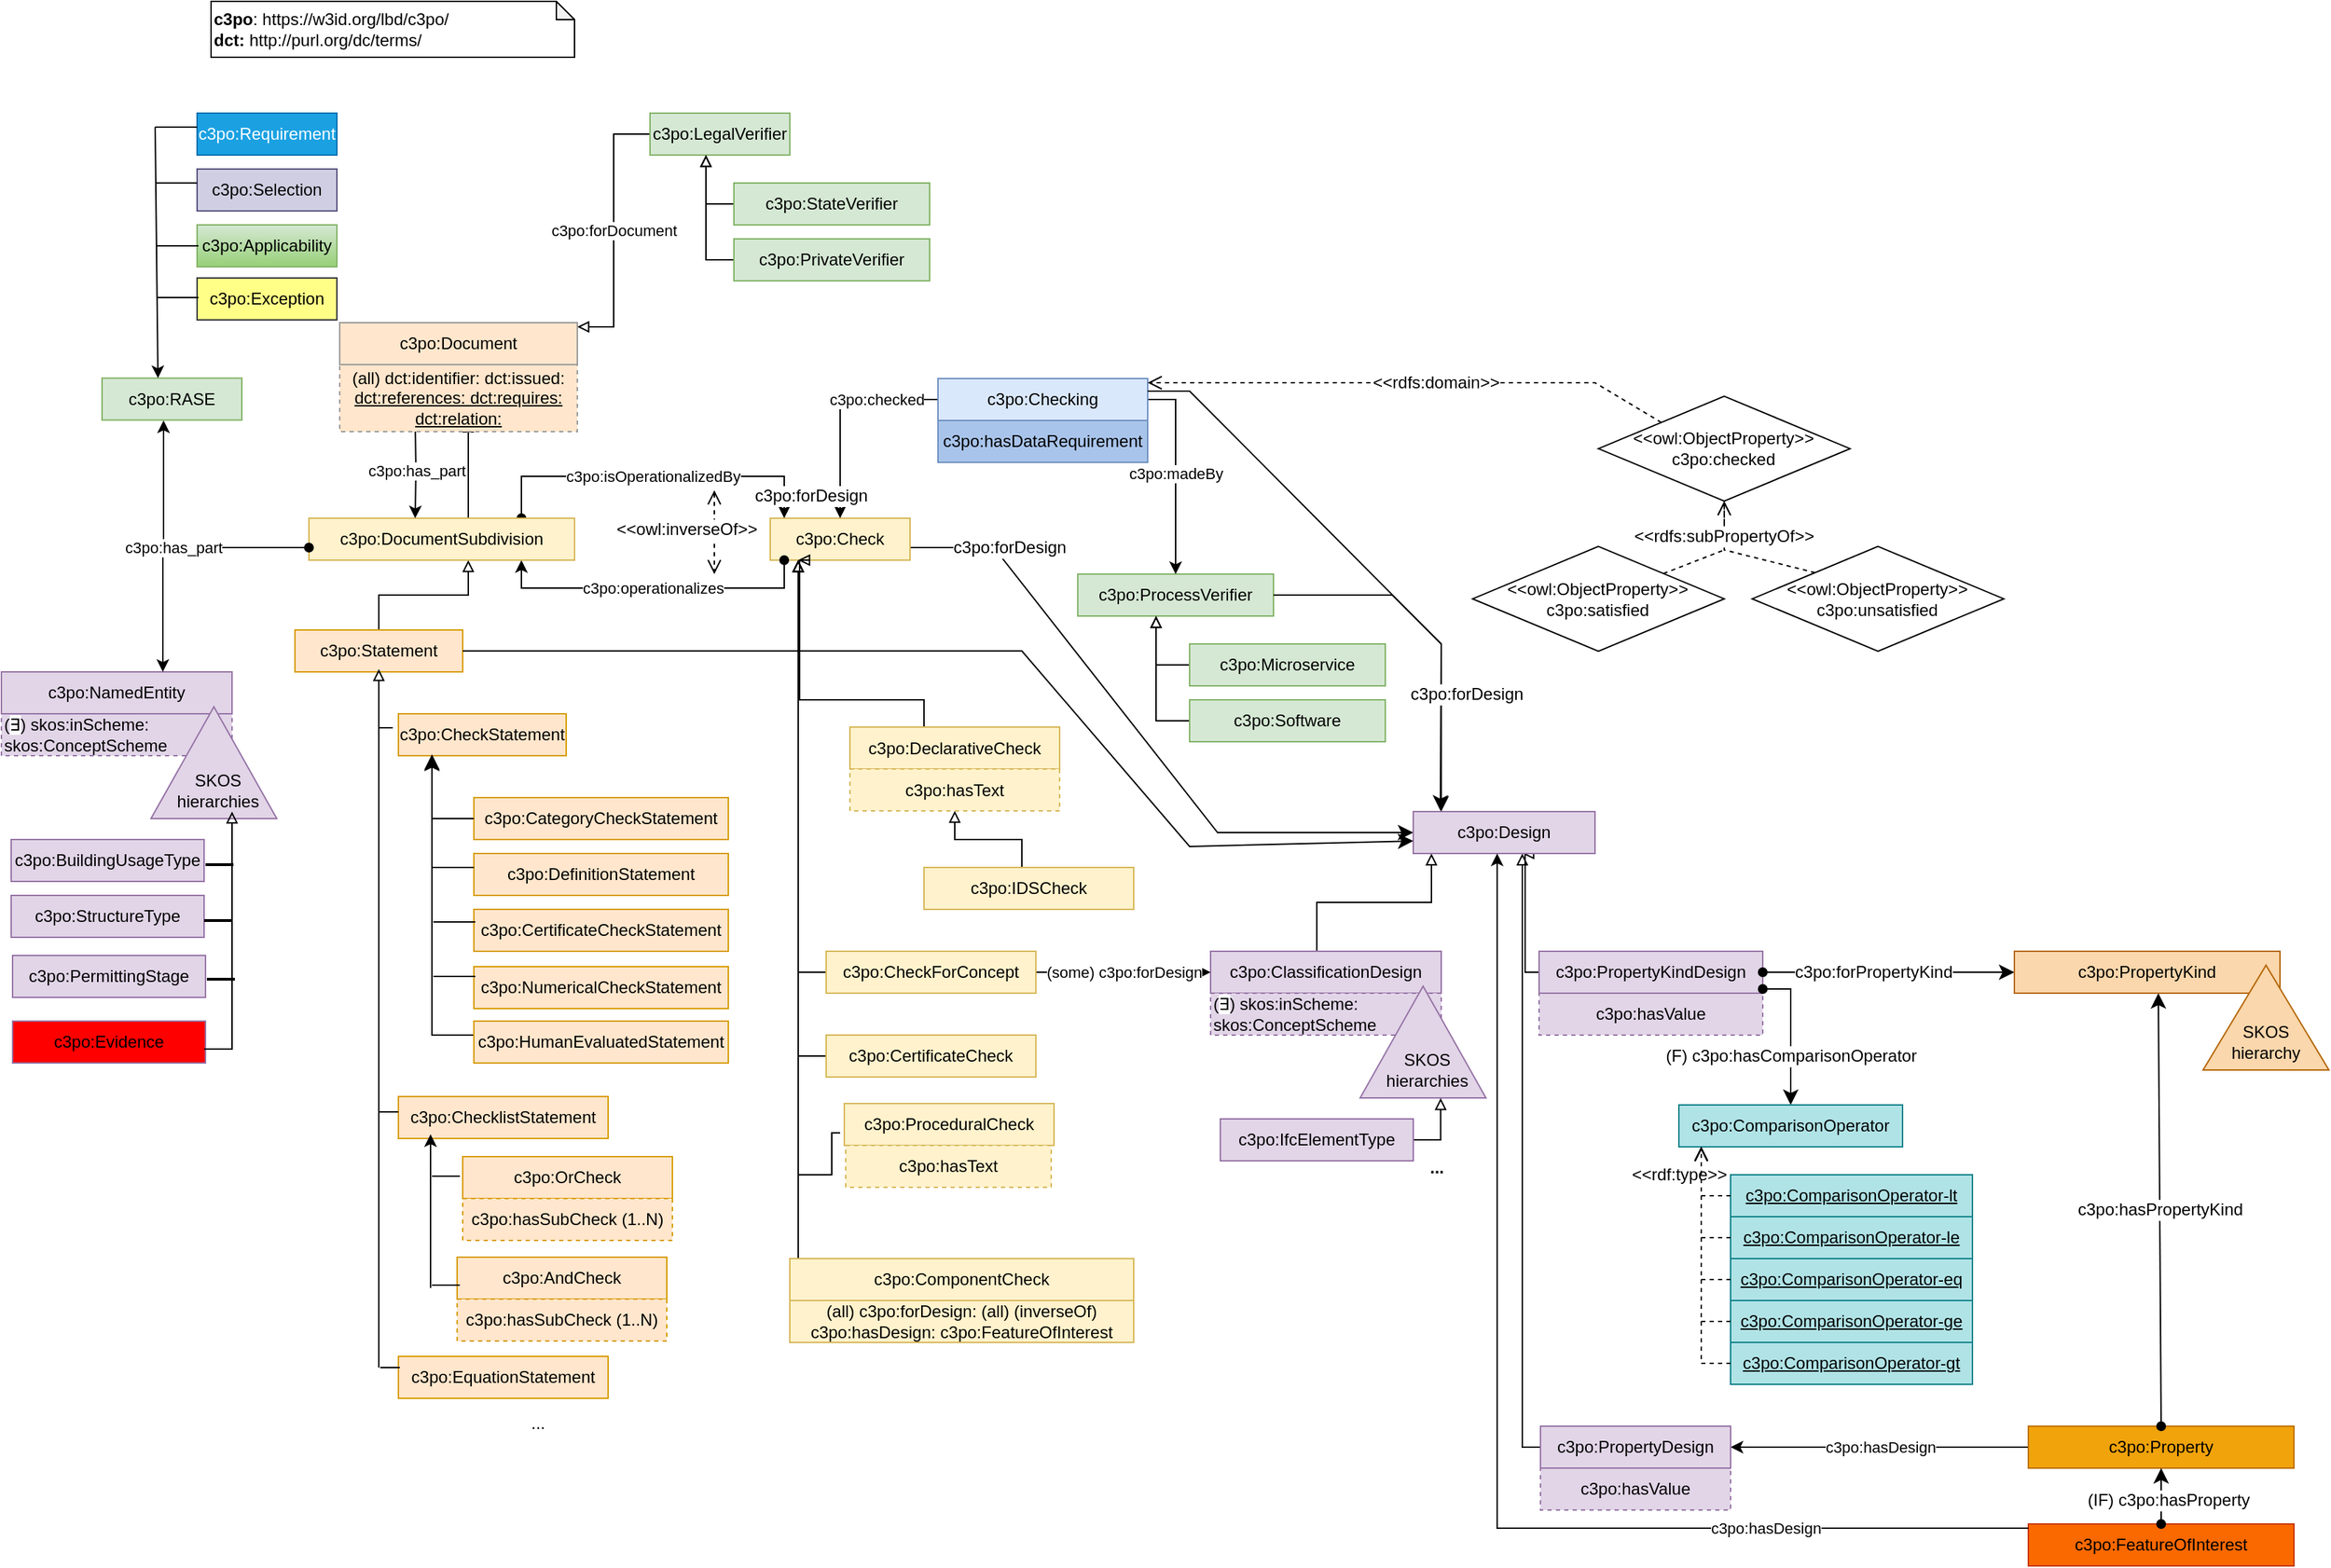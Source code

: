 <mxfile version="21.3.2" type="github" pages="7">
  <diagram id="UScC1cD7duom_8nnRo4U" name="aec3po">
    <mxGraphModel dx="1861" dy="1607" grid="1" gridSize="10" guides="1" tooltips="1" connect="1" arrows="1" fold="1" page="1" pageScale="1" pageWidth="827" pageHeight="1169" math="0" shadow="0">
      <root>
        <mxCell id="0" />
        <mxCell id="1" parent="0" />
        <mxCell id="nIFLo1w1Xrx-wlBWvT0a-1" value="&lt;b&gt;c3po&lt;/b&gt;&lt;span style=&quot;background-color: initial;&quot;&gt;: https://w3id.org/lbd/c3po/&lt;/span&gt;&lt;b&gt;&lt;br&gt;&lt;/b&gt;&lt;b style=&quot;--tw-border-spacing-x: 0; --tw-border-spacing-y: 0; --tw-translate-x: 0; --tw-translate-y: 0; --tw-rotate: 0; --tw-skew-x: 0; --tw-skew-y: 0; --tw-scale-x: 1; --tw-scale-y: 1; --tw-pan-x: ; --tw-pan-y: ; --tw-pinch-zoom: ; --tw-scroll-snap-strictness: proximity; --tw-ordinal: ; --tw-slashed-zero: ; --tw-numeric-figure: ; --tw-numeric-spacing: ; --tw-numeric-fraction: ; --tw-ring-inset: ; --tw-ring-offset-width: 0px; --tw-ring-offset-color: #fff; --tw-ring-color: rgb(59 130 246 / 0.5); --tw-ring-offset-shadow: 0 0 #0000; --tw-ring-shadow: 0 0 #0000; --tw-shadow: 0 0 #0000; --tw-shadow-colored: 0 0 #0000; --tw-blur: ; --tw-brightness: ; --tw-contrast: ; --tw-grayscale: ; --tw-hue-rotate: ; --tw-invert: ; --tw-saturate: ; --tw-sepia: ; --tw-drop-shadow: ; --tw-backdrop-blur: ; --tw-backdrop-brightness: ; --tw-backdrop-contrast: ; --tw-backdrop-grayscale: ; --tw-backdrop-hue-rotate: ; --tw-backdrop-invert: ; --tw-backdrop-opacity: ; --tw-backdrop-saturate: ; --tw-backdrop-sepia: ; border-color: var(--border-color); background-color: initial;&quot;&gt;dct:&lt;/b&gt;&amp;nbsp;http://purl.org/dc/terms/" style="shape=note;whiteSpace=wrap;html=1;backgroundOutline=1;darkOpacity=0.05;size=13;align=left;" parent="1" vertex="1">
          <mxGeometry y="-140" width="260" height="40" as="geometry" />
        </mxCell>
        <mxCell id="nIFLo1w1Xrx-wlBWvT0a-2" value="c3po:FeatureOfInterest" style="rounded=0;whiteSpace=wrap;html=1;snapToPoint=1;points=[[0.1,0],[0.2,0],[0.3,0],[0.4,0],[0.5,0],[0.6,0],[0.7,0],[0.8,0],[0.9,0],[0,0.1],[0,0.3],[0,0.5],[0,0.7],[0,0.9],[0.1,1],[0.2,1],[0.3,1],[0.4,1],[0.5,1],[0.6,1],[0.7,1],[0.8,1],[0.9,1],[1,0.1],[1,0.3],[1,0.5],[1,0.7],[1,0.9]];fillColor=#fa6800;fontColor=#000000;strokeColor=#C73500;" parent="1" vertex="1">
          <mxGeometry x="1300" y="950" width="190" height="30" as="geometry" />
        </mxCell>
        <mxCell id="nIFLo1w1Xrx-wlBWvT0a-5" value="c3po:hasValue" style="rounded=0;whiteSpace=wrap;html=1;snapToPoint=1;points=[[0.1,0],[0.2,0],[0.3,0],[0.4,0],[0.5,0],[0.6,0],[0.7,0],[0.8,0],[0.9,0],[0,0.1],[0,0.3],[0,0.5],[0,0.7],[0,0.9],[0.1,1],[0.2,1],[0.3,1],[0.4,1],[0.5,1],[0.6,1],[0.7,1],[0.8,1],[0.9,1],[1,0.1],[1,0.3],[1,0.5],[1,0.7],[1,0.9]];dashed=1;fillColor=#e1d5e7;strokeColor=#9673a6;" parent="1" vertex="1">
          <mxGeometry x="951" y="910.0" width="136" height="30" as="geometry" />
        </mxCell>
        <mxCell id="nIFLo1w1Xrx-wlBWvT0a-132" style="edgeStyle=orthogonalEdgeStyle;rounded=0;orthogonalLoop=1;jettySize=auto;html=1;exitX=0;exitY=0.5;exitDx=0;exitDy=0;entryX=0.6;entryY=1;entryDx=0;entryDy=0;startArrow=none;startFill=0;endArrow=block;endFill=0;" parent="1" source="nIFLo1w1Xrx-wlBWvT0a-6" target="nIFLo1w1Xrx-wlBWvT0a-22" edge="1">
          <mxGeometry relative="1" as="geometry">
            <Array as="points">
              <mxPoint x="938" y="895" />
            </Array>
          </mxGeometry>
        </mxCell>
        <mxCell id="nIFLo1w1Xrx-wlBWvT0a-133" value="c3po:hasDesign" style="edgeStyle=orthogonalEdgeStyle;rounded=0;orthogonalLoop=1;jettySize=auto;html=1;entryX=1;entryY=0.5;entryDx=0;entryDy=0;startArrow=none;startFill=0;endArrow=classic;endFill=1;exitX=0;exitY=0.5;exitDx=0;exitDy=0;" parent="1" source="nIFLo1w1Xrx-wlBWvT0a-9" target="nIFLo1w1Xrx-wlBWvT0a-6" edge="1">
          <mxGeometry relative="1" as="geometry">
            <mxPoint x="1220" y="920" as="sourcePoint" />
          </mxGeometry>
        </mxCell>
        <mxCell id="nIFLo1w1Xrx-wlBWvT0a-6" value="c3po:PropertyDesign" style="rounded=0;whiteSpace=wrap;html=1;snapToPoint=1;points=[[0.1,0],[0.2,0],[0.3,0],[0.4,0],[0.5,0],[0.6,0],[0.7,0],[0.8,0],[0.9,0],[0,0.1],[0,0.3],[0,0.5],[0,0.7],[0,0.9],[0.1,1],[0.2,1],[0.3,1],[0.4,1],[0.5,1],[0.6,1],[0.7,1],[0.8,1],[0.9,1],[1,0.1],[1,0.3],[1,0.5],[1,0.7],[1,0.9]];fillColor=#e1d5e7;strokeColor=#9673a6;" parent="1" vertex="1">
          <mxGeometry x="951" y="880.0" width="136" height="30" as="geometry" />
        </mxCell>
        <mxCell id="nIFLo1w1Xrx-wlBWvT0a-7" value="c3po:hasValue" style="rounded=0;whiteSpace=wrap;html=1;snapToPoint=1;points=[[0.1,0],[0.2,0],[0.3,0],[0.4,0],[0.5,0],[0.6,0],[0.7,0],[0.8,0],[0.9,0],[0,0.1],[0,0.3],[0,0.5],[0,0.7],[0,0.9],[0.1,1],[0.2,1],[0.3,1],[0.4,1],[0.5,1],[0.6,1],[0.7,1],[0.8,1],[0.9,1],[1,0.1],[1,0.3],[1,0.5],[1,0.7],[1,0.9]];dashed=1;fillColor=#e1d5e7;strokeColor=#9673a6;" parent="1" vertex="1">
          <mxGeometry x="950" y="570" width="160" height="30" as="geometry" />
        </mxCell>
        <mxCell id="nIFLo1w1Xrx-wlBWvT0a-111" style="edgeStyle=orthogonalEdgeStyle;rounded=0;orthogonalLoop=1;jettySize=auto;html=1;entryX=0.6;entryY=1;entryDx=0;entryDy=0;startArrow=none;startFill=0;endArrow=block;endFill=0;exitX=0;exitY=0.5;exitDx=0;exitDy=0;" parent="1" source="nIFLo1w1Xrx-wlBWvT0a-8" target="nIFLo1w1Xrx-wlBWvT0a-22" edge="1">
          <mxGeometry relative="1" as="geometry">
            <Array as="points">
              <mxPoint x="940" y="555" />
              <mxPoint x="940" y="470" />
            </Array>
          </mxGeometry>
        </mxCell>
        <mxCell id="nIFLo1w1Xrx-wlBWvT0a-8" value="c3po:PropertyKindDesign" style="rounded=0;whiteSpace=wrap;html=1;snapToPoint=1;points=[[0.1,0],[0.2,0],[0.3,0],[0.4,0],[0.5,0],[0.6,0],[0.7,0],[0.8,0],[0.9,0],[0,0.1],[0,0.3],[0,0.5],[0,0.7],[0,0.9],[0.1,1],[0.2,1],[0.3,1],[0.4,1],[0.5,1],[0.6,1],[0.7,1],[0.8,1],[0.9,1],[1,0.1],[1,0.3],[1,0.5],[1,0.7],[1,0.9]];fillColor=#e1d5e7;strokeColor=#9673a6;" parent="1" vertex="1">
          <mxGeometry x="950" y="540" width="160" height="30" as="geometry" />
        </mxCell>
        <mxCell id="nIFLo1w1Xrx-wlBWvT0a-9" value="c3po:Property" style="rounded=0;whiteSpace=wrap;html=1;snapToPoint=1;points=[[0.1,0],[0.2,0],[0.3,0],[0.4,0],[0.5,0],[0.6,0],[0.7,0],[0.8,0],[0.9,0],[0,0.1],[0,0.3],[0,0.5],[0,0.7],[0,0.9],[0.1,1],[0.2,1],[0.3,1],[0.4,1],[0.5,1],[0.6,1],[0.7,1],[0.8,1],[0.9,1],[1,0.1],[1,0.3],[1,0.5],[1,0.7],[1,0.9]];fillColor=#f0a30a;fontColor=#000000;strokeColor=#BD7000;" parent="1" vertex="1">
          <mxGeometry x="1300" y="880" width="190" height="30" as="geometry" />
        </mxCell>
        <mxCell id="_TGrfCJ_9bRbSxPVq6Wt-4" style="edgeStyle=orthogonalEdgeStyle;rounded=0;orthogonalLoop=1;jettySize=auto;html=1;entryX=0.6;entryY=1;entryDx=0;entryDy=0;endArrow=block;endFill=0;" parent="1" source="nIFLo1w1Xrx-wlBWvT0a-10" target="_TGrfCJ_9bRbSxPVq6Wt-2" edge="1">
          <mxGeometry relative="1" as="geometry" />
        </mxCell>
        <mxCell id="nIFLo1w1Xrx-wlBWvT0a-10" value="c3po:Statement" style="rounded=0;whiteSpace=wrap;html=1;snapToPoint=1;points=[[0.1,0],[0.2,0],[0.3,0],[0.4,0],[0.5,0],[0.6,0],[0.7,0],[0.8,0],[0.9,0],[0,0.1],[0,0.3],[0,0.5],[0,0.7],[0,0.9],[0.1,1],[0.2,1],[0.3,1],[0.4,1],[0.5,1],[0.6,1],[0.7,1],[0.8,1],[0.9,1],[1,0.1],[1,0.3],[1,0.5],[1,0.7],[1,0.9]];fillColor=#ffe6cc;strokeColor=#d79b00;" parent="1" vertex="1">
          <mxGeometry x="60" y="310" width="120" height="30" as="geometry" />
        </mxCell>
        <mxCell id="nIFLo1w1Xrx-wlBWvT0a-14" value="" style="endArrow=classic;html=1;entryX=0.5;entryY=1;entryDx=0;entryDy=0;endSize=8;arcSize=0;rounded=0;startArrow=oval;startFill=1;exitX=0.5;exitY=0;exitDx=0;exitDy=0;" parent="1" source="nIFLo1w1Xrx-wlBWvT0a-2" target="nIFLo1w1Xrx-wlBWvT0a-9" edge="1">
          <mxGeometry width="50" height="50" relative="1" as="geometry">
            <mxPoint x="1340" y="545" as="sourcePoint" />
            <mxPoint x="647" y="180" as="targetPoint" />
          </mxGeometry>
        </mxCell>
        <mxCell id="nIFLo1w1Xrx-wlBWvT0a-15" value="&lt;div&gt;(IF) c3po:hasProperty&lt;br&gt;&lt;/div&gt;" style="text;html=1;align=center;verticalAlign=middle;resizable=0;points=[];labelBackgroundColor=#ffffff;" parent="nIFLo1w1Xrx-wlBWvT0a-14" vertex="1" connectable="0">
          <mxGeometry x="-0.127" relative="1" as="geometry">
            <mxPoint x="5" as="offset" />
          </mxGeometry>
        </mxCell>
        <mxCell id="nIFLo1w1Xrx-wlBWvT0a-17" value="&lt;span style=&quot;color: rgb(0, 0, 0); font-family: Helvetica; font-size: 12px; font-style: normal; font-variant-ligatures: normal; font-variant-caps: normal; font-weight: 400; letter-spacing: normal; orphans: 2; text-align: center; text-indent: 0px; text-transform: none; widows: 2; word-spacing: 0px; -webkit-text-stroke-width: 0px; background-color: rgb(255, 255, 255); text-decoration-thickness: initial; text-decoration-style: initial; text-decoration-color: initial; float: none; display: inline !important;&quot;&gt;c3po:hasPropertyKind&lt;/span&gt;" style="endArrow=classic;html=1;endSize=8;arcSize=0;rounded=0;startArrow=oval;startFill=1;exitX=0.5;exitY=0;exitDx=0;exitDy=0;entryX=0.542;entryY=1;entryDx=0;entryDy=0;entryPerimeter=0;" parent="1" source="nIFLo1w1Xrx-wlBWvT0a-9" target="nIFLo1w1Xrx-wlBWvT0a-16" edge="1">
          <mxGeometry width="50" height="50" relative="1" as="geometry">
            <mxPoint x="1260" y="230" as="sourcePoint" />
            <mxPoint x="1220" y="190" as="targetPoint" />
            <mxPoint as="offset" />
          </mxGeometry>
        </mxCell>
        <mxCell id="nIFLo1w1Xrx-wlBWvT0a-20" value="" style="endArrow=classic;html=1;endSize=8;arcSize=0;rounded=0;startArrow=oval;startFill=1;entryX=0;entryY=0.5;entryDx=0;entryDy=0;exitX=1;exitY=0.5;exitDx=0;exitDy=0;" parent="1" source="nIFLo1w1Xrx-wlBWvT0a-8" target="nIFLo1w1Xrx-wlBWvT0a-16" edge="1">
          <mxGeometry width="50" height="50" relative="1" as="geometry">
            <mxPoint x="1460" y="655" as="sourcePoint" />
            <mxPoint x="1240" y="545" as="targetPoint" />
          </mxGeometry>
        </mxCell>
        <mxCell id="nIFLo1w1Xrx-wlBWvT0a-21" value="&lt;div&gt;c3po:forPropertyKind&lt;br&gt;&lt;/div&gt;" style="text;html=1;align=center;verticalAlign=middle;resizable=0;points=[];labelBackgroundColor=#ffffff;" parent="nIFLo1w1Xrx-wlBWvT0a-20" vertex="1" connectable="0">
          <mxGeometry x="-0.127" relative="1" as="geometry">
            <mxPoint as="offset" />
          </mxGeometry>
        </mxCell>
        <mxCell id="nIFLo1w1Xrx-wlBWvT0a-16" value="c3po:PropertyKind" style="rounded=0;whiteSpace=wrap;html=1;snapToPoint=1;points=[[0.1,0],[0.2,0],[0.3,0],[0.4,0],[0.5,0],[0.6,0],[0.7,0],[0.8,0],[0.9,0],[0,0.1],[0,0.3],[0,0.5],[0,0.7],[0,0.9],[0.1,1],[0.2,1],[0.3,1],[0.4,1],[0.5,1],[0.6,1],[0.7,1],[0.8,1],[0.9,1],[1,0.1],[1,0.3],[1,0.5],[1,0.7],[1,0.9]];fillColor=#fad7ac;strokeColor=#b46504;" parent="1" vertex="1">
          <mxGeometry x="1290" y="540" width="190" height="30" as="geometry" />
        </mxCell>
        <mxCell id="nIFLo1w1Xrx-wlBWvT0a-25" value="" style="endArrow=classic;html=1;endSize=8;arcSize=0;rounded=0;startArrow=none;startFill=0;entryX=0;entryY=0.5;entryDx=0;entryDy=0;exitX=1;exitY=0.7;exitDx=0;exitDy=0;" parent="1" source="nIFLo1w1Xrx-wlBWvT0a-29" target="nIFLo1w1Xrx-wlBWvT0a-22" edge="1">
          <mxGeometry width="50" height="50" relative="1" as="geometry">
            <mxPoint x="600" y="245" as="sourcePoint" />
            <mxPoint x="840" y="240" as="targetPoint" />
            <Array as="points">
              <mxPoint x="560" y="251" />
              <mxPoint x="720" y="455" />
            </Array>
          </mxGeometry>
        </mxCell>
        <mxCell id="nIFLo1w1Xrx-wlBWvT0a-26" value="&lt;div&gt;c3po:forDesign&lt;br&gt;&lt;/div&gt;" style="text;html=1;align=center;verticalAlign=middle;resizable=0;points=[];labelBackgroundColor=#ffffff;" parent="nIFLo1w1Xrx-wlBWvT0a-25" vertex="1" connectable="0">
          <mxGeometry x="-0.127" relative="1" as="geometry">
            <mxPoint x="-76" y="-111" as="offset" />
          </mxGeometry>
        </mxCell>
        <mxCell id="nIFLo1w1Xrx-wlBWvT0a-28" value="c3po:ProcessVerifier" style="rounded=0;whiteSpace=wrap;html=1;snapToPoint=1;points=[[0.1,0],[0.2,0],[0.3,0],[0.4,0],[0.5,0],[0.6,0],[0.7,0],[0.8,0],[0.9,0],[0,0.1],[0,0.3],[0,0.5],[0,0.7],[0,0.9],[0.1,1],[0.2,1],[0.3,1],[0.4,1],[0.5,1],[0.6,1],[0.7,1],[0.8,1],[0.9,1],[1,0.1],[1,0.3],[1,0.5],[1,0.7],[1,0.9]];fillColor=#d5e8d4;strokeColor=#82b366;" parent="1" vertex="1">
          <mxGeometry x="620" y="270" width="140" height="30" as="geometry" />
        </mxCell>
        <mxCell id="nIFLo1w1Xrx-wlBWvT0a-29" value="c3po:Check" style="rounded=0;whiteSpace=wrap;html=1;snapToPoint=1;points=[[0.1,0],[0.2,0],[0.3,0],[0.4,0],[0.5,0],[0.6,0],[0.7,0],[0.8,0],[0.9,0],[0,0.1],[0,0.3],[0,0.5],[0,0.7],[0,0.9],[0.1,1],[0.2,1],[0.3,1],[0.4,1],[0.5,1],[0.6,1],[0.7,1],[0.8,1],[0.9,1],[1,0.1],[1,0.3],[1,0.5],[1,0.7],[1,0.9]];fillColor=#fff2cc;strokeColor=#d6b656;" parent="1" vertex="1">
          <mxGeometry x="400" y="230" width="100" height="30" as="geometry" />
        </mxCell>
        <mxCell id="nIFLo1w1Xrx-wlBWvT0a-112" value="c3po:madeBy" style="edgeStyle=orthogonalEdgeStyle;rounded=0;orthogonalLoop=1;jettySize=auto;html=1;entryX=0.5;entryY=0;entryDx=0;entryDy=0;startArrow=none;startFill=0;endArrow=classic;endFill=1;exitX=1;exitY=0.5;exitDx=0;exitDy=0;" parent="1" source="nIFLo1w1Xrx-wlBWvT0a-32" target="nIFLo1w1Xrx-wlBWvT0a-28" edge="1">
          <mxGeometry relative="1" as="geometry">
            <Array as="points">
              <mxPoint x="690" y="145" />
            </Array>
          </mxGeometry>
        </mxCell>
        <mxCell id="nIFLo1w1Xrx-wlBWvT0a-114" value="c3po:checked" style="edgeStyle=orthogonalEdgeStyle;rounded=0;orthogonalLoop=1;jettySize=auto;html=1;startArrow=none;startFill=0;endArrow=classic;endFill=1;" parent="1" source="nIFLo1w1Xrx-wlBWvT0a-32" target="nIFLo1w1Xrx-wlBWvT0a-29" edge="1">
          <mxGeometry x="-0.428" relative="1" as="geometry">
            <mxPoint as="offset" />
          </mxGeometry>
        </mxCell>
        <mxCell id="nIFLo1w1Xrx-wlBWvT0a-32" value="c3po:Checking" style="rounded=0;whiteSpace=wrap;html=1;snapToPoint=1;points=[[0.1,0],[0.2,0],[0.3,0],[0.4,0],[0.5,0],[0.6,0],[0.7,0],[0.8,0],[0.9,0],[0,0.1],[0,0.3],[0,0.5],[0,0.7],[0,0.9],[0.1,1],[0.2,1],[0.3,1],[0.4,1],[0.5,1],[0.6,1],[0.7,1],[0.8,1],[0.9,1],[1,0.1],[1,0.3],[1,0.5],[1,0.7],[1,0.9]];fillColor=#dae8fc;strokeColor=#6c8ebf;" parent="1" vertex="1">
          <mxGeometry x="520" y="130" width="150" height="30" as="geometry" />
        </mxCell>
        <mxCell id="nIFLo1w1Xrx-wlBWvT0a-103" style="edgeStyle=orthogonalEdgeStyle;rounded=0;orthogonalLoop=1;jettySize=auto;html=1;exitX=0.4;exitY=0;exitDx=0;exitDy=0;entryX=0.1;entryY=1;entryDx=0;entryDy=0;startArrow=none;startFill=0;endArrow=block;endFill=0;" parent="1" source="nIFLo1w1Xrx-wlBWvT0a-40" target="nIFLo1w1Xrx-wlBWvT0a-22" edge="1">
          <mxGeometry relative="1" as="geometry">
            <Array as="points">
              <mxPoint x="791" y="505" />
              <mxPoint x="873" y="505" />
            </Array>
          </mxGeometry>
        </mxCell>
        <mxCell id="nIFLo1w1Xrx-wlBWvT0a-40" value="c3po:ClassificationDesign" style="rounded=0;whiteSpace=wrap;html=1;snapToPoint=1;points=[[0.1,0],[0.2,0],[0.3,0],[0.4,0],[0.5,0],[0.6,0],[0.7,0],[0.8,0],[0.9,0],[0,0.1],[0,0.3],[0,0.5],[0,0.7],[0,0.9],[0.1,1],[0.2,1],[0.3,1],[0.4,1],[0.5,1],[0.6,1],[0.7,1],[0.8,1],[0.9,1],[1,0.1],[1,0.3],[1,0.5],[1,0.7],[1,0.9]];fillColor=#e1d5e7;strokeColor=#9673a6;" parent="1" vertex="1">
          <mxGeometry x="715" y="540" width="165" height="30" as="geometry" />
        </mxCell>
        <mxCell id="nIFLo1w1Xrx-wlBWvT0a-41" value="(&lt;span style=&quot;background-color: rgb(255, 255, 255);&quot;&gt;∃&lt;/span&gt;) skos:inScheme: skos:ConceptScheme" style="rounded=0;whiteSpace=wrap;html=1;snapToPoint=1;points=[[0.1,0],[0.2,0],[0.3,0],[0.4,0],[0.5,0],[0.6,0],[0.7,0],[0.8,0],[0.9,0],[0,0.1],[0,0.3],[0,0.5],[0,0.7],[0,0.9],[0.1,1],[0.2,1],[0.3,1],[0.4,1],[0.5,1],[0.6,1],[0.7,1],[0.8,1],[0.9,1],[1,0.1],[1,0.3],[1,0.5],[1,0.7],[1,0.9]];dashed=1;align=left;fillColor=#e1d5e7;strokeColor=#9673a6;" parent="1" vertex="1">
          <mxGeometry x="715" y="570" width="165" height="30" as="geometry" />
        </mxCell>
        <mxCell id="nIFLo1w1Xrx-wlBWvT0a-47" value="" style="endArrow=classic;html=1;endSize=8;arcSize=0;rounded=0;startArrow=oval;startFill=1;exitX=1;exitY=0.9;exitDx=0;exitDy=0;entryX=0.5;entryY=0;entryDx=0;entryDy=0;" parent="1" source="nIFLo1w1Xrx-wlBWvT0a-8" target="nIFLo1w1Xrx-wlBWvT0a-49" edge="1">
          <mxGeometry width="50" height="50" relative="1" as="geometry">
            <mxPoint x="1060" y="565" as="sourcePoint" />
            <mxPoint x="1150" y="695" as="targetPoint" />
            <Array as="points">
              <mxPoint x="1130" y="567" />
            </Array>
          </mxGeometry>
        </mxCell>
        <mxCell id="nIFLo1w1Xrx-wlBWvT0a-48" value="&lt;div&gt;(F) c3po:hasComparisonOperator&lt;br&gt;&lt;/div&gt;" style="text;html=1;align=center;verticalAlign=middle;resizable=0;points=[];labelBackgroundColor=#ffffff;" parent="nIFLo1w1Xrx-wlBWvT0a-47" vertex="1" connectable="0">
          <mxGeometry x="-0.127" relative="1" as="geometry">
            <mxPoint y="23" as="offset" />
          </mxGeometry>
        </mxCell>
        <mxCell id="nIFLo1w1Xrx-wlBWvT0a-49" value="c3po:ComparisonOperator" style="rounded=0;whiteSpace=wrap;html=1;snapToPoint=1;points=[[0.1,0],[0.2,0],[0.3,0],[0.4,0],[0.5,0],[0.6,0],[0.7,0],[0.8,0],[0.9,0],[0,0.1],[0,0.3],[0,0.5],[0,0.7],[0,0.9],[0.1,1],[0.2,1],[0.3,1],[0.4,1],[0.5,1],[0.6,1],[0.7,1],[0.8,1],[0.9,1],[1,0.1],[1,0.3],[1,0.5],[1,0.7],[1,0.9]];fillColor=#b0e3e6;strokeColor=#0e8088;" parent="1" vertex="1">
          <mxGeometry x="1050" y="650" width="160" height="30" as="geometry" />
        </mxCell>
        <mxCell id="nIFLo1w1Xrx-wlBWvT0a-50" value="&lt;u&gt;c3po:ComparisonOperator-lt&lt;/u&gt;" style="rounded=0;whiteSpace=wrap;html=1;snapToPoint=1;points=[[0.1,0],[0.2,0],[0.3,0],[0.4,0],[0.5,0],[0.6,0],[0.7,0],[0.8,0],[0.9,0],[0,0.1],[0,0.3],[0,0.5],[0,0.7],[0,0.9],[0.1,1],[0.2,1],[0.3,1],[0.4,1],[0.5,1],[0.6,1],[0.7,1],[0.8,1],[0.9,1],[1,0.1],[1,0.3],[1,0.5],[1,0.7],[1,0.9]];fillColor=#b0e3e6;strokeColor=#0e8088;" parent="1" vertex="1">
          <mxGeometry x="1087" y="700" width="173" height="30" as="geometry" />
        </mxCell>
        <mxCell id="nIFLo1w1Xrx-wlBWvT0a-51" value="&lt;u&gt;c3po:ComparisonOperator-le&lt;/u&gt;" style="rounded=0;whiteSpace=wrap;html=1;snapToPoint=1;points=[[0.1,0],[0.2,0],[0.3,0],[0.4,0],[0.5,0],[0.6,0],[0.7,0],[0.8,0],[0.9,0],[0,0.1],[0,0.3],[0,0.5],[0,0.7],[0,0.9],[0.1,1],[0.2,1],[0.3,1],[0.4,1],[0.5,1],[0.6,1],[0.7,1],[0.8,1],[0.9,1],[1,0.1],[1,0.3],[1,0.5],[1,0.7],[1,0.9]];fillColor=#b0e3e6;strokeColor=#0e8088;" parent="1" vertex="1">
          <mxGeometry x="1087" y="730" width="173" height="30" as="geometry" />
        </mxCell>
        <mxCell id="nIFLo1w1Xrx-wlBWvT0a-52" value="&lt;u&gt;c3po:ComparisonOperator-eq&lt;/u&gt;" style="rounded=0;whiteSpace=wrap;html=1;snapToPoint=1;points=[[0.1,0],[0.2,0],[0.3,0],[0.4,0],[0.5,0],[0.6,0],[0.7,0],[0.8,0],[0.9,0],[0,0.1],[0,0.3],[0,0.5],[0,0.7],[0,0.9],[0.1,1],[0.2,1],[0.3,1],[0.4,1],[0.5,1],[0.6,1],[0.7,1],[0.8,1],[0.9,1],[1,0.1],[1,0.3],[1,0.5],[1,0.7],[1,0.9]];fillColor=#b0e3e6;strokeColor=#0e8088;" parent="1" vertex="1">
          <mxGeometry x="1087" y="760" width="173" height="30" as="geometry" />
        </mxCell>
        <mxCell id="nIFLo1w1Xrx-wlBWvT0a-53" value="&lt;u&gt;c3po:ComparisonOperator-ge&lt;/u&gt;" style="rounded=0;whiteSpace=wrap;html=1;snapToPoint=1;points=[[0.1,0],[0.2,0],[0.3,0],[0.4,0],[0.5,0],[0.6,0],[0.7,0],[0.8,0],[0.9,0],[0,0.1],[0,0.3],[0,0.5],[0,0.7],[0,0.9],[0.1,1],[0.2,1],[0.3,1],[0.4,1],[0.5,1],[0.6,1],[0.7,1],[0.8,1],[0.9,1],[1,0.1],[1,0.3],[1,0.5],[1,0.7],[1,0.9]];fillColor=#b0e3e6;strokeColor=#0e8088;" parent="1" vertex="1">
          <mxGeometry x="1087" y="790" width="173" height="30" as="geometry" />
        </mxCell>
        <mxCell id="nIFLo1w1Xrx-wlBWvT0a-54" value="&lt;u&gt;c3po:ComparisonOperator-gt&lt;/u&gt;" style="rounded=0;whiteSpace=wrap;html=1;snapToPoint=1;points=[[0.1,0],[0.2,0],[0.3,0],[0.4,0],[0.5,0],[0.6,0],[0.7,0],[0.8,0],[0.9,0],[0,0.1],[0,0.3],[0,0.5],[0,0.7],[0,0.9],[0.1,1],[0.2,1],[0.3,1],[0.4,1],[0.5,1],[0.6,1],[0.7,1],[0.8,1],[0.9,1],[1,0.1],[1,0.3],[1,0.5],[1,0.7],[1,0.9]];fillColor=#b0e3e6;strokeColor=#0e8088;" parent="1" vertex="1">
          <mxGeometry x="1087" y="820" width="173" height="30" as="geometry" />
        </mxCell>
        <mxCell id="nIFLo1w1Xrx-wlBWvT0a-55" value="" style="endArrow=open;html=1;fontColor=#000099;endFill=0;dashed=1;entryX=0.1;entryY=1;entryDx=0;entryDy=0;endSize=8;exitX=0;exitY=0.5;exitDx=0;exitDy=0;rounded=0;" parent="1" source="nIFLo1w1Xrx-wlBWvT0a-50" target="nIFLo1w1Xrx-wlBWvT0a-49" edge="1">
          <mxGeometry width="50" height="50" relative="1" as="geometry">
            <mxPoint x="990" y="825" as="sourcePoint" />
            <mxPoint x="990" y="745" as="targetPoint" />
            <Array as="points">
              <mxPoint x="1066" y="715" />
            </Array>
          </mxGeometry>
        </mxCell>
        <mxCell id="nIFLo1w1Xrx-wlBWvT0a-56" value="&amp;lt;&amp;lt;rdf:type&amp;gt;&amp;gt;" style="text;html=1;align=center;verticalAlign=middle;resizable=0;points=[];fontColor=#000000;labelBackgroundColor=#ffffff;" parent="nIFLo1w1Xrx-wlBWvT0a-55" vertex="1" connectable="0">
          <mxGeometry x="-0.328" relative="1" as="geometry">
            <mxPoint x="-18" y="-15" as="offset" />
          </mxGeometry>
        </mxCell>
        <mxCell id="nIFLo1w1Xrx-wlBWvT0a-63" value="c3po:isOperationalizedBy" style="edgeStyle=orthogonalEdgeStyle;rounded=0;orthogonalLoop=1;jettySize=auto;html=1;exitX=0.8;exitY=0;exitDx=0;exitDy=0;entryX=0.1;entryY=0;entryDx=0;entryDy=0;startArrow=oval;startFill=1;endArrow=classic;endFill=1;" parent="1" source="_TGrfCJ_9bRbSxPVq6Wt-2" target="nIFLo1w1Xrx-wlBWvT0a-29" edge="1">
          <mxGeometry relative="1" as="geometry">
            <Array as="points">
              <mxPoint x="222" y="200" />
              <mxPoint x="410" y="200" />
            </Array>
          </mxGeometry>
        </mxCell>
        <mxCell id="nIFLo1w1Xrx-wlBWvT0a-64" value="c3po:operationalizes" style="edgeStyle=orthogonalEdgeStyle;rounded=0;orthogonalLoop=1;jettySize=auto;html=1;startArrow=oval;startFill=1;endArrow=classic;endFill=1;exitX=0.1;exitY=1;exitDx=0;exitDy=0;entryX=0.8;entryY=1;entryDx=0;entryDy=0;" parent="1" source="nIFLo1w1Xrx-wlBWvT0a-29" target="_TGrfCJ_9bRbSxPVq6Wt-2" edge="1">
          <mxGeometry relative="1" as="geometry">
            <mxPoint x="320" y="280" as="sourcePoint" />
            <mxPoint x="140" y="260" as="targetPoint" />
            <Array as="points">
              <mxPoint x="410" y="280" />
              <mxPoint x="222" y="280" />
            </Array>
          </mxGeometry>
        </mxCell>
        <mxCell id="nIFLo1w1Xrx-wlBWvT0a-69" value="" style="endArrow=open;html=1;fontColor=#000099;endFill=0;dashed=1;endSize=8;startArrow=open;startFill=0;startSize=8;arcSize=0;rounded=0;" parent="1" edge="1">
          <mxGeometry width="50" height="50" relative="1" as="geometry">
            <mxPoint x="360" y="210" as="sourcePoint" />
            <mxPoint x="360" y="270" as="targetPoint" />
          </mxGeometry>
        </mxCell>
        <mxCell id="nIFLo1w1Xrx-wlBWvT0a-70" value="&amp;lt;&amp;lt;owl:inverseOf&amp;gt;&amp;gt;" style="text;html=1;align=center;verticalAlign=middle;resizable=0;points=[];fontColor=#000000;labelBackgroundColor=#ffffff;" parent="nIFLo1w1Xrx-wlBWvT0a-69" vertex="1" connectable="0">
          <mxGeometry x="-0.328" relative="1" as="geometry">
            <mxPoint x="-20" y="8" as="offset" />
          </mxGeometry>
        </mxCell>
        <mxCell id="nIFLo1w1Xrx-wlBWvT0a-76" value="c3po:OrCheck" style="rounded=0;whiteSpace=wrap;html=1;snapToPoint=1;points=[[0.1,0],[0.2,0],[0.3,0],[0.4,0],[0.5,0],[0.6,0],[0.7,0],[0.8,0],[0.9,0],[0,0.1],[0,0.3],[0,0.5],[0,0.7],[0,0.9],[0.1,1],[0.2,1],[0.3,1],[0.4,1],[0.5,1],[0.6,1],[0.7,1],[0.8,1],[0.9,1],[1,0.1],[1,0.3],[1,0.5],[1,0.7],[1,0.9]];fillColor=#ffe6cc;strokeColor=#d79b00;" parent="1" vertex="1">
          <mxGeometry x="180" y="687" width="150" height="30" as="geometry" />
        </mxCell>
        <mxCell id="nIFLo1w1Xrx-wlBWvT0a-77" value="c3po:hasSubCheck (1..N)" style="rounded=0;whiteSpace=wrap;html=1;snapToPoint=1;points=[[0.1,0],[0.2,0],[0.3,0],[0.4,0],[0.5,0],[0.6,0],[0.7,0],[0.8,0],[0.9,0],[0,0.1],[0,0.3],[0,0.5],[0,0.7],[0,0.9],[0.1,1],[0.2,1],[0.3,1],[0.4,1],[0.5,1],[0.6,1],[0.7,1],[0.8,1],[0.9,1],[1,0.1],[1,0.3],[1,0.5],[1,0.7],[1,0.9]];dashed=1;fillColor=#ffe6cc;strokeColor=#d79b00;" parent="1" vertex="1">
          <mxGeometry x="180" y="717" width="150" height="30" as="geometry" />
        </mxCell>
        <mxCell id="nIFLo1w1Xrx-wlBWvT0a-80" value="(some) c3po:forDesign" style="edgeStyle=orthogonalEdgeStyle;rounded=0;orthogonalLoop=1;jettySize=auto;html=1;exitX=1;exitY=0.5;exitDx=0;exitDy=0;entryX=0;entryY=0.5;entryDx=0;entryDy=0;startArrow=none;startFill=0;endArrow=classic;endFill=1;" parent="1" source="nIFLo1w1Xrx-wlBWvT0a-78" target="nIFLo1w1Xrx-wlBWvT0a-40" edge="1">
          <mxGeometry relative="1" as="geometry" />
        </mxCell>
        <mxCell id="nIFLo1w1Xrx-wlBWvT0a-95" style="edgeStyle=orthogonalEdgeStyle;rounded=0;orthogonalLoop=1;jettySize=auto;html=1;exitX=0;exitY=0.5;exitDx=0;exitDy=0;startArrow=none;startFill=0;endArrow=block;endFill=0;" parent="1" source="nIFLo1w1Xrx-wlBWvT0a-78" edge="1">
          <mxGeometry relative="1" as="geometry">
            <mxPoint x="420" y="260" as="targetPoint" />
          </mxGeometry>
        </mxCell>
        <mxCell id="nIFLo1w1Xrx-wlBWvT0a-78" value="c3po:CheckForConcept" style="rounded=0;whiteSpace=wrap;html=1;snapToPoint=1;points=[[0.1,0],[0.2,0],[0.3,0],[0.4,0],[0.5,0],[0.6,0],[0.7,0],[0.8,0],[0.9,0],[0,0.1],[0,0.3],[0,0.5],[0,0.7],[0,0.9],[0.1,1],[0.2,1],[0.3,1],[0.4,1],[0.5,1],[0.6,1],[0.7,1],[0.8,1],[0.9,1],[1,0.1],[1,0.3],[1,0.5],[1,0.7],[1,0.9]];fillColor=#fff2cc;strokeColor=#d6b656;" parent="1" vertex="1">
          <mxGeometry x="440" y="540" width="150" height="30" as="geometry" />
        </mxCell>
        <mxCell id="nIFLo1w1Xrx-wlBWvT0a-94" style="edgeStyle=orthogonalEdgeStyle;rounded=0;orthogonalLoop=1;jettySize=auto;html=1;exitX=0;exitY=0.5;exitDx=0;exitDy=0;startArrow=none;startFill=0;endArrow=block;endFill=0;" parent="1" source="nIFLo1w1Xrx-wlBWvT0a-81" edge="1">
          <mxGeometry relative="1" as="geometry">
            <mxPoint x="420" y="260" as="targetPoint" />
          </mxGeometry>
        </mxCell>
        <mxCell id="nIFLo1w1Xrx-wlBWvT0a-81" value="c3po:CertificateCheck" style="rounded=0;whiteSpace=wrap;html=1;snapToPoint=1;points=[[0.1,0],[0.2,0],[0.3,0],[0.4,0],[0.5,0],[0.6,0],[0.7,0],[0.8,0],[0.9,0],[0,0.1],[0,0.3],[0,0.5],[0,0.7],[0,0.9],[0.1,1],[0.2,1],[0.3,1],[0.4,1],[0.5,1],[0.6,1],[0.7,1],[0.8,1],[0.9,1],[1,0.1],[1,0.3],[1,0.5],[1,0.7],[1,0.9]];fillColor=#fff2cc;strokeColor=#d6b656;" parent="1" vertex="1">
          <mxGeometry x="440" y="600" width="150" height="30" as="geometry" />
        </mxCell>
        <mxCell id="nIFLo1w1Xrx-wlBWvT0a-93" style="edgeStyle=orthogonalEdgeStyle;rounded=0;orthogonalLoop=1;jettySize=auto;html=1;startArrow=none;startFill=0;endArrow=block;endFill=0;" parent="1" edge="1">
          <mxGeometry relative="1" as="geometry">
            <mxPoint x="420" y="260" as="targetPoint" />
            <mxPoint x="420" y="760" as="sourcePoint" />
            <Array as="points">
              <mxPoint x="420" y="760" />
            </Array>
          </mxGeometry>
        </mxCell>
        <mxCell id="nIFLo1w1Xrx-wlBWvT0a-82" value="c3po:ComponentCheck" style="rounded=0;whiteSpace=wrap;html=1;snapToPoint=1;points=[[0.1,0],[0.2,0],[0.3,0],[0.4,0],[0.5,0],[0.6,0],[0.7,0],[0.8,0],[0.9,0],[0,0.1],[0,0.3],[0,0.5],[0,0.7],[0,0.9],[0.1,1],[0.2,1],[0.3,1],[0.4,1],[0.5,1],[0.6,1],[0.7,1],[0.8,1],[0.9,1],[1,0.1],[1,0.3],[1,0.5],[1,0.7],[1,0.9]];fillColor=#fff2cc;strokeColor=#d6b656;" parent="1" vertex="1">
          <mxGeometry x="414" y="760" width="246" height="30" as="geometry" />
        </mxCell>
        <mxCell id="nIFLo1w1Xrx-wlBWvT0a-92" style="edgeStyle=orthogonalEdgeStyle;rounded=0;orthogonalLoop=1;jettySize=auto;html=1;exitX=1;exitY=0.5;exitDx=0;exitDy=0;startArrow=none;startFill=0;endArrow=block;endFill=0;" parent="1" source="nIFLo1w1Xrx-wlBWvT0a-84" edge="1">
          <mxGeometry relative="1" as="geometry">
            <mxPoint x="420" y="260" as="targetPoint" />
            <Array as="points">
              <mxPoint x="510" y="395" />
              <mxPoint x="510" y="360" />
              <mxPoint x="421" y="360" />
            </Array>
          </mxGeometry>
        </mxCell>
        <mxCell id="nIFLo1w1Xrx-wlBWvT0a-84" value="c3po:DeclarativeCheck" style="rounded=0;whiteSpace=wrap;html=1;snapToPoint=1;points=[[0.1,0],[0.2,0],[0.3,0],[0.4,0],[0.5,0],[0.6,0],[0.7,0],[0.8,0],[0.9,0],[0,0.1],[0,0.3],[0,0.5],[0,0.7],[0,0.9],[0.1,1],[0.2,1],[0.3,1],[0.4,1],[0.5,1],[0.6,1],[0.7,1],[0.8,1],[0.9,1],[1,0.1],[1,0.3],[1,0.5],[1,0.7],[1,0.9]];fillColor=#fff2cc;strokeColor=#d6b656;" parent="1" vertex="1">
          <mxGeometry x="457" y="379.5" width="150" height="30" as="geometry" />
        </mxCell>
        <mxCell id="nIFLo1w1Xrx-wlBWvT0a-86" style="edgeStyle=orthogonalEdgeStyle;rounded=0;orthogonalLoop=1;jettySize=auto;html=1;exitX=0.837;exitY=0.046;exitDx=0;exitDy=0;entryX=0.5;entryY=1;entryDx=0;entryDy=0;startArrow=none;startFill=0;endArrow=block;endFill=0;exitPerimeter=0;" parent="1" source="nIFLo1w1Xrx-wlBWvT0a-85" target="nIFLo1w1Xrx-wlBWvT0a-90" edge="1">
          <mxGeometry relative="1" as="geometry">
            <Array as="points">
              <mxPoint x="580" y="481" />
              <mxPoint x="580" y="460" />
              <mxPoint x="532" y="460" />
            </Array>
          </mxGeometry>
        </mxCell>
        <mxCell id="nIFLo1w1Xrx-wlBWvT0a-85" value="c3po:IDSCheck" style="rounded=0;whiteSpace=wrap;html=1;snapToPoint=1;points=[[0.1,0],[0.2,0],[0.3,0],[0.4,0],[0.5,0],[0.6,0],[0.7,0],[0.8,0],[0.9,0],[0,0.1],[0,0.3],[0,0.5],[0,0.7],[0,0.9],[0.1,1],[0.2,1],[0.3,1],[0.4,1],[0.5,1],[0.6,1],[0.7,1],[0.8,1],[0.9,1],[1,0.1],[1,0.3],[1,0.5],[1,0.7],[1,0.9]];fillColor=#fff2cc;strokeColor=#d6b656;" parent="1" vertex="1">
          <mxGeometry x="510" y="480" width="150" height="30" as="geometry" />
        </mxCell>
        <mxCell id="nIFLo1w1Xrx-wlBWvT0a-87" value="c3po:ProceduralCheck" style="rounded=0;whiteSpace=wrap;html=1;snapToPoint=1;points=[[0.1,0],[0.2,0],[0.3,0],[0.4,0],[0.5,0],[0.6,0],[0.7,0],[0.8,0],[0.9,0],[0,0.1],[0,0.3],[0,0.5],[0,0.7],[0,0.9],[0.1,1],[0.2,1],[0.3,1],[0.4,1],[0.5,1],[0.6,1],[0.7,1],[0.8,1],[0.9,1],[1,0.1],[1,0.3],[1,0.5],[1,0.7],[1,0.9]];fillColor=#fff2cc;strokeColor=#d6b656;" parent="1" vertex="1">
          <mxGeometry x="453" y="649" width="150" height="30" as="geometry" />
        </mxCell>
        <mxCell id="nIFLo1w1Xrx-wlBWvT0a-88" value="c3po:hasText" style="rounded=0;whiteSpace=wrap;html=1;snapToPoint=1;points=[[0.1,0],[0.2,0],[0.3,0],[0.4,0],[0.5,0],[0.6,0],[0.7,0],[0.8,0],[0.9,0],[0,0.1],[0,0.3],[0,0.5],[0,0.7],[0,0.9],[0.1,1],[0.2,1],[0.3,1],[0.4,1],[0.5,1],[0.6,1],[0.7,1],[0.8,1],[0.9,1],[1,0.1],[1,0.3],[1,0.5],[1,0.7],[1,0.9]];dashed=1;fillColor=#fff2cc;strokeColor=#d6b656;" parent="1" vertex="1">
          <mxGeometry x="454" y="679" width="147" height="30" as="geometry" />
        </mxCell>
        <mxCell id="nIFLo1w1Xrx-wlBWvT0a-90" value="c3po:hasText" style="rounded=0;whiteSpace=wrap;html=1;snapToPoint=1;points=[[0.1,0],[0.2,0],[0.3,0],[0.4,0],[0.5,0],[0.6,0],[0.7,0],[0.8,0],[0.9,0],[0,0.1],[0,0.3],[0,0.5],[0,0.7],[0,0.9],[0.1,1],[0.2,1],[0.3,1],[0.4,1],[0.5,1],[0.6,1],[0.7,1],[0.8,1],[0.9,1],[1,0.1],[1,0.3],[1,0.5],[1,0.7],[1,0.9]];dashed=1;fillColor=#fff2cc;strokeColor=#d6b656;" parent="1" vertex="1">
          <mxGeometry x="457" y="409.5" width="150" height="30" as="geometry" />
        </mxCell>
        <mxCell id="nIFLo1w1Xrx-wlBWvT0a-91" style="edgeStyle=orthogonalEdgeStyle;rounded=0;orthogonalLoop=1;jettySize=auto;html=1;entryX=0.2;entryY=1;entryDx=0;entryDy=0;startArrow=none;startFill=0;endArrow=block;endFill=0;" parent="1" target="nIFLo1w1Xrx-wlBWvT0a-29" edge="1">
          <mxGeometry relative="1" as="geometry">
            <mxPoint x="450" y="670" as="sourcePoint" />
            <mxPoint x="590" y="705" as="targetPoint" />
            <Array as="points">
              <mxPoint x="444" y="700" />
              <mxPoint x="420" y="700" />
            </Array>
          </mxGeometry>
        </mxCell>
        <mxCell id="nIFLo1w1Xrx-wlBWvT0a-100" style="edgeStyle=orthogonalEdgeStyle;rounded=0;orthogonalLoop=1;jettySize=auto;html=1;exitX=0;exitY=0.5;exitDx=0;exitDy=0;entryX=0.4;entryY=1;entryDx=0;entryDy=0;startArrow=none;startFill=0;endArrow=block;endFill=0;" parent="1" source="nIFLo1w1Xrx-wlBWvT0a-98" target="nIFLo1w1Xrx-wlBWvT0a-28" edge="1">
          <mxGeometry relative="1" as="geometry" />
        </mxCell>
        <mxCell id="nIFLo1w1Xrx-wlBWvT0a-98" value="c3po:Microservice" style="rounded=0;whiteSpace=wrap;html=1;snapToPoint=1;points=[[0.1,0],[0.2,0],[0.3,0],[0.4,0],[0.5,0],[0.6,0],[0.7,0],[0.8,0],[0.9,0],[0,0.1],[0,0.3],[0,0.5],[0,0.7],[0,0.9],[0.1,1],[0.2,1],[0.3,1],[0.4,1],[0.5,1],[0.6,1],[0.7,1],[0.8,1],[0.9,1],[1,0.1],[1,0.3],[1,0.5],[1,0.7],[1,0.9]];fillColor=#d5e8d4;strokeColor=#82b366;" parent="1" vertex="1">
          <mxGeometry x="700" y="320" width="140" height="30" as="geometry" />
        </mxCell>
        <mxCell id="nIFLo1w1Xrx-wlBWvT0a-101" style="edgeStyle=orthogonalEdgeStyle;rounded=0;orthogonalLoop=1;jettySize=auto;html=1;exitX=0;exitY=0.5;exitDx=0;exitDy=0;entryX=0.4;entryY=1;entryDx=0;entryDy=0;startArrow=none;startFill=0;endArrow=block;endFill=0;" parent="1" source="nIFLo1w1Xrx-wlBWvT0a-99" target="nIFLo1w1Xrx-wlBWvT0a-28" edge="1">
          <mxGeometry relative="1" as="geometry" />
        </mxCell>
        <mxCell id="nIFLo1w1Xrx-wlBWvT0a-99" value="c3po:Software" style="rounded=0;whiteSpace=wrap;html=1;snapToPoint=1;points=[[0.1,0],[0.2,0],[0.3,0],[0.4,0],[0.5,0],[0.6,0],[0.7,0],[0.8,0],[0.9,0],[0,0.1],[0,0.3],[0,0.5],[0,0.7],[0,0.9],[0.1,1],[0.2,1],[0.3,1],[0.4,1],[0.5,1],[0.6,1],[0.7,1],[0.8,1],[0.9,1],[1,0.1],[1,0.3],[1,0.5],[1,0.7],[1,0.9]];fillColor=#d5e8d4;strokeColor=#82b366;" parent="1" vertex="1">
          <mxGeometry x="700" y="360" width="140" height="30" as="geometry" />
        </mxCell>
        <mxCell id="nIFLo1w1Xrx-wlBWvT0a-105" value="" style="endArrow=open;html=1;fontColor=#000099;endFill=0;dashed=1;endSize=8;exitX=0;exitY=0.5;exitDx=0;exitDy=0;rounded=0;entryX=0.1;entryY=1;entryDx=0;entryDy=0;" parent="1" source="nIFLo1w1Xrx-wlBWvT0a-51" target="nIFLo1w1Xrx-wlBWvT0a-49" edge="1">
          <mxGeometry width="50" height="50" relative="1" as="geometry">
            <mxPoint x="1097" y="725" as="sourcePoint" />
            <mxPoint x="1070" y="680" as="targetPoint" />
            <Array as="points">
              <mxPoint x="1066" y="745" />
            </Array>
          </mxGeometry>
        </mxCell>
        <mxCell id="nIFLo1w1Xrx-wlBWvT0a-107" value="" style="endArrow=open;html=1;fontColor=#000099;endFill=0;dashed=1;endSize=8;exitX=0;exitY=0.5;exitDx=0;exitDy=0;rounded=0;entryX=0.1;entryY=1;entryDx=0;entryDy=0;" parent="1" source="nIFLo1w1Xrx-wlBWvT0a-54" target="nIFLo1w1Xrx-wlBWvT0a-49" edge="1">
          <mxGeometry width="50" height="50" relative="1" as="geometry">
            <mxPoint x="1060" y="837.5" as="sourcePoint" />
            <mxPoint x="1039" y="772.5" as="targetPoint" />
            <Array as="points">
              <mxPoint x="1066" y="835" />
            </Array>
          </mxGeometry>
        </mxCell>
        <mxCell id="nIFLo1w1Xrx-wlBWvT0a-108" value="" style="endArrow=open;html=1;fontColor=#000099;endFill=0;dashed=1;endSize=8;exitX=0;exitY=0.5;exitDx=0;exitDy=0;rounded=0;entryX=0.1;entryY=1;entryDx=0;entryDy=0;" parent="1" source="nIFLo1w1Xrx-wlBWvT0a-53" target="nIFLo1w1Xrx-wlBWvT0a-49" edge="1">
          <mxGeometry width="50" height="50" relative="1" as="geometry">
            <mxPoint x="1097" y="845" as="sourcePoint" />
            <mxPoint x="1049" y="782.5" as="targetPoint" />
            <Array as="points">
              <mxPoint x="1066" y="805" />
            </Array>
          </mxGeometry>
        </mxCell>
        <mxCell id="nIFLo1w1Xrx-wlBWvT0a-109" value="" style="endArrow=open;html=1;fontColor=#000099;endFill=0;dashed=1;endSize=8;exitX=0;exitY=0.5;exitDx=0;exitDy=0;rounded=0;entryX=0.1;entryY=1;entryDx=0;entryDy=0;" parent="1" source="nIFLo1w1Xrx-wlBWvT0a-52" target="nIFLo1w1Xrx-wlBWvT0a-49" edge="1">
          <mxGeometry width="50" height="50" relative="1" as="geometry">
            <mxPoint x="1097" y="815" as="sourcePoint" />
            <mxPoint x="1059" y="792.5" as="targetPoint" />
            <Array as="points">
              <mxPoint x="1066" y="775" />
            </Array>
          </mxGeometry>
        </mxCell>
        <mxCell id="nIFLo1w1Xrx-wlBWvT0a-22" value="c3po:Design" style="rounded=0;whiteSpace=wrap;html=1;snapToPoint=1;points=[[0.1,0],[0.2,0],[0.3,0],[0.4,0],[0.5,0],[0.6,0],[0.7,0],[0.8,0],[0.9,0],[0,0.1],[0,0.3],[0,0.5],[0,0.7],[0,0.9],[0.1,1],[0.2,1],[0.3,1],[0.4,1],[0.5,1],[0.6,1],[0.7,1],[0.8,1],[0.9,1],[1,0.1],[1,0.3],[1,0.5],[1,0.7],[1,0.9]];fillColor=#e1d5e7;strokeColor=#9673a6;" parent="1" vertex="1">
          <mxGeometry x="860" y="440" width="130" height="30" as="geometry" />
        </mxCell>
        <mxCell id="nIFLo1w1Xrx-wlBWvT0a-115" value="&lt;div&gt;&amp;lt;&amp;lt;owl:ObjectProperty&amp;gt;&amp;gt; c3po:checked&lt;br&gt;&lt;/div&gt;" style="rhombus;whiteSpace=wrap;html=1;" parent="1" vertex="1">
          <mxGeometry x="992.45" y="142.7" width="180" height="75" as="geometry" />
        </mxCell>
        <mxCell id="nIFLo1w1Xrx-wlBWvT0a-116" value="&lt;div&gt;&amp;lt;&amp;lt;owl:ObjectProperty&amp;gt;&amp;gt; c3po:satisfied&lt;br&gt;&lt;/div&gt;" style="rhombus;whiteSpace=wrap;html=1;" parent="1" vertex="1">
          <mxGeometry x="902.45" y="250.2" width="180" height="75" as="geometry" />
        </mxCell>
        <mxCell id="nIFLo1w1Xrx-wlBWvT0a-117" value="" style="endArrow=open;html=1;fontColor=#000099;endFill=0;dashed=1;entryX=0.5;entryY=1;entryDx=0;entryDy=0;endSize=8;rounded=0;" parent="1" source="nIFLo1w1Xrx-wlBWvT0a-116" target="nIFLo1w1Xrx-wlBWvT0a-115" edge="1">
          <mxGeometry width="50" height="50" relative="1" as="geometry">
            <mxPoint x="792.45" y="210.7" as="sourcePoint" />
            <mxPoint x="792.45" y="140.7" as="targetPoint" />
            <Array as="points">
              <mxPoint x="1082.45" y="252.7" />
            </Array>
          </mxGeometry>
        </mxCell>
        <mxCell id="nIFLo1w1Xrx-wlBWvT0a-119" value="" style="endArrow=open;html=1;fontColor=#000099;endFill=0;dashed=1;entryX=1;entryY=0.1;entryDx=0;entryDy=0;endSize=8;rounded=0;exitX=0;exitY=0;exitDx=0;exitDy=0;" parent="1" source="nIFLo1w1Xrx-wlBWvT0a-115" target="nIFLo1w1Xrx-wlBWvT0a-32" edge="1">
          <mxGeometry width="50" height="50" relative="1" as="geometry">
            <mxPoint x="950" y="117.5" as="sourcePoint" />
            <mxPoint x="910" y="92.5" as="targetPoint" />
            <Array as="points">
              <mxPoint x="990" y="133" />
            </Array>
          </mxGeometry>
        </mxCell>
        <mxCell id="nIFLo1w1Xrx-wlBWvT0a-120" value="&amp;lt;&amp;lt;rdfs:domain&amp;gt;&amp;gt;" style="text;html=1;align=center;verticalAlign=middle;resizable=0;points=[];fontColor=#000000;labelBackgroundColor=#ffffff;" parent="nIFLo1w1Xrx-wlBWvT0a-119" vertex="1" connectable="0">
          <mxGeometry x="-0.328" relative="1" as="geometry">
            <mxPoint x="-44" as="offset" />
          </mxGeometry>
        </mxCell>
        <mxCell id="nIFLo1w1Xrx-wlBWvT0a-121" value="&lt;div&gt;&amp;lt;&amp;lt;owl:ObjectProperty&amp;gt;&amp;gt; c3po:unsatisfied&lt;br&gt;&lt;/div&gt;" style="rhombus;whiteSpace=wrap;html=1;" parent="1" vertex="1">
          <mxGeometry x="1102.45" y="250.2" width="180" height="75" as="geometry" />
        </mxCell>
        <mxCell id="nIFLo1w1Xrx-wlBWvT0a-122" value="" style="endArrow=open;html=1;fontColor=#000099;endFill=0;dashed=1;endSize=8;rounded=0;exitX=0;exitY=0;exitDx=0;exitDy=0;entryX=0.5;entryY=1;entryDx=0;entryDy=0;" parent="1" source="nIFLo1w1Xrx-wlBWvT0a-121" target="nIFLo1w1Xrx-wlBWvT0a-115" edge="1">
          <mxGeometry width="50" height="50" relative="1" as="geometry">
            <mxPoint x="1049.002" y="279.597" as="sourcePoint" />
            <mxPoint x="1082.45" y="222.7" as="targetPoint" />
            <Array as="points">
              <mxPoint x="1082.45" y="252.7" />
            </Array>
          </mxGeometry>
        </mxCell>
        <mxCell id="nIFLo1w1Xrx-wlBWvT0a-123" value="&amp;lt;&amp;lt;rdfs:subPropertyOf&amp;gt;&amp;gt;" style="text;html=1;align=center;verticalAlign=middle;resizable=0;points=[];fontColor=#000000;labelBackgroundColor=#ffffff;" parent="nIFLo1w1Xrx-wlBWvT0a-122" vertex="1" connectable="0">
          <mxGeometry x="-0.328" relative="1" as="geometry">
            <mxPoint x="-32" y="-18" as="offset" />
          </mxGeometry>
        </mxCell>
        <mxCell id="nIFLo1w1Xrx-wlBWvT0a-124" value="" style="endArrow=classic;html=1;endSize=8;arcSize=0;rounded=0;startArrow=none;startFill=0;exitX=1;exitY=0.3;exitDx=0;exitDy=0;" parent="1" source="nIFLo1w1Xrx-wlBWvT0a-32" edge="1">
          <mxGeometry width="50" height="50" relative="1" as="geometry">
            <mxPoint x="750" y="150" as="sourcePoint" />
            <mxPoint x="880" y="440" as="targetPoint" />
            <Array as="points">
              <mxPoint x="700" y="139" />
              <mxPoint x="880" y="320" />
            </Array>
          </mxGeometry>
        </mxCell>
        <mxCell id="nIFLo1w1Xrx-wlBWvT0a-128" value="" style="endArrow=classic;html=1;endSize=8;arcSize=0;rounded=0;startArrow=none;startFill=0;exitX=1;exitY=0.5;exitDx=0;exitDy=0;entryX=0.149;entryY=-0.023;entryDx=0;entryDy=0;entryPerimeter=0;" parent="1" source="nIFLo1w1Xrx-wlBWvT0a-28" target="nIFLo1w1Xrx-wlBWvT0a-22" edge="1">
          <mxGeometry width="50" height="50" relative="1" as="geometry">
            <mxPoint x="680" y="149" as="sourcePoint" />
            <mxPoint x="870" y="440" as="targetPoint" />
            <Array as="points">
              <mxPoint x="845" y="285" />
              <mxPoint x="880" y="320" />
            </Array>
          </mxGeometry>
        </mxCell>
        <mxCell id="nIFLo1w1Xrx-wlBWvT0a-129" value="&lt;div&gt;c3po:forDesign&lt;br&gt;&lt;/div&gt;" style="text;html=1;align=center;verticalAlign=middle;resizable=0;points=[];labelBackgroundColor=#ffffff;" parent="nIFLo1w1Xrx-wlBWvT0a-128" vertex="1" connectable="0">
          <mxGeometry x="-0.127" relative="1" as="geometry">
            <mxPoint x="34" y="52" as="offset" />
          </mxGeometry>
        </mxCell>
        <mxCell id="nIFLo1w1Xrx-wlBWvT0a-130" value="c3po:hasDataRequirement" style="rounded=0;whiteSpace=wrap;html=1;snapToPoint=1;points=[[0.1,0],[0.2,0],[0.3,0],[0.4,0],[0.5,0],[0.6,0],[0.7,0],[0.8,0],[0.9,0],[0,0.1],[0,0.3],[0,0.5],[0,0.7],[0,0.9],[0.1,1],[0.2,1],[0.3,1],[0.4,1],[0.5,1],[0.6,1],[0.7,1],[0.8,1],[0.9,1],[1,0.1],[1,0.3],[1,0.5],[1,0.7],[1,0.9]];fillColor=#A9C4EB;strokeColor=#6c8ebf;" parent="1" vertex="1">
          <mxGeometry x="520" y="160" width="150" height="30" as="geometry" />
        </mxCell>
        <mxCell id="nIFLo1w1Xrx-wlBWvT0a-134" value="c3po:hasDesign" style="edgeStyle=orthogonalEdgeStyle;rounded=0;orthogonalLoop=1;jettySize=auto;html=1;startArrow=none;startFill=0;endArrow=classic;endFill=1;exitX=0;exitY=0.1;exitDx=0;exitDy=0;" parent="1" source="nIFLo1w1Xrx-wlBWvT0a-2" edge="1">
          <mxGeometry x="-0.563" relative="1" as="geometry">
            <mxPoint x="1300" y="950" as="sourcePoint" />
            <mxPoint x="920" y="470" as="targetPoint" />
            <Array as="points">
              <mxPoint x="920" y="953" />
              <mxPoint x="920" y="470" />
            </Array>
            <mxPoint as="offset" />
          </mxGeometry>
        </mxCell>
        <mxCell id="nIFLo1w1Xrx-wlBWvT0a-135" value="(all) c3po:forDesign: (all) (inverseOf) c3po:hasDesign: c3po:FeatureOfInterest" style="rounded=0;whiteSpace=wrap;html=1;snapToPoint=1;points=[[0.1,0],[0.2,0],[0.3,0],[0.4,0],[0.5,0],[0.6,0],[0.7,0],[0.8,0],[0.9,0],[0,0.1],[0,0.3],[0,0.5],[0,0.7],[0,0.9],[0.1,1],[0.2,1],[0.3,1],[0.4,1],[0.5,1],[0.6,1],[0.7,1],[0.8,1],[0.9,1],[1,0.1],[1,0.3],[1,0.5],[1,0.7],[1,0.9]];fillColor=#fff2cc;strokeColor=#d6b656;" parent="1" vertex="1">
          <mxGeometry x="414" y="790" width="246" height="30" as="geometry" />
        </mxCell>
        <mxCell id="nIFLo1w1Xrx-wlBWvT0a-138" value="" style="triangle;whiteSpace=wrap;html=1;rotation=-90;fillColor=#fad7ac;strokeColor=#b46504;" parent="1" vertex="1">
          <mxGeometry x="1432.5" y="542.5" width="75" height="90" as="geometry" />
        </mxCell>
        <mxCell id="nIFLo1w1Xrx-wlBWvT0a-139" value="SKOS hierarchy" style="text;html=1;strokeColor=none;fillColor=none;align=center;verticalAlign=middle;whiteSpace=wrap;rounded=0;" parent="1" vertex="1">
          <mxGeometry x="1440" y="590" width="60" height="30" as="geometry" />
        </mxCell>
        <mxCell id="nIFLo1w1Xrx-wlBWvT0a-140" value="" style="triangle;whiteSpace=wrap;html=1;rotation=-90;fillColor=#e1d5e7;strokeColor=#9673a6;" parent="1" vertex="1">
          <mxGeometry x="827" y="560" width="80" height="90" as="geometry" />
        </mxCell>
        <mxCell id="nIFLo1w1Xrx-wlBWvT0a-141" value="SKOS hierarchies" style="text;html=1;align=center;verticalAlign=middle;whiteSpace=wrap;rounded=0;strokeColor=none;" parent="1" vertex="1">
          <mxGeometry x="840" y="610" width="60" height="30" as="geometry" />
        </mxCell>
        <mxCell id="nIFLo1w1Xrx-wlBWvT0a-150" style="edgeStyle=orthogonalEdgeStyle;rounded=0;orthogonalLoop=1;jettySize=auto;html=1;exitX=1;exitY=0.5;exitDx=0;exitDy=0;entryX=-0.002;entryY=0.64;entryDx=0;entryDy=0;startArrow=none;startFill=0;endArrow=block;endFill=0;entryPerimeter=0;" parent="1" source="nIFLo1w1Xrx-wlBWvT0a-144" target="nIFLo1w1Xrx-wlBWvT0a-140" edge="1">
          <mxGeometry relative="1" as="geometry" />
        </mxCell>
        <mxCell id="nIFLo1w1Xrx-wlBWvT0a-144" value="c3po:IfcElementType" style="rounded=0;whiteSpace=wrap;html=1;snapToPoint=1;points=[[0.1,0],[0.2,0],[0.3,0],[0.4,0],[0.5,0],[0.6,0],[0.7,0],[0.8,0],[0.9,0],[0,0.1],[0,0.3],[0,0.5],[0,0.7],[0,0.9],[0.1,1],[0.2,1],[0.3,1],[0.4,1],[0.5,1],[0.6,1],[0.7,1],[0.8,1],[0.9,1],[1,0.1],[1,0.3],[1,0.5],[1,0.7],[1,0.9]];fillColor=#e1d5e7;strokeColor=#9673a6;" parent="1" vertex="1">
          <mxGeometry x="722" y="660" width="138" height="30" as="geometry" />
        </mxCell>
        <mxCell id="nIFLo1w1Xrx-wlBWvT0a-151" value="..." style="text;html=1;strokeColor=none;fillColor=none;align=center;verticalAlign=middle;whiteSpace=wrap;rounded=0;fontStyle=1" parent="1" vertex="1">
          <mxGeometry x="847" y="680" width="60" height="30" as="geometry" />
        </mxCell>
        <mxCell id="_TGrfCJ_9bRbSxPVq6Wt-5" style="edgeStyle=orthogonalEdgeStyle;rounded=0;orthogonalLoop=1;jettySize=auto;html=1;exitX=0.6;exitY=0;exitDx=0;exitDy=0;entryX=0.6;entryY=1;entryDx=0;entryDy=0;endArrow=block;endFill=0;" parent="1" source="_TGrfCJ_9bRbSxPVq6Wt-2" edge="1">
          <mxGeometry relative="1" as="geometry">
            <mxPoint x="184" y="160" as="targetPoint" />
          </mxGeometry>
        </mxCell>
        <mxCell id="_TGrfCJ_9bRbSxPVq6Wt-2" value="c3po:DocumentSubdivision" style="rounded=0;whiteSpace=wrap;html=1;snapToPoint=1;points=[[0.1,0],[0.2,0],[0.3,0],[0.4,0],[0.5,0],[0.6,0],[0.7,0],[0.8,0],[0.9,0],[0,0.1],[0,0.3],[0,0.5],[0,0.7],[0,0.9],[0.1,1],[0.2,1],[0.3,1],[0.4,1],[0.5,1],[0.6,1],[0.7,1],[0.8,1],[0.9,1],[1,0.1],[1,0.3],[1,0.5],[1,0.7],[1,0.9]];fillColor=#fff2cc;strokeColor=#d6b656;" parent="1" vertex="1">
          <mxGeometry x="70" y="230" width="190" height="30" as="geometry" />
        </mxCell>
        <mxCell id="_TGrfCJ_9bRbSxPVq6Wt-3" value="c3po:has_part" style="edgeStyle=orthogonalEdgeStyle;rounded=0;orthogonalLoop=1;jettySize=auto;html=1;startArrow=oval;startFill=1;exitX=0.4;exitY=1;exitDx=0;exitDy=0;entryX=0.4;entryY=0;entryDx=0;entryDy=0;" parent="1" target="_TGrfCJ_9bRbSxPVq6Wt-2" edge="1">
          <mxGeometry relative="1" as="geometry">
            <mxPoint x="146" y="160" as="sourcePoint" />
            <mxPoint x="385" y="239.8" as="targetPoint" />
          </mxGeometry>
        </mxCell>
        <mxCell id="_TGrfCJ_9bRbSxPVq6Wt-9" value="c3po:CheckStatement" style="rounded=0;whiteSpace=wrap;html=1;snapToPoint=1;points=[[0.1,0],[0.2,0],[0.3,0],[0.4,0],[0.5,0],[0.6,0],[0.7,0],[0.8,0],[0.9,0],[0,0.1],[0,0.3],[0,0.5],[0,0.7],[0,0.9],[0.1,1],[0.2,1],[0.3,1],[0.4,1],[0.5,1],[0.6,1],[0.7,1],[0.8,1],[0.9,1],[1,0.1],[1,0.3],[1,0.5],[1,0.7],[1,0.9]];fillColor=#ffe6cc;strokeColor=#d79b00;" parent="1" vertex="1">
          <mxGeometry x="134" y="370" width="120" height="30" as="geometry" />
        </mxCell>
        <mxCell id="_TGrfCJ_9bRbSxPVq6Wt-15" value="c3po:forDocument" style="edgeStyle=orthogonalEdgeStyle;rounded=0;orthogonalLoop=1;jettySize=auto;html=1;entryX=1;entryY=0.1;entryDx=0;entryDy=0;endArrow=block;endFill=0;" parent="1" source="_TGrfCJ_9bRbSxPVq6Wt-10" target="h-KyKkrpE38Og0TT7BF3-2" edge="1">
          <mxGeometry relative="1" as="geometry">
            <mxPoint x="260" y="145" as="targetPoint" />
          </mxGeometry>
        </mxCell>
        <mxCell id="_TGrfCJ_9bRbSxPVq6Wt-10" value="c3po:LegalVerifier" style="rounded=0;whiteSpace=wrap;html=1;snapToPoint=1;points=[[0.1,0],[0.2,0],[0.3,0],[0.4,0],[0.5,0],[0.6,0],[0.7,0],[0.8,0],[0.9,0],[0,0.1],[0,0.3],[0,0.5],[0,0.7],[0,0.9],[0.1,1],[0.2,1],[0.3,1],[0.4,1],[0.5,1],[0.6,1],[0.7,1],[0.8,1],[0.9,1],[1,0.1],[1,0.3],[1,0.5],[1,0.7],[1,0.9]];fillColor=#d5e8d4;strokeColor=#82b366;" parent="1" vertex="1">
          <mxGeometry x="314" y="-60" width="100" height="30" as="geometry" />
        </mxCell>
        <mxCell id="_TGrfCJ_9bRbSxPVq6Wt-11" style="edgeStyle=orthogonalEdgeStyle;rounded=0;orthogonalLoop=1;jettySize=auto;html=1;exitX=0;exitY=0.5;exitDx=0;exitDy=0;entryX=0.4;entryY=1;entryDx=0;entryDy=0;startArrow=none;startFill=0;endArrow=block;endFill=0;" parent="1" source="_TGrfCJ_9bRbSxPVq6Wt-12" target="_TGrfCJ_9bRbSxPVq6Wt-10" edge="1">
          <mxGeometry relative="1" as="geometry" />
        </mxCell>
        <mxCell id="_TGrfCJ_9bRbSxPVq6Wt-12" value="c3po:StateVerifier" style="rounded=0;whiteSpace=wrap;html=1;snapToPoint=1;points=[[0.1,0],[0.2,0],[0.3,0],[0.4,0],[0.5,0],[0.6,0],[0.7,0],[0.8,0],[0.9,0],[0,0.1],[0,0.3],[0,0.5],[0,0.7],[0,0.9],[0.1,1],[0.2,1],[0.3,1],[0.4,1],[0.5,1],[0.6,1],[0.7,1],[0.8,1],[0.9,1],[1,0.1],[1,0.3],[1,0.5],[1,0.7],[1,0.9]];fillColor=#d5e8d4;strokeColor=#82b366;" parent="1" vertex="1">
          <mxGeometry x="374" y="-10" width="140" height="30" as="geometry" />
        </mxCell>
        <mxCell id="_TGrfCJ_9bRbSxPVq6Wt-13" style="edgeStyle=orthogonalEdgeStyle;rounded=0;orthogonalLoop=1;jettySize=auto;html=1;exitX=0;exitY=0.5;exitDx=0;exitDy=0;entryX=0.4;entryY=1;entryDx=0;entryDy=0;startArrow=none;startFill=0;endArrow=block;endFill=0;" parent="1" source="_TGrfCJ_9bRbSxPVq6Wt-14" target="_TGrfCJ_9bRbSxPVq6Wt-10" edge="1">
          <mxGeometry relative="1" as="geometry" />
        </mxCell>
        <mxCell id="_TGrfCJ_9bRbSxPVq6Wt-14" value="c3po:PrivateVerifier" style="rounded=0;whiteSpace=wrap;html=1;snapToPoint=1;points=[[0.1,0],[0.2,0],[0.3,0],[0.4,0],[0.5,0],[0.6,0],[0.7,0],[0.8,0],[0.9,0],[0,0.1],[0,0.3],[0,0.5],[0,0.7],[0,0.9],[0.1,1],[0.2,1],[0.3,1],[0.4,1],[0.5,1],[0.6,1],[0.7,1],[0.8,1],[0.9,1],[1,0.1],[1,0.3],[1,0.5],[1,0.7],[1,0.9]];fillColor=#d5e8d4;strokeColor=#82b366;" parent="1" vertex="1">
          <mxGeometry x="374" y="30" width="140" height="30" as="geometry" />
        </mxCell>
        <mxCell id="_TGrfCJ_9bRbSxPVq6Wt-16" value="" style="endArrow=classic;html=1;endSize=8;arcSize=0;rounded=0;startArrow=none;startFill=0;entryX=0;entryY=0.7;entryDx=0;entryDy=0;exitX=1;exitY=0.5;exitDx=0;exitDy=0;" parent="1" source="nIFLo1w1Xrx-wlBWvT0a-10" target="nIFLo1w1Xrx-wlBWvT0a-22" edge="1">
          <mxGeometry width="50" height="50" relative="1" as="geometry">
            <mxPoint x="510" y="261" as="sourcePoint" />
            <mxPoint x="870" y="465" as="targetPoint" />
            <Array as="points">
              <mxPoint x="580" y="325" />
              <mxPoint x="700" y="465" />
            </Array>
          </mxGeometry>
        </mxCell>
        <mxCell id="_TGrfCJ_9bRbSxPVq6Wt-17" value="&lt;div&gt;c3po:forDesign&lt;br&gt;&lt;/div&gt;" style="text;html=1;align=center;verticalAlign=middle;resizable=0;points=[];labelBackgroundColor=#ffffff;" parent="_TGrfCJ_9bRbSxPVq6Wt-16" vertex="1" connectable="0">
          <mxGeometry x="-0.127" relative="1" as="geometry">
            <mxPoint x="-76" y="-111" as="offset" />
          </mxGeometry>
        </mxCell>
        <mxCell id="_TGrfCJ_9bRbSxPVq6Wt-21" value="(&lt;span style=&quot;background-color: rgb(255, 255, 255);&quot;&gt;∃&lt;/span&gt;) skos:inScheme: skos:ConceptScheme" style="rounded=0;whiteSpace=wrap;html=1;snapToPoint=1;points=[[0.1,0],[0.2,0],[0.3,0],[0.4,0],[0.5,0],[0.6,0],[0.7,0],[0.8,0],[0.9,0],[0,0.1],[0,0.3],[0,0.5],[0,0.7],[0,0.9],[0.1,1],[0.2,1],[0.3,1],[0.4,1],[0.5,1],[0.6,1],[0.7,1],[0.8,1],[0.9,1],[1,0.1],[1,0.3],[1,0.5],[1,0.7],[1,0.9]];dashed=1;align=left;fillColor=#e1d5e7;strokeColor=#9673a6;" parent="1" vertex="1">
          <mxGeometry x="-150" y="370" width="165" height="30" as="geometry" />
        </mxCell>
        <mxCell id="_TGrfCJ_9bRbSxPVq6Wt-22" value="c3po:NamedEntity" style="rounded=0;whiteSpace=wrap;html=1;snapToPoint=1;points=[[0.1,0],[0.2,0],[0.3,0],[0.4,0],[0.5,0],[0.6,0],[0.7,0],[0.8,0],[0.9,0],[0,0.1],[0,0.3],[0,0.5],[0,0.7],[0,0.9],[0.1,1],[0.2,1],[0.3,1],[0.4,1],[0.5,1],[0.6,1],[0.7,1],[0.8,1],[0.9,1],[1,0.1],[1,0.3],[1,0.5],[1,0.7],[1,0.9]];fillColor=#e1d5e7;strokeColor=#9673a6;" parent="1" vertex="1">
          <mxGeometry x="-150" y="340" width="165" height="30" as="geometry" />
        </mxCell>
        <mxCell id="_TGrfCJ_9bRbSxPVq6Wt-23" value="" style="triangle;whiteSpace=wrap;html=1;rotation=-90;fillColor=#e1d5e7;strokeColor=#9673a6;" parent="1" vertex="1">
          <mxGeometry x="-38" y="360" width="80" height="90" as="geometry" />
        </mxCell>
        <mxCell id="_TGrfCJ_9bRbSxPVq6Wt-24" value="SKOS hierarchies" style="text;html=1;align=center;verticalAlign=middle;whiteSpace=wrap;rounded=0;strokeColor=none;" parent="1" vertex="1">
          <mxGeometry x="-25" y="410" width="60" height="30" as="geometry" />
        </mxCell>
        <mxCell id="_TGrfCJ_9bRbSxPVq6Wt-26" value="c3po:BuildingUsageType" style="rounded=0;whiteSpace=wrap;html=1;snapToPoint=1;points=[[0.1,0],[0.2,0],[0.3,0],[0.4,0],[0.5,0],[0.6,0],[0.7,0],[0.8,0],[0.9,0],[0,0.1],[0,0.3],[0,0.5],[0,0.7],[0,0.9],[0.1,1],[0.2,1],[0.3,1],[0.4,1],[0.5,1],[0.6,1],[0.7,1],[0.8,1],[0.9,1],[1,0.1],[1,0.3],[1,0.5],[1,0.7],[1,0.9]];fillColor=#e1d5e7;strokeColor=#9673a6;" parent="1" vertex="1">
          <mxGeometry x="-143" y="460" width="138" height="30" as="geometry" />
        </mxCell>
        <mxCell id="_TGrfCJ_9bRbSxPVq6Wt-28" value="c3po:StructureType" style="rounded=0;whiteSpace=wrap;html=1;snapToPoint=1;points=[[0.1,0],[0.2,0],[0.3,0],[0.4,0],[0.5,0],[0.6,0],[0.7,0],[0.8,0],[0.9,0],[0,0.1],[0,0.3],[0,0.5],[0,0.7],[0,0.9],[0.1,1],[0.2,1],[0.3,1],[0.4,1],[0.5,1],[0.6,1],[0.7,1],[0.8,1],[0.9,1],[1,0.1],[1,0.3],[1,0.5],[1,0.7],[1,0.9]];fillColor=#e1d5e7;strokeColor=#9673a6;" parent="1" vertex="1">
          <mxGeometry x="-143" y="500" width="138" height="30" as="geometry" />
        </mxCell>
        <mxCell id="_TGrfCJ_9bRbSxPVq6Wt-32" value="c3po:has_part" style="edgeStyle=orthogonalEdgeStyle;rounded=0;orthogonalLoop=1;jettySize=auto;html=1;startArrow=oval;startFill=1;exitX=0;exitY=0.7;exitDx=0;exitDy=0;entryX=0.7;entryY=0;entryDx=0;entryDy=0;" parent="1" source="_TGrfCJ_9bRbSxPVq6Wt-2" target="_TGrfCJ_9bRbSxPVq6Wt-22" edge="1">
          <mxGeometry relative="1" as="geometry">
            <mxPoint x="156" y="170" as="sourcePoint" />
            <mxPoint x="156" y="240" as="targetPoint" />
          </mxGeometry>
        </mxCell>
        <mxCell id="_TGrfCJ_9bRbSxPVq6Wt-33" value="c3po:DefinitionStatement" style="rounded=0;whiteSpace=wrap;html=1;snapToPoint=1;points=[[0.1,0],[0.2,0],[0.3,0],[0.4,0],[0.5,0],[0.6,0],[0.7,0],[0.8,0],[0.9,0],[0,0.1],[0,0.3],[0,0.5],[0,0.7],[0,0.9],[0.1,1],[0.2,1],[0.3,1],[0.4,1],[0.5,1],[0.6,1],[0.7,1],[0.8,1],[0.9,1],[1,0.1],[1,0.3],[1,0.5],[1,0.7],[1,0.9]];fillColor=#ffe6cc;strokeColor=#d79b00;" parent="1" vertex="1">
          <mxGeometry x="188" y="470" width="182" height="30" as="geometry" />
        </mxCell>
        <mxCell id="_TGrfCJ_9bRbSxPVq6Wt-34" value="c3po:ChecklistStatement" style="rounded=0;whiteSpace=wrap;html=1;snapToPoint=1;points=[[0.1,0],[0.2,0],[0.3,0],[0.4,0],[0.5,0],[0.6,0],[0.7,0],[0.8,0],[0.9,0],[0,0.1],[0,0.3],[0,0.5],[0,0.7],[0,0.9],[0.1,1],[0.2,1],[0.3,1],[0.4,1],[0.5,1],[0.6,1],[0.7,1],[0.8,1],[0.9,1],[1,0.1],[1,0.3],[1,0.5],[1,0.7],[1,0.9]];fillColor=#ffe6cc;strokeColor=#d79b00;" parent="1" vertex="1">
          <mxGeometry x="134" y="644" width="150" height="30" as="geometry" />
        </mxCell>
        <mxCell id="_TGrfCJ_9bRbSxPVq6Wt-35" value="c3po:CategoryCheckStatement" style="rounded=0;whiteSpace=wrap;html=1;snapToPoint=1;points=[[0.1,0],[0.2,0],[0.3,0],[0.4,0],[0.5,0],[0.6,0],[0.7,0],[0.8,0],[0.9,0],[0,0.1],[0,0.3],[0,0.5],[0,0.7],[0,0.9],[0.1,1],[0.2,1],[0.3,1],[0.4,1],[0.5,1],[0.6,1],[0.7,1],[0.8,1],[0.9,1],[1,0.1],[1,0.3],[1,0.5],[1,0.7],[1,0.9]];fillColor=#ffe6cc;strokeColor=#d79b00;" parent="1" vertex="1">
          <mxGeometry x="188" y="430" width="182" height="30" as="geometry" />
        </mxCell>
        <mxCell id="_TGrfCJ_9bRbSxPVq6Wt-36" value="c3po:CertificateCheckStatement" style="rounded=0;whiteSpace=wrap;html=1;snapToPoint=1;points=[[0.1,0],[0.2,0],[0.3,0],[0.4,0],[0.5,0],[0.6,0],[0.7,0],[0.8,0],[0.9,0],[0,0.1],[0,0.3],[0,0.5],[0,0.7],[0,0.9],[0.1,1],[0.2,1],[0.3,1],[0.4,1],[0.5,1],[0.6,1],[0.7,1],[0.8,1],[0.9,1],[1,0.1],[1,0.3],[1,0.5],[1,0.7],[1,0.9]];fillColor=#ffe6cc;strokeColor=#d79b00;" parent="1" vertex="1">
          <mxGeometry x="188" y="510" width="182" height="30" as="geometry" />
        </mxCell>
        <mxCell id="Ena-B5fO-OJQIhd3wIeo-4" value="c3po:AndCheck" style="rounded=0;whiteSpace=wrap;html=1;snapToPoint=1;points=[[0.1,0],[0.2,0],[0.3,0],[0.4,0],[0.5,0],[0.6,0],[0.7,0],[0.8,0],[0.9,0],[0,0.1],[0,0.3],[0,0.5],[0,0.7],[0,0.9],[0.1,1],[0.2,1],[0.3,1],[0.4,1],[0.5,1],[0.6,1],[0.7,1],[0.8,1],[0.9,1],[1,0.1],[1,0.3],[1,0.5],[1,0.7],[1,0.9]];fillColor=#ffe6cc;strokeColor=#d79b00;" parent="1" vertex="1">
          <mxGeometry x="176" y="759" width="150" height="30" as="geometry" />
        </mxCell>
        <mxCell id="Ena-B5fO-OJQIhd3wIeo-5" value="c3po:hasSubCheck (1..N)" style="rounded=0;whiteSpace=wrap;html=1;snapToPoint=1;points=[[0.1,0],[0.2,0],[0.3,0],[0.4,0],[0.5,0],[0.6,0],[0.7,0],[0.8,0],[0.9,0],[0,0.1],[0,0.3],[0,0.5],[0,0.7],[0,0.9],[0.1,1],[0.2,1],[0.3,1],[0.4,1],[0.5,1],[0.6,1],[0.7,1],[0.8,1],[0.9,1],[1,0.1],[1,0.3],[1,0.5],[1,0.7],[1,0.9]];dashed=1;fillColor=#ffe6cc;strokeColor=#d79b00;" parent="1" vertex="1">
          <mxGeometry x="176" y="789" width="150" height="30" as="geometry" />
        </mxCell>
        <mxCell id="Ena-B5fO-OJQIhd3wIeo-6" style="edgeStyle=orthogonalEdgeStyle;rounded=0;orthogonalLoop=1;jettySize=auto;html=1;startArrow=none;startFill=0;endArrow=block;endFill=0;" parent="1" edge="1">
          <mxGeometry relative="1" as="geometry">
            <mxPoint x="120" y="338" as="targetPoint" />
            <mxPoint x="120" y="650" as="sourcePoint" />
            <Array as="points">
              <mxPoint x="120" y="838" />
            </Array>
          </mxGeometry>
        </mxCell>
        <mxCell id="Ena-B5fO-OJQIhd3wIeo-16" value="" style="edgeStyle=segmentEdgeStyle;endArrow=classic;html=1;curved=0;rounded=0;endSize=8;startSize=8;entryX=0.2;entryY=1;entryDx=0;entryDy=0;exitX=0;exitY=0.5;exitDx=0;exitDy=0;" parent="1" source="_TGrfCJ_9bRbSxPVq6Wt-35" target="_TGrfCJ_9bRbSxPVq6Wt-9" edge="1">
          <mxGeometry width="50" height="50" relative="1" as="geometry">
            <mxPoint x="160" y="500" as="sourcePoint" />
            <mxPoint x="210" y="450" as="targetPoint" />
          </mxGeometry>
        </mxCell>
        <mxCell id="Ena-B5fO-OJQIhd3wIeo-19" value="" style="edgeStyle=segmentEdgeStyle;endArrow=classic;html=1;curved=0;rounded=0;endSize=8;startSize=8;entryX=0.2;entryY=1;entryDx=0;entryDy=0;exitX=0;exitY=0.3;exitDx=0;exitDy=0;" parent="1" source="GtJcTKdZWyMRpuNCWOe9-5" edge="1">
          <mxGeometry width="50" height="50" relative="1" as="geometry">
            <mxPoint x="188.0" y="527.0" as="sourcePoint" />
            <mxPoint x="158.0" y="399" as="targetPoint" />
            <Array as="points">
              <mxPoint x="188" y="600" />
              <mxPoint x="158" y="600" />
            </Array>
          </mxGeometry>
        </mxCell>
        <mxCell id="EuHg-dzVuMaZDzajdJJ5-1" value="" style="endArrow=none;html=1;rounded=0;" parent="1" edge="1">
          <mxGeometry width="50" height="50" relative="1" as="geometry">
            <mxPoint x="120" y="380" as="sourcePoint" />
            <mxPoint x="130" y="380" as="targetPoint" />
          </mxGeometry>
        </mxCell>
        <mxCell id="EuHg-dzVuMaZDzajdJJ5-2" value="c3po:RASE" style="rounded=0;whiteSpace=wrap;html=1;snapToPoint=1;points=[[0.1,0],[0.2,0],[0.3,0],[0.4,0],[0.5,0],[0.6,0],[0.7,0],[0.8,0],[0.9,0],[0,0.1],[0,0.3],[0,0.5],[0,0.7],[0,0.9],[0.1,1],[0.2,1],[0.3,1],[0.4,1],[0.5,1],[0.6,1],[0.7,1],[0.8,1],[0.9,1],[1,0.1],[1,0.3],[1,0.5],[1,0.7],[1,0.9]];fillColor=#d5e8d4;strokeColor=#82b366;" parent="1" vertex="1">
          <mxGeometry x="-78" y="129.7" width="100" height="30" as="geometry" />
        </mxCell>
        <mxCell id="EuHg-dzVuMaZDzajdJJ5-4" value="c3po:Requirement" style="rounded=0;whiteSpace=wrap;html=1;snapToPoint=1;points=[[0.1,0],[0.2,0],[0.3,0],[0.4,0],[0.5,0],[0.6,0],[0.7,0],[0.8,0],[0.9,0],[0,0.1],[0,0.3],[0,0.5],[0,0.7],[0,0.9],[0.1,1],[0.2,1],[0.3,1],[0.4,1],[0.5,1],[0.6,1],[0.7,1],[0.8,1],[0.9,1],[1,0.1],[1,0.3],[1,0.5],[1,0.7],[1,0.9]];fillColor=#1ba1e2;strokeColor=#006EAF;fontColor=#ffffff;" parent="1" vertex="1">
          <mxGeometry x="-10" y="-60" width="100" height="30" as="geometry" />
        </mxCell>
        <mxCell id="EuHg-dzVuMaZDzajdJJ5-6" value="c3po:Selection" style="rounded=0;whiteSpace=wrap;html=1;snapToPoint=1;points=[[0.1,0],[0.2,0],[0.3,0],[0.4,0],[0.5,0],[0.6,0],[0.7,0],[0.8,0],[0.9,0],[0,0.1],[0,0.3],[0,0.5],[0,0.7],[0,0.9],[0.1,1],[0.2,1],[0.3,1],[0.4,1],[0.5,1],[0.6,1],[0.7,1],[0.8,1],[0.9,1],[1,0.1],[1,0.3],[1,0.5],[1,0.7],[1,0.9]];fillColor=#d0cee2;strokeColor=#56517e;" parent="1" vertex="1">
          <mxGeometry x="-10" y="-20" width="100" height="30" as="geometry" />
        </mxCell>
        <mxCell id="EuHg-dzVuMaZDzajdJJ5-7" value="c3po:Applicability" style="rounded=0;whiteSpace=wrap;html=1;snapToPoint=1;points=[[0.1,0],[0.2,0],[0.3,0],[0.4,0],[0.5,0],[0.6,0],[0.7,0],[0.8,0],[0.9,0],[0,0.1],[0,0.3],[0,0.5],[0,0.7],[0,0.9],[0.1,1],[0.2,1],[0.3,1],[0.4,1],[0.5,1],[0.6,1],[0.7,1],[0.8,1],[0.9,1],[1,0.1],[1,0.3],[1,0.5],[1,0.7],[1,0.9]];fillColor=#d5e8d4;strokeColor=#82b366;gradientColor=#97d077;" parent="1" vertex="1">
          <mxGeometry x="-10" y="20" width="100" height="30" as="geometry" />
        </mxCell>
        <mxCell id="EuHg-dzVuMaZDzajdJJ5-8" value="c3po:Exception" style="rounded=0;whiteSpace=wrap;html=1;snapToPoint=1;points=[[0.1,0],[0.2,0],[0.3,0],[0.4,0],[0.5,0],[0.6,0],[0.7,0],[0.8,0],[0.9,0],[0,0.1],[0,0.3],[0,0.5],[0,0.7],[0,0.9],[0.1,1],[0.2,1],[0.3,1],[0.4,1],[0.5,1],[0.6,1],[0.7,1],[0.8,1],[0.9,1],[1,0.1],[1,0.3],[1,0.5],[1,0.7],[1,0.9]];fillColor=#ffff88;strokeColor=#36393d;" parent="1" vertex="1">
          <mxGeometry x="-10" y="58" width="100" height="30" as="geometry" />
        </mxCell>
        <mxCell id="EuHg-dzVuMaZDzajdJJ5-9" value="" style="endArrow=classic;html=1;rounded=0;entryX=0.4;entryY=0;entryDx=0;entryDy=0;" parent="1" target="EuHg-dzVuMaZDzajdJJ5-2" edge="1">
          <mxGeometry width="50" height="50" relative="1" as="geometry">
            <mxPoint x="-40" y="-50" as="sourcePoint" />
            <mxPoint x="-200" y="-30" as="targetPoint" />
          </mxGeometry>
        </mxCell>
        <mxCell id="EuHg-dzVuMaZDzajdJJ5-10" value="" style="endArrow=none;html=1;rounded=0;" parent="1" edge="1">
          <mxGeometry width="50" height="50" relative="1" as="geometry">
            <mxPoint x="-40" y="-10" as="sourcePoint" />
            <mxPoint x="-10" y="-10" as="targetPoint" />
            <Array as="points">
              <mxPoint x="-30" y="-10" />
            </Array>
          </mxGeometry>
        </mxCell>
        <mxCell id="EuHg-dzVuMaZDzajdJJ5-12" value="" style="endArrow=classic;html=1;rounded=0;" parent="1" edge="1">
          <mxGeometry width="50" height="50" relative="1" as="geometry">
            <mxPoint x="-34" y="245" as="sourcePoint" />
            <mxPoint x="-34" y="160" as="targetPoint" />
          </mxGeometry>
        </mxCell>
        <mxCell id="EuHg-dzVuMaZDzajdJJ5-13" value="" style="endArrow=none;html=1;rounded=0;" parent="1" edge="1">
          <mxGeometry width="50" height="50" relative="1" as="geometry">
            <mxPoint x="-40" y="-50" as="sourcePoint" />
            <mxPoint x="-10" y="-50" as="targetPoint" />
            <Array as="points">
              <mxPoint x="-30" y="-50" />
            </Array>
          </mxGeometry>
        </mxCell>
        <mxCell id="EuHg-dzVuMaZDzajdJJ5-14" value="" style="endArrow=none;html=1;rounded=0;" parent="1" edge="1">
          <mxGeometry width="50" height="50" relative="1" as="geometry">
            <mxPoint x="-39" y="35" as="sourcePoint" />
            <mxPoint x="-9" y="35" as="targetPoint" />
            <Array as="points">
              <mxPoint x="-29" y="35" />
            </Array>
          </mxGeometry>
        </mxCell>
        <mxCell id="EuHg-dzVuMaZDzajdJJ5-15" value="" style="endArrow=none;html=1;rounded=0;" parent="1" edge="1">
          <mxGeometry width="50" height="50" relative="1" as="geometry">
            <mxPoint x="-39" y="72" as="sourcePoint" />
            <mxPoint x="-9" y="72" as="targetPoint" />
            <Array as="points">
              <mxPoint x="-29" y="72" />
            </Array>
          </mxGeometry>
        </mxCell>
        <mxCell id="sSspcEWEQRGXVQ1Zgzw1-1" value="c3po:PermittingStage" style="rounded=0;whiteSpace=wrap;html=1;snapToPoint=1;points=[[0.1,0],[0.2,0],[0.3,0],[0.4,0],[0.5,0],[0.6,0],[0.7,0],[0.8,0],[0.9,0],[0,0.1],[0,0.3],[0,0.5],[0,0.7],[0,0.9],[0.1,1],[0.2,1],[0.3,1],[0.4,1],[0.5,1],[0.6,1],[0.7,1],[0.8,1],[0.9,1],[1,0.1],[1,0.3],[1,0.5],[1,0.7],[1,0.9]];fillColor=#e1d5e7;strokeColor=#9673a6;" parent="1" vertex="1">
          <mxGeometry x="-142" y="543" width="138" height="30" as="geometry" />
        </mxCell>
        <mxCell id="sSspcEWEQRGXVQ1Zgzw1-3" value="c3po:Evidence" style="rounded=0;whiteSpace=wrap;html=1;snapToPoint=1;points=[[0.1,0],[0.2,0],[0.3,0],[0.4,0],[0.5,0],[0.6,0],[0.7,0],[0.8,0],[0.9,0],[0,0.1],[0,0.3],[0,0.5],[0,0.7],[0,0.9],[0.1,1],[0.2,1],[0.3,1],[0.4,1],[0.5,1],[0.6,1],[0.7,1],[0.8,1],[0.9,1],[1,0.1],[1,0.3],[1,0.5],[1,0.7],[1,0.9]];fillColor=#FF0000;strokeColor=#9673a6;" parent="1" vertex="1">
          <mxGeometry x="-142" y="590" width="138" height="30" as="geometry" />
        </mxCell>
        <mxCell id="sSspcEWEQRGXVQ1Zgzw1-4" style="edgeStyle=orthogonalEdgeStyle;rounded=0;orthogonalLoop=1;jettySize=auto;html=1;exitX=1;exitY=0.5;exitDx=0;exitDy=0;startArrow=none;startFill=0;endArrow=block;endFill=0;" parent="1" edge="1">
          <mxGeometry relative="1" as="geometry">
            <mxPoint x="15" y="440" as="targetPoint" />
            <mxPoint x="-5" y="610" as="sourcePoint" />
            <Array as="points">
              <mxPoint x="15" y="610" />
            </Array>
          </mxGeometry>
        </mxCell>
        <mxCell id="sSspcEWEQRGXVQ1Zgzw1-5" value="" style="line;strokeWidth=2;html=1;" parent="1" vertex="1">
          <mxGeometry x="-4" y="473" width="20" height="10" as="geometry" />
        </mxCell>
        <mxCell id="sSspcEWEQRGXVQ1Zgzw1-8" value="" style="line;strokeWidth=2;html=1;" parent="1" vertex="1">
          <mxGeometry x="-3" y="555" width="20" height="10" as="geometry" />
        </mxCell>
        <mxCell id="sSspcEWEQRGXVQ1Zgzw1-9" value="" style="line;strokeWidth=2;html=1;" parent="1" vertex="1">
          <mxGeometry x="-5" y="513" width="20" height="10" as="geometry" />
        </mxCell>
        <mxCell id="tM0Y8XdGbdW8dzQ4H5mf-1" value="..." style="text;html=1;strokeColor=none;fillColor=none;align=center;verticalAlign=middle;whiteSpace=wrap;rounded=0;" parent="1" vertex="1">
          <mxGeometry x="204" y="863" width="60" height="30" as="geometry" />
        </mxCell>
        <mxCell id="h-KyKkrpE38Og0TT7BF3-1" value="(all) dct:identifier: dct:issued: &lt;u&gt;dct:references: dct:requires: dct:relation:&lt;/u&gt;" style="rounded=0;whiteSpace=wrap;html=1;snapToPoint=1;points=[[0.1,0],[0.2,0],[0.3,0],[0.4,0],[0.5,0],[0.6,0],[0.7,0],[0.8,0],[0.9,0],[0,0.1],[0,0.3],[0,0.5],[0,0.7],[0,0.9],[0.1,1],[0.2,1],[0.3,1],[0.4,1],[0.5,1],[0.6,1],[0.7,1],[0.8,1],[0.9,1],[1,0.1],[1,0.3],[1,0.5],[1,0.7],[1,0.9]];dashed=1;shadow=0;strokeColor=#999999;fillColor=#FFE6CC;" parent="1" vertex="1">
          <mxGeometry x="92" y="120" width="170" height="48" as="geometry" />
        </mxCell>
        <mxCell id="h-KyKkrpE38Og0TT7BF3-2" value="c3po:Document" style="rounded=0;whiteSpace=wrap;html=1;snapToPoint=1;points=[[0.1,0],[0.2,0],[0.3,0],[0.4,0],[0.5,0],[0.6,0],[0.7,0],[0.8,0],[0.9,0],[0,0.1],[0,0.3],[0,0.5],[0,0.7],[0,0.9],[0.1,1],[0.2,1],[0.3,1],[0.4,1],[0.5,1],[0.6,1],[0.7,1],[0.8,1],[0.9,1],[1,0.1],[1,0.3],[1,0.5],[1,0.7],[1,0.9]];shadow=0;strokeColor=#999999;fillColor=#FFE6CC;" parent="1" vertex="1">
          <mxGeometry x="92" y="90" width="170" height="30" as="geometry" />
        </mxCell>
        <mxCell id="GtJcTKdZWyMRpuNCWOe9-1" value="" style="endArrow=classic;html=1;rounded=0;" parent="1" edge="1">
          <mxGeometry width="50" height="50" relative="1" as="geometry">
            <mxPoint x="157" y="781" as="sourcePoint" />
            <mxPoint x="157" y="671" as="targetPoint" />
          </mxGeometry>
        </mxCell>
        <mxCell id="GtJcTKdZWyMRpuNCWOe9-2" value="" style="endArrow=none;html=1;rounded=0;" parent="1" edge="1">
          <mxGeometry width="50" height="50" relative="1" as="geometry">
            <mxPoint x="158" y="701" as="sourcePoint" />
            <mxPoint x="178" y="701" as="targetPoint" />
          </mxGeometry>
        </mxCell>
        <mxCell id="GtJcTKdZWyMRpuNCWOe9-3" value="" style="endArrow=none;html=1;rounded=0;" parent="1" edge="1">
          <mxGeometry width="50" height="50" relative="1" as="geometry">
            <mxPoint x="158" y="779" as="sourcePoint" />
            <mxPoint x="178" y="779" as="targetPoint" />
          </mxGeometry>
        </mxCell>
        <mxCell id="GtJcTKdZWyMRpuNCWOe9-4" value="c3po:NumericalCheckStatement" style="rounded=0;whiteSpace=wrap;html=1;snapToPoint=1;points=[[0.1,0],[0.2,0],[0.3,0],[0.4,0],[0.5,0],[0.6,0],[0.7,0],[0.8,0],[0.9,0],[0,0.1],[0,0.3],[0,0.5],[0,0.7],[0,0.9],[0.1,1],[0.2,1],[0.3,1],[0.4,1],[0.5,1],[0.6,1],[0.7,1],[0.8,1],[0.9,1],[1,0.1],[1,0.3],[1,0.5],[1,0.7],[1,0.9]];fillColor=#ffe6cc;strokeColor=#d79b00;" parent="1" vertex="1">
          <mxGeometry x="188" y="551" width="182" height="30" as="geometry" />
        </mxCell>
        <mxCell id="GtJcTKdZWyMRpuNCWOe9-5" value="c3po:HumanEvaluatedStatement" style="rounded=0;whiteSpace=wrap;html=1;snapToPoint=1;points=[[0.1,0],[0.2,0],[0.3,0],[0.4,0],[0.5,0],[0.6,0],[0.7,0],[0.8,0],[0.9,0],[0,0.1],[0,0.3],[0,0.5],[0,0.7],[0,0.9],[0.1,1],[0.2,1],[0.3,1],[0.4,1],[0.5,1],[0.6,1],[0.7,1],[0.8,1],[0.9,1],[1,0.1],[1,0.3],[1,0.5],[1,0.7],[1,0.9]];fillColor=#ffe6cc;strokeColor=#d79b00;" parent="1" vertex="1">
          <mxGeometry x="188" y="590" width="182" height="30" as="geometry" />
        </mxCell>
        <mxCell id="GtJcTKdZWyMRpuNCWOe9-6" value="" style="endArrow=none;html=1;rounded=0;" parent="1" edge="1">
          <mxGeometry width="50" height="50" relative="1" as="geometry">
            <mxPoint x="158" y="480" as="sourcePoint" />
            <mxPoint x="188" y="480" as="targetPoint" />
          </mxGeometry>
        </mxCell>
        <mxCell id="GtJcTKdZWyMRpuNCWOe9-7" value="" style="endArrow=none;html=1;rounded=0;" parent="1" edge="1">
          <mxGeometry width="50" height="50" relative="1" as="geometry">
            <mxPoint x="159" y="519" as="sourcePoint" />
            <mxPoint x="189" y="519" as="targetPoint" />
          </mxGeometry>
        </mxCell>
        <mxCell id="GtJcTKdZWyMRpuNCWOe9-8" value="" style="endArrow=none;html=1;rounded=0;" parent="1" edge="1">
          <mxGeometry width="50" height="50" relative="1" as="geometry">
            <mxPoint x="159" y="558" as="sourcePoint" />
            <mxPoint x="189" y="558" as="targetPoint" />
          </mxGeometry>
        </mxCell>
        <mxCell id="GtJcTKdZWyMRpuNCWOe9-9" value="" style="endArrow=none;html=1;rounded=0;" parent="1" edge="1">
          <mxGeometry width="50" height="50" relative="1" as="geometry">
            <mxPoint x="120" y="655" as="sourcePoint" />
            <mxPoint x="134" y="655" as="targetPoint" />
          </mxGeometry>
        </mxCell>
        <mxCell id="F1AGeONah4Ro3YN1YogJ-1" value="c3po:EquationStatement" style="rounded=0;whiteSpace=wrap;html=1;snapToPoint=1;points=[[0.1,0],[0.2,0],[0.3,0],[0.4,0],[0.5,0],[0.6,0],[0.7,0],[0.8,0],[0.9,0],[0,0.1],[0,0.3],[0,0.5],[0,0.7],[0,0.9],[0.1,1],[0.2,1],[0.3,1],[0.4,1],[0.5,1],[0.6,1],[0.7,1],[0.8,1],[0.9,1],[1,0.1],[1,0.3],[1,0.5],[1,0.7],[1,0.9]];fillColor=#ffe6cc;strokeColor=#d79b00;" parent="1" vertex="1">
          <mxGeometry x="134" y="830" width="150" height="30" as="geometry" />
        </mxCell>
        <mxCell id="F1AGeONah4Ro3YN1YogJ-2" value="" style="endArrow=none;html=1;rounded=0;" parent="1" edge="1">
          <mxGeometry width="50" height="50" relative="1" as="geometry">
            <mxPoint x="121" y="838" as="sourcePoint" />
            <mxPoint x="135" y="838" as="targetPoint" />
          </mxGeometry>
        </mxCell>
      </root>
    </mxGraphModel>
  </diagram>
  <diagram id="b7IEKVB53GwhQN-PQSHV" name="evidence">
    <mxGraphModel dx="1034" dy="438" grid="1" gridSize="10" guides="1" tooltips="1" connect="1" arrows="1" fold="1" page="1" pageScale="1" pageWidth="827" pageHeight="1169" math="0" shadow="0">
      <root>
        <mxCell id="0" />
        <mxCell id="1" parent="0" />
        <mxCell id="av_xtBqa6YoBU_iaK5fJ-1" value="&lt;b&gt;c3po&lt;/b&gt;&lt;span style=&quot;background-color: initial;&quot;&gt;: https://w3id.org/lbd/c3po/&lt;/span&gt;&lt;b&gt;&lt;br&gt;&lt;/b&gt;&lt;b style=&quot;background-color: initial;&quot;&gt;dct:&lt;/b&gt;&lt;span style=&quot;background-color: initial;&quot;&gt;&amp;nbsp;&lt;/span&gt;http://purl.org/dc/terms/" style="shape=note;whiteSpace=wrap;html=1;backgroundOutline=1;darkOpacity=0.05;size=13;align=left;" parent="1" vertex="1">
          <mxGeometry x="13" y="10" width="260" height="40" as="geometry" />
        </mxCell>
        <mxCell id="KzebZV1Ldc8EYb3lwiBt-1" value="dct:Image" style="rounded=0;whiteSpace=wrap;html=1;snapToPoint=1;points=[[0.1,0],[0.2,0],[0.3,0],[0.4,0],[0.5,0],[0.6,0],[0.7,0],[0.8,0],[0.9,0],[0,0.1],[0,0.3],[0,0.5],[0,0.7],[0,0.9],[0.1,1],[0.2,1],[0.3,1],[0.4,1],[0.5,1],[0.6,1],[0.7,1],[0.8,1],[0.9,1],[1,0.1],[1,0.3],[1,0.5],[1,0.7],[1,0.9]];fillColor=#fff2cc;strokeColor=#d6b656;" parent="1" vertex="1">
          <mxGeometry x="442" y="172" width="190" height="30" as="geometry" />
        </mxCell>
        <mxCell id="H4RQIIv4kTQWEwVIokH8-1" value="c3po:Evidence" style="rounded=0;whiteSpace=wrap;html=1;snapToPoint=1;points=[[0.1,0],[0.2,0],[0.3,0],[0.4,0],[0.5,0],[0.6,0],[0.7,0],[0.8,0],[0.9,0],[0,0.1],[0,0.3],[0,0.5],[0,0.7],[0,0.9],[0.1,1],[0.2,1],[0.3,1],[0.4,1],[0.5,1],[0.6,1],[0.7,1],[0.8,1],[0.9,1],[1,0.1],[1,0.3],[1,0.5],[1,0.7],[1,0.9]];fillColor=#fff2cc;strokeColor=#d6b656;" parent="1" vertex="1">
          <mxGeometry x="80" y="183" width="190" height="30" as="geometry" />
        </mxCell>
        <mxCell id="H4RQIIv4kTQWEwVIokH8-2" value="dct:format:&amp;nbsp;" style="rounded=0;whiteSpace=wrap;html=1;snapToPoint=1;points=[[0.1,0],[0.2,0],[0.3,0],[0.4,0],[0.5,0],[0.6,0],[0.7,0],[0.8,0],[0.9,0],[0,0.1],[0,0.3],[0,0.5],[0,0.7],[0,0.9],[0.1,1],[0.2,1],[0.3,1],[0.4,1],[0.5,1],[0.6,1],[0.7,1],[0.8,1],[0.9,1],[1,0.1],[1,0.3],[1,0.5],[1,0.7],[1,0.9]];fillColor=#fff2cc;strokeColor=#d6b656;" parent="1" vertex="1">
          <mxGeometry x="80" y="213" width="190" height="30" as="geometry" />
        </mxCell>
        <mxCell id="LMrZw5FJCZfT50acFHdC-1" value="c3po:Medium/dct:Format" style="rounded=0;whiteSpace=wrap;html=1;snapToPoint=1;points=[[0.1,0],[0.2,0],[0.3,0],[0.4,0],[0.5,0],[0.6,0],[0.7,0],[0.8,0],[0.9,0],[0,0.1],[0,0.3],[0,0.5],[0,0.7],[0,0.9],[0.1,1],[0.2,1],[0.3,1],[0.4,1],[0.5,1],[0.6,1],[0.7,1],[0.8,1],[0.9,1],[1,0.1],[1,0.3],[1,0.5],[1,0.7],[1,0.9]];fillColor=#fff2cc;strokeColor=#d6b656;" vertex="1" parent="1">
          <mxGeometry x="402" y="70" width="190" height="30" as="geometry" />
        </mxCell>
        <mxCell id="LMrZw5FJCZfT50acFHdC-2" value="dct:format:&amp;nbsp;" style="rounded=0;whiteSpace=wrap;html=1;snapToPoint=1;points=[[0.1,0],[0.2,0],[0.3,0],[0.4,0],[0.5,0],[0.6,0],[0.7,0],[0.8,0],[0.9,0],[0,0.1],[0,0.3],[0,0.5],[0,0.7],[0,0.9],[0.1,1],[0.2,1],[0.3,1],[0.4,1],[0.5,1],[0.6,1],[0.7,1],[0.8,1],[0.9,1],[1,0.1],[1,0.3],[1,0.5],[1,0.7],[1,0.9]];fillColor=#fff2cc;strokeColor=#d6b656;" vertex="1" parent="1">
          <mxGeometry x="402" y="100" width="190" height="30" as="geometry" />
        </mxCell>
        <mxCell id="LMrZw5FJCZfT50acFHdC-3" value="c3po:Document" style="rounded=0;whiteSpace=wrap;html=1;snapToPoint=1;points=[[0.1,0],[0.2,0],[0.3,0],[0.4,0],[0.5,0],[0.6,0],[0.7,0],[0.8,0],[0.9,0],[0,0.1],[0,0.3],[0,0.5],[0,0.7],[0,0.9],[0.1,1],[0.2,1],[0.3,1],[0.4,1],[0.5,1],[0.6,1],[0.7,1],[0.8,1],[0.9,1],[1,0.1],[1,0.3],[1,0.5],[1,0.7],[1,0.9]];fillColor=#fff2cc;strokeColor=#d6b656;" vertex="1" parent="1">
          <mxGeometry x="442" y="222" width="190" height="30" as="geometry" />
        </mxCell>
        <mxCell id="LMrZw5FJCZfT50acFHdC-5" value="The file format, physical medium, or dimensions of the resource." style="text;html=1;strokeColor=none;fillColor=none;align=center;verticalAlign=middle;whiteSpace=wrap;rounded=0;" vertex="1" parent="1">
          <mxGeometry x="630" y="79" width="190" height="30" as="geometry" />
        </mxCell>
        <mxCell id="LMrZw5FJCZfT50acFHdC-6" value="c3po:Model" style="rounded=0;whiteSpace=wrap;html=1;snapToPoint=1;points=[[0.1,0],[0.2,0],[0.3,0],[0.4,0],[0.5,0],[0.6,0],[0.7,0],[0.8,0],[0.9,0],[0,0.1],[0,0.3],[0,0.5],[0,0.7],[0,0.9],[0.1,1],[0.2,1],[0.3,1],[0.4,1],[0.5,1],[0.6,1],[0.7,1],[0.8,1],[0.9,1],[1,0.1],[1,0.3],[1,0.5],[1,0.7],[1,0.9]];fillColor=#fff2cc;strokeColor=#d6b656;" vertex="1" parent="1">
          <mxGeometry x="442" y="267" width="190" height="30" as="geometry" />
        </mxCell>
        <mxCell id="LMrZw5FJCZfT50acFHdC-7" value="c3po:Drawing/dct:Stilllmage" style="rounded=0;whiteSpace=wrap;html=1;snapToPoint=1;points=[[0.1,0],[0.2,0],[0.3,0],[0.4,0],[0.5,0],[0.6,0],[0.7,0],[0.8,0],[0.9,0],[0,0.1],[0,0.3],[0,0.5],[0,0.7],[0,0.9],[0.1,1],[0.2,1],[0.3,1],[0.4,1],[0.5,1],[0.6,1],[0.7,1],[0.8,1],[0.9,1],[1,0.1],[1,0.3],[1,0.5],[1,0.7],[1,0.9]];fillColor=#fff2cc;strokeColor=#d6b656;" vertex="1" parent="1">
          <mxGeometry x="442" y="320" width="190" height="30" as="geometry" />
        </mxCell>
        <mxCell id="LMrZw5FJCZfT50acFHdC-8" value="c3po:RequiredData" style="rounded=0;whiteSpace=wrap;html=1;snapToPoint=1;points=[[0.1,0],[0.2,0],[0.3,0],[0.4,0],[0.5,0],[0.6,0],[0.7,0],[0.8,0],[0.9,0],[0,0.1],[0,0.3],[0,0.5],[0,0.7],[0,0.9],[0.1,1],[0.2,1],[0.3,1],[0.4,1],[0.5,1],[0.6,1],[0.7,1],[0.8,1],[0.9,1],[1,0.1],[1,0.3],[1,0.5],[1,0.7],[1,0.9]];fillColor=#fff2cc;strokeColor=#d6b656;" vertex="1" parent="1">
          <mxGeometry x="79" y="281" width="190" height="30" as="geometry" />
        </mxCell>
        <mxCell id="LMrZw5FJCZfT50acFHdC-9" value="dct:format:&amp;nbsp;" style="rounded=0;whiteSpace=wrap;html=1;snapToPoint=1;points=[[0.1,0],[0.2,0],[0.3,0],[0.4,0],[0.5,0],[0.6,0],[0.7,0],[0.8,0],[0.9,0],[0,0.1],[0,0.3],[0,0.5],[0,0.7],[0,0.9],[0.1,1],[0.2,1],[0.3,1],[0.4,1],[0.5,1],[0.6,1],[0.7,1],[0.8,1],[0.9,1],[1,0.1],[1,0.3],[1,0.5],[1,0.7],[1,0.9]];fillColor=#fff2cc;strokeColor=#d6b656;" vertex="1" parent="1">
          <mxGeometry x="79" y="311" width="190" height="30" as="geometry" />
        </mxCell>
      </root>
    </mxGraphModel>
  </diagram>
  <diagram id="qFI4sKBfC1UeffPwSFz8" name="permitting">
    <mxGraphModel dx="1034" dy="438" grid="1" gridSize="10" guides="1" tooltips="1" connect="1" arrows="1" fold="1" page="1" pageScale="1" pageWidth="827" pageHeight="1169" math="0" shadow="0">
      <root>
        <mxCell id="0" />
        <mxCell id="1" parent="0" />
      </root>
    </mxGraphModel>
  </diagram>
  <diagram id="aweCfr-4Pm7Sdez_rNL7" name="design">
    <mxGraphModel grid="1" page="1" gridSize="10" guides="1" tooltips="1" connect="1" arrows="1" fold="1" pageScale="1" pageWidth="827" pageHeight="1169" math="0" shadow="0">
      <root>
        <mxCell id="0" />
        <mxCell id="1" parent="0" />
        <mxCell id="qS2Gz_8m5Ndv3Xl6wykH-1" value="c3po:FeatureOfInterest" style="rounded=0;whiteSpace=wrap;html=1;snapToPoint=1;points=[[0.1,0],[0.2,0],[0.3,0],[0.4,0],[0.5,0],[0.6,0],[0.7,0],[0.8,0],[0.9,0],[0,0.1],[0,0.3],[0,0.5],[0,0.7],[0,0.9],[0.1,1],[0.2,1],[0.3,1],[0.4,1],[0.5,1],[0.6,1],[0.7,1],[0.8,1],[0.9,1],[1,0.1],[1,0.3],[1,0.5],[1,0.7],[1,0.9]];fillColor=#fa6800;fontColor=#000000;strokeColor=#C73500;" vertex="1" parent="1">
          <mxGeometry x="1300" y="950" width="190" height="30" as="geometry" />
        </mxCell>
        <mxCell id="qS2Gz_8m5Ndv3Xl6wykH-2" value="c3po:hasValue" style="rounded=0;whiteSpace=wrap;html=1;snapToPoint=1;points=[[0.1,0],[0.2,0],[0.3,0],[0.4,0],[0.5,0],[0.6,0],[0.7,0],[0.8,0],[0.9,0],[0,0.1],[0,0.3],[0,0.5],[0,0.7],[0,0.9],[0.1,1],[0.2,1],[0.3,1],[0.4,1],[0.5,1],[0.6,1],[0.7,1],[0.8,1],[0.9,1],[1,0.1],[1,0.3],[1,0.5],[1,0.7],[1,0.9]];dashed=1;fillColor=#e1d5e7;strokeColor=#9673a6;" vertex="1" parent="1">
          <mxGeometry x="951" y="910.0" width="136" height="30" as="geometry" />
        </mxCell>
        <mxCell id="qS2Gz_8m5Ndv3Xl6wykH-3" style="edgeStyle=orthogonalEdgeStyle;rounded=0;orthogonalLoop=1;jettySize=auto;html=1;exitX=0;exitY=0.5;exitDx=0;exitDy=0;entryX=0.6;entryY=1;entryDx=0;entryDy=0;startArrow=none;startFill=0;endArrow=block;endFill=0;" edge="1" parent="1" source="qS2Gz_8m5Ndv3Xl6wykH-5" target="qS2Gz_8m5Ndv3Xl6wykH-33">
          <mxGeometry relative="1" as="geometry">
            <Array as="points">
              <mxPoint x="938" y="895" />
            </Array>
          </mxGeometry>
        </mxCell>
        <mxCell id="qS2Gz_8m5Ndv3Xl6wykH-4" value="c3po:hasDesign" style="edgeStyle=orthogonalEdgeStyle;rounded=0;orthogonalLoop=1;jettySize=auto;html=1;entryX=1;entryY=0.5;entryDx=0;entryDy=0;startArrow=none;startFill=0;endArrow=classic;endFill=1;exitX=0;exitY=0.5;exitDx=0;exitDy=0;" edge="1" parent="1" source="qS2Gz_8m5Ndv3Xl6wykH-9" target="qS2Gz_8m5Ndv3Xl6wykH-5">
          <mxGeometry relative="1" as="geometry">
            <mxPoint x="1220" y="920" as="sourcePoint" />
          </mxGeometry>
        </mxCell>
        <mxCell id="qS2Gz_8m5Ndv3Xl6wykH-5" value="c3po:PropertyDesign" style="rounded=0;whiteSpace=wrap;html=1;snapToPoint=1;points=[[0.1,0],[0.2,0],[0.3,0],[0.4,0],[0.5,0],[0.6,0],[0.7,0],[0.8,0],[0.9,0],[0,0.1],[0,0.3],[0,0.5],[0,0.7],[0,0.9],[0.1,1],[0.2,1],[0.3,1],[0.4,1],[0.5,1],[0.6,1],[0.7,1],[0.8,1],[0.9,1],[1,0.1],[1,0.3],[1,0.5],[1,0.7],[1,0.9]];fillColor=#e1d5e7;strokeColor=#9673a6;" vertex="1" parent="1">
          <mxGeometry x="951" y="880.0" width="136" height="30" as="geometry" />
        </mxCell>
        <mxCell id="qS2Gz_8m5Ndv3Xl6wykH-6" value="c3po:hasValue" style="rounded=0;whiteSpace=wrap;html=1;snapToPoint=1;points=[[0.1,0],[0.2,0],[0.3,0],[0.4,0],[0.5,0],[0.6,0],[0.7,0],[0.8,0],[0.9,0],[0,0.1],[0,0.3],[0,0.5],[0,0.7],[0,0.9],[0.1,1],[0.2,1],[0.3,1],[0.4,1],[0.5,1],[0.6,1],[0.7,1],[0.8,1],[0.9,1],[1,0.1],[1,0.3],[1,0.5],[1,0.7],[1,0.9]];dashed=1;fillColor=#e1d5e7;strokeColor=#9673a6;" vertex="1" parent="1">
          <mxGeometry x="950" y="570" width="160" height="30" as="geometry" />
        </mxCell>
        <mxCell id="qS2Gz_8m5Ndv3Xl6wykH-7" style="edgeStyle=orthogonalEdgeStyle;rounded=0;orthogonalLoop=1;jettySize=auto;html=1;entryX=0.6;entryY=1;entryDx=0;entryDy=0;startArrow=none;startFill=0;endArrow=block;endFill=0;exitX=0;exitY=0.5;exitDx=0;exitDy=0;" edge="1" parent="1" source="qS2Gz_8m5Ndv3Xl6wykH-8" target="qS2Gz_8m5Ndv3Xl6wykH-33">
          <mxGeometry relative="1" as="geometry">
            <Array as="points">
              <mxPoint x="940" y="555" />
              <mxPoint x="940" y="470" />
            </Array>
          </mxGeometry>
        </mxCell>
        <mxCell id="qS2Gz_8m5Ndv3Xl6wykH-8" value="c3po:PropertyKindDesign" style="rounded=0;whiteSpace=wrap;html=1;snapToPoint=1;points=[[0.1,0],[0.2,0],[0.3,0],[0.4,0],[0.5,0],[0.6,0],[0.7,0],[0.8,0],[0.9,0],[0,0.1],[0,0.3],[0,0.5],[0,0.7],[0,0.9],[0.1,1],[0.2,1],[0.3,1],[0.4,1],[0.5,1],[0.6,1],[0.7,1],[0.8,1],[0.9,1],[1,0.1],[1,0.3],[1,0.5],[1,0.7],[1,0.9]];fillColor=#e1d5e7;strokeColor=#9673a6;" vertex="1" parent="1">
          <mxGeometry x="950" y="540" width="160" height="30" as="geometry" />
        </mxCell>
        <mxCell id="qS2Gz_8m5Ndv3Xl6wykH-9" value="c3po:Property" style="rounded=0;whiteSpace=wrap;html=1;snapToPoint=1;points=[[0.1,0],[0.2,0],[0.3,0],[0.4,0],[0.5,0],[0.6,0],[0.7,0],[0.8,0],[0.9,0],[0,0.1],[0,0.3],[0,0.5],[0,0.7],[0,0.9],[0.1,1],[0.2,1],[0.3,1],[0.4,1],[0.5,1],[0.6,1],[0.7,1],[0.8,1],[0.9,1],[1,0.1],[1,0.3],[1,0.5],[1,0.7],[1,0.9]];fillColor=#f0a30a;fontColor=#000000;strokeColor=#BD7000;" vertex="1" parent="1">
          <mxGeometry x="1300" y="880" width="190" height="30" as="geometry" />
        </mxCell>
        <mxCell id="qS2Gz_8m5Ndv3Xl6wykH-10" value="" style="endArrow=classic;html=1;entryX=0.5;entryY=1;entryDx=0;entryDy=0;endSize=8;arcSize=0;rounded=0;startArrow=oval;startFill=1;exitX=0.5;exitY=0;exitDx=0;exitDy=0;" edge="1" parent="1" source="qS2Gz_8m5Ndv3Xl6wykH-1" target="qS2Gz_8m5Ndv3Xl6wykH-9">
          <mxGeometry width="50" height="50" relative="1" as="geometry">
            <mxPoint x="1340" y="545" as="sourcePoint" />
            <mxPoint x="647" y="180" as="targetPoint" />
          </mxGeometry>
        </mxCell>
        <mxCell id="qS2Gz_8m5Ndv3Xl6wykH-11" value="&lt;div&gt;(IF) c3po:hasProperty&lt;br&gt;&lt;/div&gt;" style="text;html=1;align=center;verticalAlign=middle;resizable=0;points=[];labelBackgroundColor=#ffffff;" connectable="0" vertex="1" parent="qS2Gz_8m5Ndv3Xl6wykH-10">
          <mxGeometry x="-0.127" relative="1" as="geometry">
            <mxPoint x="5" as="offset" />
          </mxGeometry>
        </mxCell>
        <mxCell id="qS2Gz_8m5Ndv3Xl6wykH-12" value="&lt;span style=&quot;color: rgb(0, 0, 0); font-family: Helvetica; font-size: 12px; font-style: normal; font-variant-ligatures: normal; font-variant-caps: normal; font-weight: 400; letter-spacing: normal; orphans: 2; text-align: center; text-indent: 0px; text-transform: none; widows: 2; word-spacing: 0px; -webkit-text-stroke-width: 0px; background-color: rgb(255, 255, 255); text-decoration-thickness: initial; text-decoration-style: initial; text-decoration-color: initial; float: none; display: inline !important;&quot;&gt;c3po:hasPropertyKind&lt;/span&gt;" style="endArrow=classic;html=1;endSize=8;arcSize=0;rounded=0;startArrow=oval;startFill=1;exitX=0.5;exitY=0;exitDx=0;exitDy=0;entryX=0.542;entryY=1;entryDx=0;entryDy=0;entryPerimeter=0;" edge="1" parent="1" source="qS2Gz_8m5Ndv3Xl6wykH-9" target="qS2Gz_8m5Ndv3Xl6wykH-15">
          <mxGeometry width="50" height="50" relative="1" as="geometry">
            <mxPoint x="1260" y="230" as="sourcePoint" />
            <mxPoint x="1220" y="190" as="targetPoint" />
            <mxPoint as="offset" />
          </mxGeometry>
        </mxCell>
        <mxCell id="qS2Gz_8m5Ndv3Xl6wykH-13" value="" style="endArrow=classic;html=1;endSize=8;arcSize=0;rounded=0;startArrow=oval;startFill=1;entryX=0;entryY=0.5;entryDx=0;entryDy=0;exitX=1;exitY=0.5;exitDx=0;exitDy=0;" edge="1" parent="1" source="qS2Gz_8m5Ndv3Xl6wykH-8" target="qS2Gz_8m5Ndv3Xl6wykH-15">
          <mxGeometry width="50" height="50" relative="1" as="geometry">
            <mxPoint x="1460" y="655" as="sourcePoint" />
            <mxPoint x="1240" y="545" as="targetPoint" />
          </mxGeometry>
        </mxCell>
        <mxCell id="qS2Gz_8m5Ndv3Xl6wykH-14" value="&lt;div&gt;c3po:forPropertyKind&lt;br&gt;&lt;/div&gt;" style="text;html=1;align=center;verticalAlign=middle;resizable=0;points=[];labelBackgroundColor=#ffffff;" connectable="0" vertex="1" parent="qS2Gz_8m5Ndv3Xl6wykH-13">
          <mxGeometry x="-0.127" relative="1" as="geometry">
            <mxPoint as="offset" />
          </mxGeometry>
        </mxCell>
        <mxCell id="qS2Gz_8m5Ndv3Xl6wykH-15" value="c3po:PropertyKind" style="rounded=0;whiteSpace=wrap;html=1;snapToPoint=1;points=[[0.1,0],[0.2,0],[0.3,0],[0.4,0],[0.5,0],[0.6,0],[0.7,0],[0.8,0],[0.9,0],[0,0.1],[0,0.3],[0,0.5],[0,0.7],[0,0.9],[0.1,1],[0.2,1],[0.3,1],[0.4,1],[0.5,1],[0.6,1],[0.7,1],[0.8,1],[0.9,1],[1,0.1],[1,0.3],[1,0.5],[1,0.7],[1,0.9]];fillColor=#fad7ac;strokeColor=#b46504;" vertex="1" parent="1">
          <mxGeometry x="1290" y="540" width="190" height="30" as="geometry" />
        </mxCell>
        <mxCell id="qS2Gz_8m5Ndv3Xl6wykH-16" style="edgeStyle=orthogonalEdgeStyle;rounded=0;orthogonalLoop=1;jettySize=auto;html=1;exitX=0.4;exitY=0;exitDx=0;exitDy=0;entryX=0.1;entryY=1;entryDx=0;entryDy=0;startArrow=none;startFill=0;endArrow=block;endFill=0;" edge="1" parent="1" source="qS2Gz_8m5Ndv3Xl6wykH-17" target="qS2Gz_8m5Ndv3Xl6wykH-33">
          <mxGeometry relative="1" as="geometry">
            <Array as="points">
              <mxPoint x="791" y="505" />
              <mxPoint x="873" y="505" />
            </Array>
          </mxGeometry>
        </mxCell>
        <mxCell id="qS2Gz_8m5Ndv3Xl6wykH-17" value="c3po:ClassificationDesign" style="rounded=0;whiteSpace=wrap;html=1;snapToPoint=1;points=[[0.1,0],[0.2,0],[0.3,0],[0.4,0],[0.5,0],[0.6,0],[0.7,0],[0.8,0],[0.9,0],[0,0.1],[0,0.3],[0,0.5],[0,0.7],[0,0.9],[0.1,1],[0.2,1],[0.3,1],[0.4,1],[0.5,1],[0.6,1],[0.7,1],[0.8,1],[0.9,1],[1,0.1],[1,0.3],[1,0.5],[1,0.7],[1,0.9]];fillColor=#e1d5e7;strokeColor=#9673a6;" vertex="1" parent="1">
          <mxGeometry x="715" y="540" width="165" height="30" as="geometry" />
        </mxCell>
        <mxCell id="qS2Gz_8m5Ndv3Xl6wykH-18" value="(&lt;span style=&quot;background-color: rgb(255, 255, 255);&quot;&gt;∃&lt;/span&gt;) skos:inScheme: skos:ConceptScheme" style="rounded=0;whiteSpace=wrap;html=1;snapToPoint=1;points=[[0.1,0],[0.2,0],[0.3,0],[0.4,0],[0.5,0],[0.6,0],[0.7,0],[0.8,0],[0.9,0],[0,0.1],[0,0.3],[0,0.5],[0,0.7],[0,0.9],[0.1,1],[0.2,1],[0.3,1],[0.4,1],[0.5,1],[0.6,1],[0.7,1],[0.8,1],[0.9,1],[1,0.1],[1,0.3],[1,0.5],[1,0.7],[1,0.9]];dashed=1;align=left;fillColor=#e1d5e7;strokeColor=#9673a6;" vertex="1" parent="1">
          <mxGeometry x="715" y="570" width="165" height="30" as="geometry" />
        </mxCell>
        <mxCell id="qS2Gz_8m5Ndv3Xl6wykH-19" value="" style="endArrow=classic;html=1;endSize=8;arcSize=0;rounded=0;startArrow=oval;startFill=1;exitX=1;exitY=0.9;exitDx=0;exitDy=0;entryX=0.5;entryY=0;entryDx=0;entryDy=0;" edge="1" parent="1" source="qS2Gz_8m5Ndv3Xl6wykH-8" target="qS2Gz_8m5Ndv3Xl6wykH-21">
          <mxGeometry width="50" height="50" relative="1" as="geometry">
            <mxPoint x="1060" y="565" as="sourcePoint" />
            <mxPoint x="1150" y="695" as="targetPoint" />
            <Array as="points">
              <mxPoint x="1130" y="567" />
            </Array>
          </mxGeometry>
        </mxCell>
        <mxCell id="qS2Gz_8m5Ndv3Xl6wykH-20" value="&lt;div&gt;(F) c3po:hasComparisonOperator&lt;br&gt;&lt;/div&gt;" style="text;html=1;align=center;verticalAlign=middle;resizable=0;points=[];labelBackgroundColor=#ffffff;" connectable="0" vertex="1" parent="qS2Gz_8m5Ndv3Xl6wykH-19">
          <mxGeometry x="-0.127" relative="1" as="geometry">
            <mxPoint y="23" as="offset" />
          </mxGeometry>
        </mxCell>
        <mxCell id="qS2Gz_8m5Ndv3Xl6wykH-21" value="c3po:ComparisonOperator" style="rounded=0;whiteSpace=wrap;html=1;snapToPoint=1;points=[[0.1,0],[0.2,0],[0.3,0],[0.4,0],[0.5,0],[0.6,0],[0.7,0],[0.8,0],[0.9,0],[0,0.1],[0,0.3],[0,0.5],[0,0.7],[0,0.9],[0.1,1],[0.2,1],[0.3,1],[0.4,1],[0.5,1],[0.6,1],[0.7,1],[0.8,1],[0.9,1],[1,0.1],[1,0.3],[1,0.5],[1,0.7],[1,0.9]];fillColor=#b0e3e6;strokeColor=#0e8088;" vertex="1" parent="1">
          <mxGeometry x="1050" y="650" width="160" height="30" as="geometry" />
        </mxCell>
        <mxCell id="qS2Gz_8m5Ndv3Xl6wykH-22" value="&lt;u&gt;c3po:ComparisonOperator-lt&lt;/u&gt;" style="rounded=0;whiteSpace=wrap;html=1;snapToPoint=1;points=[[0.1,0],[0.2,0],[0.3,0],[0.4,0],[0.5,0],[0.6,0],[0.7,0],[0.8,0],[0.9,0],[0,0.1],[0,0.3],[0,0.5],[0,0.7],[0,0.9],[0.1,1],[0.2,1],[0.3,1],[0.4,1],[0.5,1],[0.6,1],[0.7,1],[0.8,1],[0.9,1],[1,0.1],[1,0.3],[1,0.5],[1,0.7],[1,0.9]];fillColor=#b0e3e6;strokeColor=#0e8088;" vertex="1" parent="1">
          <mxGeometry x="1087" y="700" width="173" height="30" as="geometry" />
        </mxCell>
        <mxCell id="qS2Gz_8m5Ndv3Xl6wykH-23" value="&lt;u&gt;c3po:ComparisonOperator-le&lt;/u&gt;" style="rounded=0;whiteSpace=wrap;html=1;snapToPoint=1;points=[[0.1,0],[0.2,0],[0.3,0],[0.4,0],[0.5,0],[0.6,0],[0.7,0],[0.8,0],[0.9,0],[0,0.1],[0,0.3],[0,0.5],[0,0.7],[0,0.9],[0.1,1],[0.2,1],[0.3,1],[0.4,1],[0.5,1],[0.6,1],[0.7,1],[0.8,1],[0.9,1],[1,0.1],[1,0.3],[1,0.5],[1,0.7],[1,0.9]];fillColor=#b0e3e6;strokeColor=#0e8088;" vertex="1" parent="1">
          <mxGeometry x="1087" y="730" width="173" height="30" as="geometry" />
        </mxCell>
        <mxCell id="qS2Gz_8m5Ndv3Xl6wykH-24" value="&lt;u&gt;c3po:ComparisonOperator-eq&lt;/u&gt;" style="rounded=0;whiteSpace=wrap;html=1;snapToPoint=1;points=[[0.1,0],[0.2,0],[0.3,0],[0.4,0],[0.5,0],[0.6,0],[0.7,0],[0.8,0],[0.9,0],[0,0.1],[0,0.3],[0,0.5],[0,0.7],[0,0.9],[0.1,1],[0.2,1],[0.3,1],[0.4,1],[0.5,1],[0.6,1],[0.7,1],[0.8,1],[0.9,1],[1,0.1],[1,0.3],[1,0.5],[1,0.7],[1,0.9]];fillColor=#b0e3e6;strokeColor=#0e8088;" vertex="1" parent="1">
          <mxGeometry x="1087" y="760" width="173" height="30" as="geometry" />
        </mxCell>
        <mxCell id="qS2Gz_8m5Ndv3Xl6wykH-25" value="&lt;u&gt;c3po:ComparisonOperator-ge&lt;/u&gt;" style="rounded=0;whiteSpace=wrap;html=1;snapToPoint=1;points=[[0.1,0],[0.2,0],[0.3,0],[0.4,0],[0.5,0],[0.6,0],[0.7,0],[0.8,0],[0.9,0],[0,0.1],[0,0.3],[0,0.5],[0,0.7],[0,0.9],[0.1,1],[0.2,1],[0.3,1],[0.4,1],[0.5,1],[0.6,1],[0.7,1],[0.8,1],[0.9,1],[1,0.1],[1,0.3],[1,0.5],[1,0.7],[1,0.9]];fillColor=#b0e3e6;strokeColor=#0e8088;" vertex="1" parent="1">
          <mxGeometry x="1087" y="790" width="173" height="30" as="geometry" />
        </mxCell>
        <mxCell id="qS2Gz_8m5Ndv3Xl6wykH-26" value="&lt;u&gt;c3po:ComparisonOperator-gt&lt;/u&gt;" style="rounded=0;whiteSpace=wrap;html=1;snapToPoint=1;points=[[0.1,0],[0.2,0],[0.3,0],[0.4,0],[0.5,0],[0.6,0],[0.7,0],[0.8,0],[0.9,0],[0,0.1],[0,0.3],[0,0.5],[0,0.7],[0,0.9],[0.1,1],[0.2,1],[0.3,1],[0.4,1],[0.5,1],[0.6,1],[0.7,1],[0.8,1],[0.9,1],[1,0.1],[1,0.3],[1,0.5],[1,0.7],[1,0.9]];fillColor=#b0e3e6;strokeColor=#0e8088;" vertex="1" parent="1">
          <mxGeometry x="1087" y="820" width="173" height="30" as="geometry" />
        </mxCell>
        <mxCell id="qS2Gz_8m5Ndv3Xl6wykH-27" value="" style="endArrow=open;html=1;fontColor=#000099;endFill=0;dashed=1;entryX=0.1;entryY=1;entryDx=0;entryDy=0;endSize=8;exitX=0;exitY=0.5;exitDx=0;exitDy=0;rounded=0;" edge="1" parent="1" source="qS2Gz_8m5Ndv3Xl6wykH-22" target="qS2Gz_8m5Ndv3Xl6wykH-21">
          <mxGeometry width="50" height="50" relative="1" as="geometry">
            <mxPoint x="990" y="825" as="sourcePoint" />
            <mxPoint x="990" y="745" as="targetPoint" />
            <Array as="points">
              <mxPoint x="1066" y="715" />
            </Array>
          </mxGeometry>
        </mxCell>
        <mxCell id="qS2Gz_8m5Ndv3Xl6wykH-28" value="&amp;lt;&amp;lt;rdf:type&amp;gt;&amp;gt;" style="text;html=1;align=center;verticalAlign=middle;resizable=0;points=[];fontColor=#000000;labelBackgroundColor=#ffffff;" connectable="0" vertex="1" parent="qS2Gz_8m5Ndv3Xl6wykH-27">
          <mxGeometry x="-0.328" relative="1" as="geometry">
            <mxPoint x="-18" y="-15" as="offset" />
          </mxGeometry>
        </mxCell>
        <mxCell id="qS2Gz_8m5Ndv3Xl6wykH-29" value="" style="endArrow=open;html=1;fontColor=#000099;endFill=0;dashed=1;endSize=8;exitX=0;exitY=0.5;exitDx=0;exitDy=0;rounded=0;entryX=0.1;entryY=1;entryDx=0;entryDy=0;" edge="1" parent="1" source="qS2Gz_8m5Ndv3Xl6wykH-23" target="qS2Gz_8m5Ndv3Xl6wykH-21">
          <mxGeometry width="50" height="50" relative="1" as="geometry">
            <mxPoint x="1097" y="725" as="sourcePoint" />
            <mxPoint x="1070" y="680" as="targetPoint" />
            <Array as="points">
              <mxPoint x="1066" y="745" />
            </Array>
          </mxGeometry>
        </mxCell>
        <mxCell id="qS2Gz_8m5Ndv3Xl6wykH-30" value="" style="endArrow=open;html=1;fontColor=#000099;endFill=0;dashed=1;endSize=8;exitX=0;exitY=0.5;exitDx=0;exitDy=0;rounded=0;entryX=0.1;entryY=1;entryDx=0;entryDy=0;" edge="1" parent="1" source="qS2Gz_8m5Ndv3Xl6wykH-26" target="qS2Gz_8m5Ndv3Xl6wykH-21">
          <mxGeometry width="50" height="50" relative="1" as="geometry">
            <mxPoint x="1060" y="837.5" as="sourcePoint" />
            <mxPoint x="1039" y="772.5" as="targetPoint" />
            <Array as="points">
              <mxPoint x="1066" y="835" />
            </Array>
          </mxGeometry>
        </mxCell>
        <mxCell id="qS2Gz_8m5Ndv3Xl6wykH-31" value="" style="endArrow=open;html=1;fontColor=#000099;endFill=0;dashed=1;endSize=8;exitX=0;exitY=0.5;exitDx=0;exitDy=0;rounded=0;entryX=0.1;entryY=1;entryDx=0;entryDy=0;" edge="1" parent="1" source="qS2Gz_8m5Ndv3Xl6wykH-25" target="qS2Gz_8m5Ndv3Xl6wykH-21">
          <mxGeometry width="50" height="50" relative="1" as="geometry">
            <mxPoint x="1097" y="845" as="sourcePoint" />
            <mxPoint x="1049" y="782.5" as="targetPoint" />
            <Array as="points">
              <mxPoint x="1066" y="805" />
            </Array>
          </mxGeometry>
        </mxCell>
        <mxCell id="qS2Gz_8m5Ndv3Xl6wykH-32" value="" style="endArrow=open;html=1;fontColor=#000099;endFill=0;dashed=1;endSize=8;exitX=0;exitY=0.5;exitDx=0;exitDy=0;rounded=0;entryX=0.1;entryY=1;entryDx=0;entryDy=0;" edge="1" parent="1" source="qS2Gz_8m5Ndv3Xl6wykH-24" target="qS2Gz_8m5Ndv3Xl6wykH-21">
          <mxGeometry width="50" height="50" relative="1" as="geometry">
            <mxPoint x="1097" y="815" as="sourcePoint" />
            <mxPoint x="1059" y="792.5" as="targetPoint" />
            <Array as="points">
              <mxPoint x="1066" y="775" />
            </Array>
          </mxGeometry>
        </mxCell>
        <mxCell id="qS2Gz_8m5Ndv3Xl6wykH-33" value="c3po:Design" style="rounded=0;whiteSpace=wrap;html=1;snapToPoint=1;points=[[0.1,0],[0.2,0],[0.3,0],[0.4,0],[0.5,0],[0.6,0],[0.7,0],[0.8,0],[0.9,0],[0,0.1],[0,0.3],[0,0.5],[0,0.7],[0,0.9],[0.1,1],[0.2,1],[0.3,1],[0.4,1],[0.5,1],[0.6,1],[0.7,1],[0.8,1],[0.9,1],[1,0.1],[1,0.3],[1,0.5],[1,0.7],[1,0.9]];fillColor=#e1d5e7;strokeColor=#9673a6;" vertex="1" parent="1">
          <mxGeometry x="860" y="440" width="130" height="30" as="geometry" />
        </mxCell>
        <mxCell id="qS2Gz_8m5Ndv3Xl6wykH-34" value="c3po:hasDesign" style="edgeStyle=orthogonalEdgeStyle;rounded=0;orthogonalLoop=1;jettySize=auto;html=1;startArrow=none;startFill=0;endArrow=classic;endFill=1;exitX=0;exitY=0.1;exitDx=0;exitDy=0;" edge="1" parent="1" source="qS2Gz_8m5Ndv3Xl6wykH-1">
          <mxGeometry x="-0.563" relative="1" as="geometry">
            <mxPoint x="1300" y="950" as="sourcePoint" />
            <mxPoint x="920" y="470" as="targetPoint" />
            <Array as="points">
              <mxPoint x="920" y="953" />
              <mxPoint x="920" y="470" />
            </Array>
            <mxPoint as="offset" />
          </mxGeometry>
        </mxCell>
        <mxCell id="qS2Gz_8m5Ndv3Xl6wykH-35" value="" style="triangle;whiteSpace=wrap;html=1;rotation=-90;fillColor=#fad7ac;strokeColor=#b46504;" vertex="1" parent="1">
          <mxGeometry x="1432.5" y="542.5" width="75" height="90" as="geometry" />
        </mxCell>
        <mxCell id="qS2Gz_8m5Ndv3Xl6wykH-36" value="SKOS hierarchy" style="text;html=1;strokeColor=none;fillColor=none;align=center;verticalAlign=middle;whiteSpace=wrap;rounded=0;" vertex="1" parent="1">
          <mxGeometry x="1440" y="590" width="60" height="30" as="geometry" />
        </mxCell>
        <mxCell id="qS2Gz_8m5Ndv3Xl6wykH-37" value="" style="triangle;whiteSpace=wrap;html=1;rotation=-90;fillColor=#e1d5e7;strokeColor=#9673a6;" vertex="1" parent="1">
          <mxGeometry x="827" y="560" width="80" height="90" as="geometry" />
        </mxCell>
        <mxCell id="qS2Gz_8m5Ndv3Xl6wykH-38" value="SKOS hierarchies" style="text;html=1;align=center;verticalAlign=middle;whiteSpace=wrap;rounded=0;strokeColor=none;" vertex="1" parent="1">
          <mxGeometry x="840" y="610" width="60" height="30" as="geometry" />
        </mxCell>
        <mxCell id="qS2Gz_8m5Ndv3Xl6wykH-39" style="edgeStyle=orthogonalEdgeStyle;rounded=0;orthogonalLoop=1;jettySize=auto;html=1;exitX=1;exitY=0.5;exitDx=0;exitDy=0;entryX=-0.002;entryY=0.64;entryDx=0;entryDy=0;startArrow=none;startFill=0;endArrow=block;endFill=0;entryPerimeter=0;" edge="1" parent="1" source="qS2Gz_8m5Ndv3Xl6wykH-40" target="qS2Gz_8m5Ndv3Xl6wykH-37">
          <mxGeometry relative="1" as="geometry" />
        </mxCell>
        <mxCell id="qS2Gz_8m5Ndv3Xl6wykH-40" value="c3po:IfcElementType" style="rounded=0;whiteSpace=wrap;html=1;snapToPoint=1;points=[[0.1,0],[0.2,0],[0.3,0],[0.4,0],[0.5,0],[0.6,0],[0.7,0],[0.8,0],[0.9,0],[0,0.1],[0,0.3],[0,0.5],[0,0.7],[0,0.9],[0.1,1],[0.2,1],[0.3,1],[0.4,1],[0.5,1],[0.6,1],[0.7,1],[0.8,1],[0.9,1],[1,0.1],[1,0.3],[1,0.5],[1,0.7],[1,0.9]];fillColor=#e1d5e7;strokeColor=#9673a6;" vertex="1" parent="1">
          <mxGeometry x="722" y="660" width="138" height="30" as="geometry" />
        </mxCell>
        <mxCell id="qS2Gz_8m5Ndv3Xl6wykH-41" value="..." style="text;html=1;strokeColor=none;fillColor=none;align=center;verticalAlign=middle;whiteSpace=wrap;rounded=0;fontStyle=1" vertex="1" parent="1">
          <mxGeometry x="847" y="680" width="60" height="30" as="geometry" />
        </mxCell>
      </root>
    </mxGraphModel>
  </diagram>
  <diagram id="jpyzTD455GIsykz2NoYw" name="eli">
    <mxGraphModel dx="1861" dy="438" grid="1" gridSize="10" guides="1" tooltips="1" connect="1" arrows="1" fold="1" page="1" pageScale="1" pageWidth="827" pageHeight="1169" math="0" shadow="0">
      <root>
        <mxCell id="0" />
        <mxCell id="1" parent="0" />
        <mxCell id="55Hq7sejM1btMDG5Ddz4-1" value="c3po:Clause" style="rounded=0;whiteSpace=wrap;html=1;snapToPoint=1;points=[[0.1,0],[0.2,0],[0.3,0],[0.4,0],[0.5,0],[0.6,0],[0.7,0],[0.8,0],[0.9,0],[0,0.1],[0,0.3],[0,0.5],[0,0.7],[0,0.9],[0.1,1],[0.2,1],[0.3,1],[0.4,1],[0.5,1],[0.6,1],[0.7,1],[0.8,1],[0.9,1],[1,0.1],[1,0.3],[1,0.5],[1,0.7],[1,0.9]];fillColor=#ffe6cc;strokeColor=#d79b00;" parent="1" vertex="1">
          <mxGeometry x="-340" y="290.0" width="120" height="30" as="geometry" />
        </mxCell>
        <mxCell id="55Hq7sejM1btMDG5Ddz4-2" value="eli:LegalResource" style="rounded=0;whiteSpace=wrap;html=1;snapToPoint=1;points=[[0.1,0],[0.2,0],[0.3,0],[0.4,0],[0.5,0],[0.6,0],[0.7,0],[0.8,0],[0.9,0],[0,0.1],[0,0.3],[0,0.5],[0,0.7],[0,0.9],[0.1,1],[0.2,1],[0.3,1],[0.4,1],[0.5,1],[0.6,1],[0.7,1],[0.8,1],[0.9,1],[1,0.1],[1,0.3],[1,0.5],[1,0.7],[1,0.9]];fillColor=#f5f5f5;fontColor=#333333;strokeColor=#666666;" parent="1" vertex="1">
          <mxGeometry x="-290" y="130" width="190" height="30" as="geometry" />
        </mxCell>
        <mxCell id="55Hq7sejM1btMDG5Ddz4-3" value="eli:has_part" style="edgeStyle=orthogonalEdgeStyle;rounded=0;orthogonalLoop=1;jettySize=auto;html=1;startArrow=oval;startFill=1;exitX=0.5;exitY=1;exitDx=0;exitDy=0;entryX=0.5;entryY=0;entryDx=0;entryDy=0;" parent="1" source="55Hq7sejM1btMDG5Ddz4-2" target="55Hq7sejM1btMDG5Ddz4-4" edge="1">
          <mxGeometry relative="1" as="geometry">
            <mxPoint x="-120" y="180" as="targetPoint" />
          </mxGeometry>
        </mxCell>
        <mxCell id="55Hq7sejM1btMDG5Ddz4-4" value="eli:LegalResourceSubdivision" style="rounded=0;whiteSpace=wrap;html=1;snapToPoint=1;points=[[0.1,0],[0.2,0],[0.3,0],[0.4,0],[0.5,0],[0.6,0],[0.7,0],[0.8,0],[0.9,0],[0,0.1],[0,0.3],[0,0.5],[0,0.7],[0,0.9],[0.1,1],[0.2,1],[0.3,1],[0.4,1],[0.5,1],[0.6,1],[0.7,1],[0.8,1],[0.9,1],[1,0.1],[1,0.3],[1,0.5],[1,0.7],[1,0.9]];fillColor=#f5f5f5;fontColor=#333333;strokeColor=#666666;" parent="1" vertex="1">
          <mxGeometry x="-290" y="230" width="190" height="30" as="geometry" />
        </mxCell>
        <mxCell id="55Hq7sejM1btMDG5Ddz4-5" style="edgeStyle=orthogonalEdgeStyle;rounded=0;orthogonalLoop=1;jettySize=auto;html=1;entryX=0.5;entryY=1;entryDx=0;entryDy=0;startArrow=none;startFill=0;endArrow=block;endFill=0;exitX=0;exitY=0.5;exitDx=0;exitDy=0;" parent="1" source="55Hq7sejM1btMDG5Ddz4-1" target="55Hq7sejM1btMDG5Ddz4-4" edge="1">
          <mxGeometry relative="1" as="geometry">
            <mxPoint x="-95" y="319.8" as="sourcePoint" />
            <mxPoint x="-185" y="274.8" as="targetPoint" />
            <Array as="points">
              <mxPoint x="-195" y="394.8" />
            </Array>
          </mxGeometry>
        </mxCell>
      </root>
    </mxGraphModel>
  </diagram>
  <diagram id="1feagbQHmoZOHPsf4hwp" name="RASE">
    <mxGraphModel dx="1861" dy="1607" grid="1" gridSize="10" guides="1" tooltips="1" connect="1" arrows="1" fold="1" page="1" pageScale="1" pageWidth="827" pageHeight="1169" math="0" shadow="0">
      <root>
        <mxCell id="0" />
        <mxCell id="1" parent="0" />
        <mxCell id="FAwjFDyiY8KQhnbfNTzw-2" value="c3po:DocumentSubdivision" style="rounded=0;whiteSpace=wrap;html=1;snapToPoint=1;points=[[0.1,0],[0.2,0],[0.3,0],[0.4,0],[0.5,0],[0.6,0],[0.7,0],[0.8,0],[0.9,0],[0,0.1],[0,0.3],[0,0.5],[0,0.7],[0,0.9],[0.1,1],[0.2,1],[0.3,1],[0.4,1],[0.5,1],[0.6,1],[0.7,1],[0.8,1],[0.9,1],[1,0.1],[1,0.3],[1,0.5],[1,0.7],[1,0.9]];fillColor=#fff2cc;strokeColor=#d6b656;" parent="1" vertex="1">
          <mxGeometry x="-380" y="-988" width="190" height="30" as="geometry" />
        </mxCell>
        <mxCell id="FAwjFDyiY8KQhnbfNTzw-4" value="c3po:RASE" style="rounded=0;whiteSpace=wrap;html=1;snapToPoint=1;points=[[0.1,0],[0.2,0],[0.3,0],[0.4,0],[0.5,0],[0.6,0],[0.7,0],[0.8,0],[0.9,0],[0,0.1],[0,0.3],[0,0.5],[0,0.7],[0,0.9],[0.1,1],[0.2,1],[0.3,1],[0.4,1],[0.5,1],[0.6,1],[0.7,1],[0.8,1],[0.9,1],[1,0.1],[1,0.3],[1,0.5],[1,0.7],[1,0.9]];fillColor=#d5e8d4;strokeColor=#82b366;" parent="1" vertex="1">
          <mxGeometry x="-682" y="-1108" width="100" height="30" as="geometry" />
        </mxCell>
        <mxCell id="FAwjFDyiY8KQhnbfNTzw-5" value="c3po:Requirement" style="rounded=0;whiteSpace=wrap;html=1;snapToPoint=1;points=[[0.1,0],[0.2,0],[0.3,0],[0.4,0],[0.5,0],[0.6,0],[0.7,0],[0.8,0],[0.9,0],[0,0.1],[0,0.3],[0,0.5],[0,0.7],[0,0.9],[0.1,1],[0.2,1],[0.3,1],[0.4,1],[0.5,1],[0.6,1],[0.7,1],[0.8,1],[0.9,1],[1,0.1],[1,0.3],[1,0.5],[1,0.7],[1,0.9]];fillColor=#1ba1e2;strokeColor=#006EAF;fontColor=#ffffff;" parent="1" vertex="1">
          <mxGeometry x="-614" y="-1048" width="100" height="30" as="geometry" />
        </mxCell>
        <mxCell id="FAwjFDyiY8KQhnbfNTzw-6" value="c3po:Selection" style="rounded=0;whiteSpace=wrap;html=1;snapToPoint=1;points=[[0.1,0],[0.2,0],[0.3,0],[0.4,0],[0.5,0],[0.6,0],[0.7,0],[0.8,0],[0.9,0],[0,0.1],[0,0.3],[0,0.5],[0,0.7],[0,0.9],[0.1,1],[0.2,1],[0.3,1],[0.4,1],[0.5,1],[0.6,1],[0.7,1],[0.8,1],[0.9,1],[1,0.1],[1,0.3],[1,0.5],[1,0.7],[1,0.9]];fillColor=#d0cee2;strokeColor=#56517e;" parent="1" vertex="1">
          <mxGeometry x="-614" y="-1008" width="100" height="30" as="geometry" />
        </mxCell>
        <mxCell id="FAwjFDyiY8KQhnbfNTzw-7" value="c3po:Applicability" style="rounded=0;whiteSpace=wrap;html=1;snapToPoint=1;points=[[0.1,0],[0.2,0],[0.3,0],[0.4,0],[0.5,0],[0.6,0],[0.7,0],[0.8,0],[0.9,0],[0,0.1],[0,0.3],[0,0.5],[0,0.7],[0,0.9],[0.1,1],[0.2,1],[0.3,1],[0.4,1],[0.5,1],[0.6,1],[0.7,1],[0.8,1],[0.9,1],[1,0.1],[1,0.3],[1,0.5],[1,0.7],[1,0.9]];fillColor=#d5e8d4;strokeColor=#82b366;gradientColor=#97d077;" parent="1" vertex="1">
          <mxGeometry x="-614" y="-968" width="100" height="30" as="geometry" />
        </mxCell>
        <mxCell id="FAwjFDyiY8KQhnbfNTzw-8" value="c3po:Exception" style="rounded=0;whiteSpace=wrap;html=1;snapToPoint=1;points=[[0.1,0],[0.2,0],[0.3,0],[0.4,0],[0.5,0],[0.6,0],[0.7,0],[0.8,0],[0.9,0],[0,0.1],[0,0.3],[0,0.5],[0,0.7],[0,0.9],[0.1,1],[0.2,1],[0.3,1],[0.4,1],[0.5,1],[0.6,1],[0.7,1],[0.8,1],[0.9,1],[1,0.1],[1,0.3],[1,0.5],[1,0.7],[1,0.9]];fillColor=#ffff88;strokeColor=#36393d;" parent="1" vertex="1">
          <mxGeometry x="-614" y="-930" width="100" height="30" as="geometry" />
        </mxCell>
        <mxCell id="FAwjFDyiY8KQhnbfNTzw-9" value="" style="endArrow=classic;html=1;rounded=0;" parent="1" edge="1">
          <mxGeometry width="50" height="50" relative="1" as="geometry">
            <mxPoint x="-644" y="-1038" as="sourcePoint" />
            <mxPoint x="-644" y="-1078" as="targetPoint" />
          </mxGeometry>
        </mxCell>
        <mxCell id="FAwjFDyiY8KQhnbfNTzw-10" value="" style="endArrow=none;html=1;rounded=0;" parent="1" edge="1">
          <mxGeometry width="50" height="50" relative="1" as="geometry">
            <mxPoint x="-644" y="-998" as="sourcePoint" />
            <mxPoint x="-614" y="-998" as="targetPoint" />
            <Array as="points">
              <mxPoint x="-634" y="-998" />
            </Array>
          </mxGeometry>
        </mxCell>
        <mxCell id="FAwjFDyiY8KQhnbfNTzw-11" value="" style="endArrow=classic;html=1;rounded=0;" parent="1" edge="1">
          <mxGeometry width="50" height="50" relative="1" as="geometry">
            <mxPoint x="-644" y="-918" as="sourcePoint" />
            <mxPoint x="-644" y="-1078" as="targetPoint" />
          </mxGeometry>
        </mxCell>
        <mxCell id="FAwjFDyiY8KQhnbfNTzw-12" value="" style="endArrow=none;html=1;rounded=0;" parent="1" edge="1">
          <mxGeometry width="50" height="50" relative="1" as="geometry">
            <mxPoint x="-644" y="-1038" as="sourcePoint" />
            <mxPoint x="-614" y="-1038" as="targetPoint" />
            <Array as="points">
              <mxPoint x="-634" y="-1038" />
            </Array>
          </mxGeometry>
        </mxCell>
        <mxCell id="FAwjFDyiY8KQhnbfNTzw-13" value="" style="endArrow=none;html=1;rounded=0;" parent="1" edge="1">
          <mxGeometry width="50" height="50" relative="1" as="geometry">
            <mxPoint x="-643" y="-953" as="sourcePoint" />
            <mxPoint x="-613" y="-953" as="targetPoint" />
            <Array as="points">
              <mxPoint x="-633" y="-953" />
            </Array>
          </mxGeometry>
        </mxCell>
        <mxCell id="FAwjFDyiY8KQhnbfNTzw-14" value="" style="endArrow=none;html=1;rounded=0;" parent="1" edge="1">
          <mxGeometry width="50" height="50" relative="1" as="geometry">
            <mxPoint x="-643" y="-916" as="sourcePoint" />
            <mxPoint x="-613" y="-916" as="targetPoint" />
            <Array as="points">
              <mxPoint x="-633" y="-916" />
            </Array>
          </mxGeometry>
        </mxCell>
        <mxCell id="Oe6s36Wdul2Rn-oWo-r5-2" value="" style="endArrow=classic;html=1;rounded=0;entryX=1;entryY=0.3;entryDx=0;entryDy=0;" parent="1" target="FAwjFDyiY8KQhnbfNTzw-5" edge="1">
          <mxGeometry x="-1" y="190" relative="1" as="geometry">
            <mxPoint x="-330" y="-990" as="sourcePoint" />
            <mxPoint x="-250" y="-760" as="targetPoint" />
            <Array as="points">
              <mxPoint x="-330" y="-1040" />
            </Array>
            <mxPoint x="130" y="180" as="offset" />
          </mxGeometry>
        </mxCell>
        <mxCell id="Oe6s36Wdul2Rn-oWo-r5-4" value="hasRequirement" style="edgeLabel;html=1;align=center;verticalAlign=middle;resizable=0;points=[];" parent="Oe6s36Wdul2Rn-oWo-r5-2" connectable="0" vertex="1">
          <mxGeometry x="0.116" y="-2" relative="1" as="geometry">
            <mxPoint x="1" as="offset" />
          </mxGeometry>
        </mxCell>
        <mxCell id="Oe6s36Wdul2Rn-oWo-r5-7" value="hasSelection" style="endArrow=classic;html=1;rounded=0;entryX=1;entryY=0.5;entryDx=0;entryDy=0;exitX=0.1;exitY=0;exitDx=0;exitDy=0;" parent="1" source="FAwjFDyiY8KQhnbfNTzw-2" target="FAwjFDyiY8KQhnbfNTzw-6" edge="1">
          <mxGeometry relative="1" as="geometry">
            <mxPoint x="-410" y="-960" as="sourcePoint" />
            <mxPoint x="-250" y="-900" as="targetPoint" />
            <Array as="points">
              <mxPoint x="-450" y="-993" />
            </Array>
          </mxGeometry>
        </mxCell>
        <mxCell id="Oe6s36Wdul2Rn-oWo-r5-9" value="hasApplicability" style="endArrow=classic;html=1;rounded=0;entryX=1;entryY=0.5;entryDx=0;entryDy=0;exitX=0;exitY=0.9;exitDx=0;exitDy=0;" parent="1" source="FAwjFDyiY8KQhnbfNTzw-2" target="FAwjFDyiY8KQhnbfNTzw-7" edge="1">
          <mxGeometry relative="1" as="geometry">
            <mxPoint x="-350" y="-900" as="sourcePoint" />
            <mxPoint x="-250" y="-900" as="targetPoint" />
          </mxGeometry>
        </mxCell>
        <mxCell id="Oe6s36Wdul2Rn-oWo-r5-11" value="hasException" style="endArrow=classic;html=1;rounded=0;entryX=1;entryY=0.5;entryDx=0;entryDy=0;exitX=0.7;exitY=1;exitDx=0;exitDy=0;" parent="1" source="FAwjFDyiY8KQhnbfNTzw-2" target="FAwjFDyiY8KQhnbfNTzw-8" edge="1">
          <mxGeometry width="50" height="50" relative="1" as="geometry">
            <mxPoint x="-330" y="-880" as="sourcePoint" />
            <mxPoint x="-280" y="-930" as="targetPoint" />
          </mxGeometry>
        </mxCell>
      </root>
    </mxGraphModel>
  </diagram>
  <diagram id="ujmJwDW54Lf6-xwrMl7L" name="aec3po_light">
    <mxGraphModel dx="1861" dy="1607" grid="1" gridSize="10" guides="1" tooltips="1" connect="1" arrows="1" fold="1" page="1" pageScale="1" pageWidth="827" pageHeight="1169" math="0" shadow="0">
      <root>
        <mxCell id="0" />
        <mxCell id="1" parent="0" />
        <mxCell id="6jmo85DI6xjCP64ScIo4-1" value="&lt;b&gt;c3po&lt;/b&gt;&lt;span style=&quot;background-color: initial;&quot;&gt;: https://w3id.org/lbd/c3po/&lt;/span&gt;&lt;b&gt;&lt;br&gt;&lt;/b&gt;&lt;b style=&quot;--tw-border-spacing-x: 0; --tw-border-spacing-y: 0; --tw-translate-x: 0; --tw-translate-y: 0; --tw-rotate: 0; --tw-skew-x: 0; --tw-skew-y: 0; --tw-scale-x: 1; --tw-scale-y: 1; --tw-pan-x: ; --tw-pan-y: ; --tw-pinch-zoom: ; --tw-scroll-snap-strictness: proximity; --tw-ordinal: ; --tw-slashed-zero: ; --tw-numeric-figure: ; --tw-numeric-spacing: ; --tw-numeric-fraction: ; --tw-ring-inset: ; --tw-ring-offset-width: 0px; --tw-ring-offset-color: #fff; --tw-ring-color: rgb(59 130 246 / 0.5); --tw-ring-offset-shadow: 0 0 #0000; --tw-ring-shadow: 0 0 #0000; --tw-shadow: 0 0 #0000; --tw-shadow-colored: 0 0 #0000; --tw-blur: ; --tw-brightness: ; --tw-contrast: ; --tw-grayscale: ; --tw-hue-rotate: ; --tw-invert: ; --tw-saturate: ; --tw-sepia: ; --tw-drop-shadow: ; --tw-backdrop-blur: ; --tw-backdrop-brightness: ; --tw-backdrop-contrast: ; --tw-backdrop-grayscale: ; --tw-backdrop-hue-rotate: ; --tw-backdrop-invert: ; --tw-backdrop-opacity: ; --tw-backdrop-saturate: ; --tw-backdrop-sepia: ; border-color: var(--border-color); background-color: initial;&quot;&gt;dct:&lt;/b&gt;&amp;nbsp;http://purl.org/dc/terms/" style="shape=note;whiteSpace=wrap;html=1;backgroundOutline=1;darkOpacity=0.05;size=13;align=left;" vertex="1" parent="1">
          <mxGeometry y="-140" width="260" height="40" as="geometry" />
        </mxCell>
        <mxCell id="6jmo85DI6xjCP64ScIo4-2" value="c3po:FeatureOfInterest" style="rounded=0;whiteSpace=wrap;html=1;snapToPoint=1;points=[[0.1,0],[0.2,0],[0.3,0],[0.4,0],[0.5,0],[0.6,0],[0.7,0],[0.8,0],[0.9,0],[0,0.1],[0,0.3],[0,0.5],[0,0.7],[0,0.9],[0.1,1],[0.2,1],[0.3,1],[0.4,1],[0.5,1],[0.6,1],[0.7,1],[0.8,1],[0.9,1],[1,0.1],[1,0.3],[1,0.5],[1,0.7],[1,0.9]];fillColor=#fa6800;fontColor=#000000;strokeColor=#C73500;" vertex="1" parent="1">
          <mxGeometry x="1300" y="950" width="190" height="30" as="geometry" />
        </mxCell>
        <mxCell id="6jmo85DI6xjCP64ScIo4-3" value="c3po:hasValue" style="rounded=0;whiteSpace=wrap;html=1;snapToPoint=1;points=[[0.1,0],[0.2,0],[0.3,0],[0.4,0],[0.5,0],[0.6,0],[0.7,0],[0.8,0],[0.9,0],[0,0.1],[0,0.3],[0,0.5],[0,0.7],[0,0.9],[0.1,1],[0.2,1],[0.3,1],[0.4,1],[0.5,1],[0.6,1],[0.7,1],[0.8,1],[0.9,1],[1,0.1],[1,0.3],[1,0.5],[1,0.7],[1,0.9]];dashed=1;fillColor=#e1d5e7;strokeColor=#9673a6;" vertex="1" parent="1">
          <mxGeometry x="951" y="910.0" width="136" height="30" as="geometry" />
        </mxCell>
        <mxCell id="6jmo85DI6xjCP64ScIo4-4" style="edgeStyle=orthogonalEdgeStyle;rounded=0;orthogonalLoop=1;jettySize=auto;html=1;exitX=0;exitY=0.5;exitDx=0;exitDy=0;entryX=0.6;entryY=1;entryDx=0;entryDy=0;startArrow=none;startFill=0;endArrow=block;endFill=0;" edge="1" parent="1" source="6jmo85DI6xjCP64ScIo4-6" target="6jmo85DI6xjCP64ScIo4-68">
          <mxGeometry relative="1" as="geometry">
            <Array as="points">
              <mxPoint x="938" y="895" />
            </Array>
          </mxGeometry>
        </mxCell>
        <mxCell id="6jmo85DI6xjCP64ScIo4-5" value="c3po:hasDesign" style="edgeStyle=orthogonalEdgeStyle;rounded=0;orthogonalLoop=1;jettySize=auto;html=1;entryX=1;entryY=0.5;entryDx=0;entryDy=0;startArrow=none;startFill=0;endArrow=classic;endFill=1;exitX=0;exitY=0.5;exitDx=0;exitDy=0;" edge="1" parent="1" source="6jmo85DI6xjCP64ScIo4-10" target="6jmo85DI6xjCP64ScIo4-6">
          <mxGeometry relative="1" as="geometry">
            <mxPoint x="1220" y="920" as="sourcePoint" />
          </mxGeometry>
        </mxCell>
        <mxCell id="6jmo85DI6xjCP64ScIo4-6" value="c3po:PropertyDesign" style="rounded=0;whiteSpace=wrap;html=1;snapToPoint=1;points=[[0.1,0],[0.2,0],[0.3,0],[0.4,0],[0.5,0],[0.6,0],[0.7,0],[0.8,0],[0.9,0],[0,0.1],[0,0.3],[0,0.5],[0,0.7],[0,0.9],[0.1,1],[0.2,1],[0.3,1],[0.4,1],[0.5,1],[0.6,1],[0.7,1],[0.8,1],[0.9,1],[1,0.1],[1,0.3],[1,0.5],[1,0.7],[1,0.9]];fillColor=#e1d5e7;strokeColor=#9673a6;" vertex="1" parent="1">
          <mxGeometry x="951" y="880.0" width="136" height="30" as="geometry" />
        </mxCell>
        <mxCell id="6jmo85DI6xjCP64ScIo4-7" value="c3po:hasValue" style="rounded=0;whiteSpace=wrap;html=1;snapToPoint=1;points=[[0.1,0],[0.2,0],[0.3,0],[0.4,0],[0.5,0],[0.6,0],[0.7,0],[0.8,0],[0.9,0],[0,0.1],[0,0.3],[0,0.5],[0,0.7],[0,0.9],[0.1,1],[0.2,1],[0.3,1],[0.4,1],[0.5,1],[0.6,1],[0.7,1],[0.8,1],[0.9,1],[1,0.1],[1,0.3],[1,0.5],[1,0.7],[1,0.9]];dashed=1;fillColor=#e1d5e7;strokeColor=#9673a6;" vertex="1" parent="1">
          <mxGeometry x="950" y="570" width="160" height="30" as="geometry" />
        </mxCell>
        <mxCell id="6jmo85DI6xjCP64ScIo4-8" style="edgeStyle=orthogonalEdgeStyle;rounded=0;orthogonalLoop=1;jettySize=auto;html=1;entryX=0.6;entryY=1;entryDx=0;entryDy=0;startArrow=none;startFill=0;endArrow=block;endFill=0;exitX=0;exitY=0.5;exitDx=0;exitDy=0;" edge="1" parent="1" source="6jmo85DI6xjCP64ScIo4-9" target="6jmo85DI6xjCP64ScIo4-68">
          <mxGeometry relative="1" as="geometry">
            <Array as="points">
              <mxPoint x="940" y="555" />
              <mxPoint x="940" y="470" />
            </Array>
          </mxGeometry>
        </mxCell>
        <mxCell id="6jmo85DI6xjCP64ScIo4-9" value="c3po:PropertyKindDesign" style="rounded=0;whiteSpace=wrap;html=1;snapToPoint=1;points=[[0.1,0],[0.2,0],[0.3,0],[0.4,0],[0.5,0],[0.6,0],[0.7,0],[0.8,0],[0.9,0],[0,0.1],[0,0.3],[0,0.5],[0,0.7],[0,0.9],[0.1,1],[0.2,1],[0.3,1],[0.4,1],[0.5,1],[0.6,1],[0.7,1],[0.8,1],[0.9,1],[1,0.1],[1,0.3],[1,0.5],[1,0.7],[1,0.9]];fillColor=#e1d5e7;strokeColor=#9673a6;" vertex="1" parent="1">
          <mxGeometry x="950" y="540" width="160" height="30" as="geometry" />
        </mxCell>
        <mxCell id="6jmo85DI6xjCP64ScIo4-10" value="c3po:Property" style="rounded=0;whiteSpace=wrap;html=1;snapToPoint=1;points=[[0.1,0],[0.2,0],[0.3,0],[0.4,0],[0.5,0],[0.6,0],[0.7,0],[0.8,0],[0.9,0],[0,0.1],[0,0.3],[0,0.5],[0,0.7],[0,0.9],[0.1,1],[0.2,1],[0.3,1],[0.4,1],[0.5,1],[0.6,1],[0.7,1],[0.8,1],[0.9,1],[1,0.1],[1,0.3],[1,0.5],[1,0.7],[1,0.9]];fillColor=#f0a30a;fontColor=#000000;strokeColor=#BD7000;" vertex="1" parent="1">
          <mxGeometry x="1300" y="880" width="190" height="30" as="geometry" />
        </mxCell>
        <mxCell id="6jmo85DI6xjCP64ScIo4-11" style="edgeStyle=orthogonalEdgeStyle;rounded=0;orthogonalLoop=1;jettySize=auto;html=1;entryX=0.6;entryY=1;entryDx=0;entryDy=0;endArrow=block;endFill=0;" edge="1" parent="1" source="6jmo85DI6xjCP64ScIo4-12" target="6jmo85DI6xjCP64ScIo4-91">
          <mxGeometry relative="1" as="geometry" />
        </mxCell>
        <mxCell id="6jmo85DI6xjCP64ScIo4-12" value="c3po:Statement" style="rounded=0;whiteSpace=wrap;html=1;snapToPoint=1;points=[[0.1,0],[0.2,0],[0.3,0],[0.4,0],[0.5,0],[0.6,0],[0.7,0],[0.8,0],[0.9,0],[0,0.1],[0,0.3],[0,0.5],[0,0.7],[0,0.9],[0.1,1],[0.2,1],[0.3,1],[0.4,1],[0.5,1],[0.6,1],[0.7,1],[0.8,1],[0.9,1],[1,0.1],[1,0.3],[1,0.5],[1,0.7],[1,0.9]];fillColor=#ffe6cc;strokeColor=#d79b00;" vertex="1" parent="1">
          <mxGeometry x="60" y="310" width="120" height="30" as="geometry" />
        </mxCell>
        <mxCell id="6jmo85DI6xjCP64ScIo4-13" value="" style="endArrow=classic;html=1;entryX=0.5;entryY=1;entryDx=0;entryDy=0;endSize=8;arcSize=0;rounded=0;startArrow=oval;startFill=1;exitX=0.5;exitY=0;exitDx=0;exitDy=0;" edge="1" parent="1" source="6jmo85DI6xjCP64ScIo4-2" target="6jmo85DI6xjCP64ScIo4-10">
          <mxGeometry width="50" height="50" relative="1" as="geometry">
            <mxPoint x="1340" y="545" as="sourcePoint" />
            <mxPoint x="647" y="180" as="targetPoint" />
          </mxGeometry>
        </mxCell>
        <mxCell id="6jmo85DI6xjCP64ScIo4-14" value="&lt;div&gt;(IF) c3po:hasProperty&lt;br&gt;&lt;/div&gt;" style="text;html=1;align=center;verticalAlign=middle;resizable=0;points=[];labelBackgroundColor=#ffffff;" vertex="1" connectable="0" parent="6jmo85DI6xjCP64ScIo4-13">
          <mxGeometry x="-0.127" relative="1" as="geometry">
            <mxPoint x="5" as="offset" />
          </mxGeometry>
        </mxCell>
        <mxCell id="6jmo85DI6xjCP64ScIo4-15" value="&lt;span style=&quot;color: rgb(0, 0, 0); font-family: Helvetica; font-size: 12px; font-style: normal; font-variant-ligatures: normal; font-variant-caps: normal; font-weight: 400; letter-spacing: normal; orphans: 2; text-align: center; text-indent: 0px; text-transform: none; widows: 2; word-spacing: 0px; -webkit-text-stroke-width: 0px; background-color: rgb(255, 255, 255); text-decoration-thickness: initial; text-decoration-style: initial; text-decoration-color: initial; float: none; display: inline !important;&quot;&gt;c3po:hasPropertyKind&lt;/span&gt;" style="endArrow=classic;html=1;endSize=8;arcSize=0;rounded=0;startArrow=oval;startFill=1;exitX=0.5;exitY=0;exitDx=0;exitDy=0;entryX=0.542;entryY=1;entryDx=0;entryDy=0;entryPerimeter=0;" edge="1" parent="1" source="6jmo85DI6xjCP64ScIo4-10" target="6jmo85DI6xjCP64ScIo4-18">
          <mxGeometry width="50" height="50" relative="1" as="geometry">
            <mxPoint x="1260" y="230" as="sourcePoint" />
            <mxPoint x="1220" y="190" as="targetPoint" />
            <mxPoint as="offset" />
          </mxGeometry>
        </mxCell>
        <mxCell id="6jmo85DI6xjCP64ScIo4-16" value="" style="endArrow=classic;html=1;endSize=8;arcSize=0;rounded=0;startArrow=oval;startFill=1;entryX=0;entryY=0.5;entryDx=0;entryDy=0;exitX=1;exitY=0.5;exitDx=0;exitDy=0;" edge="1" parent="1" source="6jmo85DI6xjCP64ScIo4-9" target="6jmo85DI6xjCP64ScIo4-18">
          <mxGeometry width="50" height="50" relative="1" as="geometry">
            <mxPoint x="1460" y="655" as="sourcePoint" />
            <mxPoint x="1240" y="545" as="targetPoint" />
          </mxGeometry>
        </mxCell>
        <mxCell id="6jmo85DI6xjCP64ScIo4-17" value="&lt;div&gt;c3po:forPropertyKind&lt;br&gt;&lt;/div&gt;" style="text;html=1;align=center;verticalAlign=middle;resizable=0;points=[];labelBackgroundColor=#ffffff;" vertex="1" connectable="0" parent="6jmo85DI6xjCP64ScIo4-16">
          <mxGeometry x="-0.127" relative="1" as="geometry">
            <mxPoint as="offset" />
          </mxGeometry>
        </mxCell>
        <mxCell id="6jmo85DI6xjCP64ScIo4-18" value="c3po:PropertyKind" style="rounded=0;whiteSpace=wrap;html=1;snapToPoint=1;points=[[0.1,0],[0.2,0],[0.3,0],[0.4,0],[0.5,0],[0.6,0],[0.7,0],[0.8,0],[0.9,0],[0,0.1],[0,0.3],[0,0.5],[0,0.7],[0,0.9],[0.1,1],[0.2,1],[0.3,1],[0.4,1],[0.5,1],[0.6,1],[0.7,1],[0.8,1],[0.9,1],[1,0.1],[1,0.3],[1,0.5],[1,0.7],[1,0.9]];fillColor=#fad7ac;strokeColor=#b46504;" vertex="1" parent="1">
          <mxGeometry x="1290" y="540" width="190" height="30" as="geometry" />
        </mxCell>
        <mxCell id="6jmo85DI6xjCP64ScIo4-19" value="" style="endArrow=classic;html=1;endSize=8;arcSize=0;rounded=0;startArrow=none;startFill=0;entryX=0;entryY=0.5;entryDx=0;entryDy=0;exitX=1;exitY=0.7;exitDx=0;exitDy=0;" edge="1" parent="1" source="6jmo85DI6xjCP64ScIo4-22" target="6jmo85DI6xjCP64ScIo4-68">
          <mxGeometry width="50" height="50" relative="1" as="geometry">
            <mxPoint x="600" y="245" as="sourcePoint" />
            <mxPoint x="840" y="240" as="targetPoint" />
            <Array as="points">
              <mxPoint x="560" y="251" />
              <mxPoint x="720" y="455" />
            </Array>
          </mxGeometry>
        </mxCell>
        <mxCell id="6jmo85DI6xjCP64ScIo4-20" value="&lt;div&gt;c3po:forDesign&lt;br&gt;&lt;/div&gt;" style="text;html=1;align=center;verticalAlign=middle;resizable=0;points=[];labelBackgroundColor=#ffffff;" vertex="1" connectable="0" parent="6jmo85DI6xjCP64ScIo4-19">
          <mxGeometry x="-0.127" relative="1" as="geometry">
            <mxPoint x="-76" y="-111" as="offset" />
          </mxGeometry>
        </mxCell>
        <mxCell id="6jmo85DI6xjCP64ScIo4-21" value="c3po:ProcessVerifier" style="rounded=0;whiteSpace=wrap;html=1;snapToPoint=1;points=[[0.1,0],[0.2,0],[0.3,0],[0.4,0],[0.5,0],[0.6,0],[0.7,0],[0.8,0],[0.9,0],[0,0.1],[0,0.3],[0,0.5],[0,0.7],[0,0.9],[0.1,1],[0.2,1],[0.3,1],[0.4,1],[0.5,1],[0.6,1],[0.7,1],[0.8,1],[0.9,1],[1,0.1],[1,0.3],[1,0.5],[1,0.7],[1,0.9]];fillColor=#d5e8d4;strokeColor=#82b366;" vertex="1" parent="1">
          <mxGeometry x="620" y="270" width="140" height="30" as="geometry" />
        </mxCell>
        <mxCell id="6jmo85DI6xjCP64ScIo4-22" value="c3po:Check" style="rounded=0;whiteSpace=wrap;html=1;snapToPoint=1;points=[[0.1,0],[0.2,0],[0.3,0],[0.4,0],[0.5,0],[0.6,0],[0.7,0],[0.8,0],[0.9,0],[0,0.1],[0,0.3],[0,0.5],[0,0.7],[0,0.9],[0.1,1],[0.2,1],[0.3,1],[0.4,1],[0.5,1],[0.6,1],[0.7,1],[0.8,1],[0.9,1],[1,0.1],[1,0.3],[1,0.5],[1,0.7],[1,0.9]];fillColor=#fff2cc;strokeColor=#d6b656;" vertex="1" parent="1">
          <mxGeometry x="400" y="230" width="100" height="30" as="geometry" />
        </mxCell>
        <mxCell id="6jmo85DI6xjCP64ScIo4-23" value="c3po:madeBy" style="edgeStyle=orthogonalEdgeStyle;rounded=0;orthogonalLoop=1;jettySize=auto;html=1;entryX=0.5;entryY=0;entryDx=0;entryDy=0;startArrow=none;startFill=0;endArrow=classic;endFill=1;exitX=1;exitY=0.5;exitDx=0;exitDy=0;" edge="1" parent="1" source="6jmo85DI6xjCP64ScIo4-25" target="6jmo85DI6xjCP64ScIo4-21">
          <mxGeometry relative="1" as="geometry">
            <Array as="points">
              <mxPoint x="690" y="145" />
            </Array>
          </mxGeometry>
        </mxCell>
        <mxCell id="6jmo85DI6xjCP64ScIo4-24" value="c3po:checked" style="edgeStyle=orthogonalEdgeStyle;rounded=0;orthogonalLoop=1;jettySize=auto;html=1;startArrow=none;startFill=0;endArrow=classic;endFill=1;" edge="1" parent="1" source="6jmo85DI6xjCP64ScIo4-25" target="6jmo85DI6xjCP64ScIo4-22">
          <mxGeometry x="-0.428" relative="1" as="geometry">
            <mxPoint as="offset" />
          </mxGeometry>
        </mxCell>
        <mxCell id="6jmo85DI6xjCP64ScIo4-25" value="c3po:Checking" style="rounded=0;whiteSpace=wrap;html=1;snapToPoint=1;points=[[0.1,0],[0.2,0],[0.3,0],[0.4,0],[0.5,0],[0.6,0],[0.7,0],[0.8,0],[0.9,0],[0,0.1],[0,0.3],[0,0.5],[0,0.7],[0,0.9],[0.1,1],[0.2,1],[0.3,1],[0.4,1],[0.5,1],[0.6,1],[0.7,1],[0.8,1],[0.9,1],[1,0.1],[1,0.3],[1,0.5],[1,0.7],[1,0.9]];fillColor=#dae8fc;strokeColor=#6c8ebf;" vertex="1" parent="1">
          <mxGeometry x="520" y="130" width="150" height="30" as="geometry" />
        </mxCell>
        <mxCell id="6jmo85DI6xjCP64ScIo4-26" style="edgeStyle=orthogonalEdgeStyle;rounded=0;orthogonalLoop=1;jettySize=auto;html=1;exitX=0.4;exitY=0;exitDx=0;exitDy=0;entryX=0.1;entryY=1;entryDx=0;entryDy=0;startArrow=none;startFill=0;endArrow=block;endFill=0;" edge="1" parent="1" source="6jmo85DI6xjCP64ScIo4-27" target="6jmo85DI6xjCP64ScIo4-68">
          <mxGeometry relative="1" as="geometry">
            <Array as="points">
              <mxPoint x="791" y="505" />
              <mxPoint x="873" y="505" />
            </Array>
          </mxGeometry>
        </mxCell>
        <mxCell id="6jmo85DI6xjCP64ScIo4-27" value="c3po:ClassificationDesign" style="rounded=0;whiteSpace=wrap;html=1;snapToPoint=1;points=[[0.1,0],[0.2,0],[0.3,0],[0.4,0],[0.5,0],[0.6,0],[0.7,0],[0.8,0],[0.9,0],[0,0.1],[0,0.3],[0,0.5],[0,0.7],[0,0.9],[0.1,1],[0.2,1],[0.3,1],[0.4,1],[0.5,1],[0.6,1],[0.7,1],[0.8,1],[0.9,1],[1,0.1],[1,0.3],[1,0.5],[1,0.7],[1,0.9]];fillColor=#e1d5e7;strokeColor=#9673a6;" vertex="1" parent="1">
          <mxGeometry x="715" y="540" width="165" height="30" as="geometry" />
        </mxCell>
        <mxCell id="6jmo85DI6xjCP64ScIo4-28" value="(&lt;span style=&quot;background-color: rgb(255, 255, 255);&quot;&gt;∃&lt;/span&gt;) skos:inScheme: skos:ConceptScheme" style="rounded=0;whiteSpace=wrap;html=1;snapToPoint=1;points=[[0.1,0],[0.2,0],[0.3,0],[0.4,0],[0.5,0],[0.6,0],[0.7,0],[0.8,0],[0.9,0],[0,0.1],[0,0.3],[0,0.5],[0,0.7],[0,0.9],[0.1,1],[0.2,1],[0.3,1],[0.4,1],[0.5,1],[0.6,1],[0.7,1],[0.8,1],[0.9,1],[1,0.1],[1,0.3],[1,0.5],[1,0.7],[1,0.9]];dashed=1;align=left;fillColor=#e1d5e7;strokeColor=#9673a6;" vertex="1" parent="1">
          <mxGeometry x="715" y="570" width="165" height="30" as="geometry" />
        </mxCell>
        <mxCell id="6jmo85DI6xjCP64ScIo4-29" value="" style="endArrow=classic;html=1;endSize=8;arcSize=0;rounded=0;startArrow=oval;startFill=1;exitX=1;exitY=0.9;exitDx=0;exitDy=0;entryX=0.5;entryY=0;entryDx=0;entryDy=0;" edge="1" parent="1" source="6jmo85DI6xjCP64ScIo4-9" target="6jmo85DI6xjCP64ScIo4-31">
          <mxGeometry width="50" height="50" relative="1" as="geometry">
            <mxPoint x="1060" y="565" as="sourcePoint" />
            <mxPoint x="1150" y="695" as="targetPoint" />
            <Array as="points">
              <mxPoint x="1130" y="567" />
            </Array>
          </mxGeometry>
        </mxCell>
        <mxCell id="6jmo85DI6xjCP64ScIo4-30" value="&lt;div&gt;(F) c3po:hasComparisonOperator&lt;br&gt;&lt;/div&gt;" style="text;html=1;align=center;verticalAlign=middle;resizable=0;points=[];labelBackgroundColor=#ffffff;" vertex="1" connectable="0" parent="6jmo85DI6xjCP64ScIo4-29">
          <mxGeometry x="-0.127" relative="1" as="geometry">
            <mxPoint y="23" as="offset" />
          </mxGeometry>
        </mxCell>
        <mxCell id="6jmo85DI6xjCP64ScIo4-31" value="c3po:ComparisonOperator" style="rounded=0;whiteSpace=wrap;html=1;snapToPoint=1;points=[[0.1,0],[0.2,0],[0.3,0],[0.4,0],[0.5,0],[0.6,0],[0.7,0],[0.8,0],[0.9,0],[0,0.1],[0,0.3],[0,0.5],[0,0.7],[0,0.9],[0.1,1],[0.2,1],[0.3,1],[0.4,1],[0.5,1],[0.6,1],[0.7,1],[0.8,1],[0.9,1],[1,0.1],[1,0.3],[1,0.5],[1,0.7],[1,0.9]];fillColor=#b0e3e6;strokeColor=#0e8088;" vertex="1" parent="1">
          <mxGeometry x="1050" y="650" width="160" height="30" as="geometry" />
        </mxCell>
        <mxCell id="6jmo85DI6xjCP64ScIo4-32" value="&lt;u&gt;c3po:ComparisonOperator-lt&lt;/u&gt;" style="rounded=0;whiteSpace=wrap;html=1;snapToPoint=1;points=[[0.1,0],[0.2,0],[0.3,0],[0.4,0],[0.5,0],[0.6,0],[0.7,0],[0.8,0],[0.9,0],[0,0.1],[0,0.3],[0,0.5],[0,0.7],[0,0.9],[0.1,1],[0.2,1],[0.3,1],[0.4,1],[0.5,1],[0.6,1],[0.7,1],[0.8,1],[0.9,1],[1,0.1],[1,0.3],[1,0.5],[1,0.7],[1,0.9]];fillColor=#b0e3e6;strokeColor=#0e8088;" vertex="1" parent="1">
          <mxGeometry x="1087" y="700" width="173" height="30" as="geometry" />
        </mxCell>
        <mxCell id="6jmo85DI6xjCP64ScIo4-33" value="&lt;u&gt;c3po:ComparisonOperator-le&lt;/u&gt;" style="rounded=0;whiteSpace=wrap;html=1;snapToPoint=1;points=[[0.1,0],[0.2,0],[0.3,0],[0.4,0],[0.5,0],[0.6,0],[0.7,0],[0.8,0],[0.9,0],[0,0.1],[0,0.3],[0,0.5],[0,0.7],[0,0.9],[0.1,1],[0.2,1],[0.3,1],[0.4,1],[0.5,1],[0.6,1],[0.7,1],[0.8,1],[0.9,1],[1,0.1],[1,0.3],[1,0.5],[1,0.7],[1,0.9]];fillColor=#b0e3e6;strokeColor=#0e8088;" vertex="1" parent="1">
          <mxGeometry x="1087" y="730" width="173" height="30" as="geometry" />
        </mxCell>
        <mxCell id="6jmo85DI6xjCP64ScIo4-34" value="&lt;u&gt;c3po:ComparisonOperator-eq&lt;/u&gt;" style="rounded=0;whiteSpace=wrap;html=1;snapToPoint=1;points=[[0.1,0],[0.2,0],[0.3,0],[0.4,0],[0.5,0],[0.6,0],[0.7,0],[0.8,0],[0.9,0],[0,0.1],[0,0.3],[0,0.5],[0,0.7],[0,0.9],[0.1,1],[0.2,1],[0.3,1],[0.4,1],[0.5,1],[0.6,1],[0.7,1],[0.8,1],[0.9,1],[1,0.1],[1,0.3],[1,0.5],[1,0.7],[1,0.9]];fillColor=#b0e3e6;strokeColor=#0e8088;" vertex="1" parent="1">
          <mxGeometry x="1087" y="760" width="173" height="30" as="geometry" />
        </mxCell>
        <mxCell id="6jmo85DI6xjCP64ScIo4-35" value="&lt;u&gt;c3po:ComparisonOperator-ge&lt;/u&gt;" style="rounded=0;whiteSpace=wrap;html=1;snapToPoint=1;points=[[0.1,0],[0.2,0],[0.3,0],[0.4,0],[0.5,0],[0.6,0],[0.7,0],[0.8,0],[0.9,0],[0,0.1],[0,0.3],[0,0.5],[0,0.7],[0,0.9],[0.1,1],[0.2,1],[0.3,1],[0.4,1],[0.5,1],[0.6,1],[0.7,1],[0.8,1],[0.9,1],[1,0.1],[1,0.3],[1,0.5],[1,0.7],[1,0.9]];fillColor=#b0e3e6;strokeColor=#0e8088;" vertex="1" parent="1">
          <mxGeometry x="1087" y="790" width="173" height="30" as="geometry" />
        </mxCell>
        <mxCell id="6jmo85DI6xjCP64ScIo4-36" value="&lt;u&gt;c3po:ComparisonOperator-gt&lt;/u&gt;" style="rounded=0;whiteSpace=wrap;html=1;snapToPoint=1;points=[[0.1,0],[0.2,0],[0.3,0],[0.4,0],[0.5,0],[0.6,0],[0.7,0],[0.8,0],[0.9,0],[0,0.1],[0,0.3],[0,0.5],[0,0.7],[0,0.9],[0.1,1],[0.2,1],[0.3,1],[0.4,1],[0.5,1],[0.6,1],[0.7,1],[0.8,1],[0.9,1],[1,0.1],[1,0.3],[1,0.5],[1,0.7],[1,0.9]];fillColor=#b0e3e6;strokeColor=#0e8088;" vertex="1" parent="1">
          <mxGeometry x="1087" y="820" width="173" height="30" as="geometry" />
        </mxCell>
        <mxCell id="6jmo85DI6xjCP64ScIo4-37" value="" style="endArrow=open;html=1;fontColor=#000099;endFill=0;dashed=1;entryX=0.1;entryY=1;entryDx=0;entryDy=0;endSize=8;exitX=0;exitY=0.5;exitDx=0;exitDy=0;rounded=0;" edge="1" parent="1" source="6jmo85DI6xjCP64ScIo4-32" target="6jmo85DI6xjCP64ScIo4-31">
          <mxGeometry width="50" height="50" relative="1" as="geometry">
            <mxPoint x="990" y="825" as="sourcePoint" />
            <mxPoint x="990" y="745" as="targetPoint" />
            <Array as="points">
              <mxPoint x="1066" y="715" />
            </Array>
          </mxGeometry>
        </mxCell>
        <mxCell id="6jmo85DI6xjCP64ScIo4-38" value="&amp;lt;&amp;lt;rdf:type&amp;gt;&amp;gt;" style="text;html=1;align=center;verticalAlign=middle;resizable=0;points=[];fontColor=#000000;labelBackgroundColor=#ffffff;" vertex="1" connectable="0" parent="6jmo85DI6xjCP64ScIo4-37">
          <mxGeometry x="-0.328" relative="1" as="geometry">
            <mxPoint x="-18" y="-15" as="offset" />
          </mxGeometry>
        </mxCell>
        <mxCell id="6jmo85DI6xjCP64ScIo4-39" value="c3po:isOperationalizedBy" style="edgeStyle=orthogonalEdgeStyle;rounded=0;orthogonalLoop=1;jettySize=auto;html=1;exitX=0.8;exitY=0;exitDx=0;exitDy=0;entryX=0.1;entryY=0;entryDx=0;entryDy=0;startArrow=oval;startFill=1;endArrow=classic;endFill=1;" edge="1" parent="1" source="6jmo85DI6xjCP64ScIo4-91" target="6jmo85DI6xjCP64ScIo4-22">
          <mxGeometry relative="1" as="geometry">
            <Array as="points">
              <mxPoint x="222" y="200" />
              <mxPoint x="410" y="200" />
            </Array>
          </mxGeometry>
        </mxCell>
        <mxCell id="6jmo85DI6xjCP64ScIo4-40" value="c3po:operationalizes" style="edgeStyle=orthogonalEdgeStyle;rounded=0;orthogonalLoop=1;jettySize=auto;html=1;startArrow=oval;startFill=1;endArrow=classic;endFill=1;exitX=0.1;exitY=1;exitDx=0;exitDy=0;entryX=0.8;entryY=1;entryDx=0;entryDy=0;" edge="1" parent="1" source="6jmo85DI6xjCP64ScIo4-22" target="6jmo85DI6xjCP64ScIo4-91">
          <mxGeometry relative="1" as="geometry">
            <mxPoint x="320" y="280" as="sourcePoint" />
            <mxPoint x="140" y="260" as="targetPoint" />
            <Array as="points">
              <mxPoint x="410" y="280" />
              <mxPoint x="222" y="280" />
            </Array>
          </mxGeometry>
        </mxCell>
        <mxCell id="6jmo85DI6xjCP64ScIo4-41" value="" style="endArrow=open;html=1;fontColor=#000099;endFill=0;dashed=1;endSize=8;startArrow=open;startFill=0;startSize=8;arcSize=0;rounded=0;" edge="1" parent="1">
          <mxGeometry width="50" height="50" relative="1" as="geometry">
            <mxPoint x="360" y="210" as="sourcePoint" />
            <mxPoint x="360" y="270" as="targetPoint" />
          </mxGeometry>
        </mxCell>
        <mxCell id="6jmo85DI6xjCP64ScIo4-42" value="&amp;lt;&amp;lt;owl:inverseOf&amp;gt;&amp;gt;" style="text;html=1;align=center;verticalAlign=middle;resizable=0;points=[];fontColor=#000000;labelBackgroundColor=#ffffff;" vertex="1" connectable="0" parent="6jmo85DI6xjCP64ScIo4-41">
          <mxGeometry x="-0.328" relative="1" as="geometry">
            <mxPoint x="-20" y="8" as="offset" />
          </mxGeometry>
        </mxCell>
        <mxCell id="6jmo85DI6xjCP64ScIo4-43" value="c3po:OrCheck" style="rounded=0;whiteSpace=wrap;html=1;snapToPoint=1;points=[[0.1,0],[0.2,0],[0.3,0],[0.4,0],[0.5,0],[0.6,0],[0.7,0],[0.8,0],[0.9,0],[0,0.1],[0,0.3],[0,0.5],[0,0.7],[0,0.9],[0.1,1],[0.2,1],[0.3,1],[0.4,1],[0.5,1],[0.6,1],[0.7,1],[0.8,1],[0.9,1],[1,0.1],[1,0.3],[1,0.5],[1,0.7],[1,0.9]];fillColor=#ffe6cc;strokeColor=#d79b00;" vertex="1" parent="1">
          <mxGeometry x="180" y="687" width="150" height="30" as="geometry" />
        </mxCell>
        <mxCell id="6jmo85DI6xjCP64ScIo4-44" value="c3po:hasSubCheck (1..N)" style="rounded=0;whiteSpace=wrap;html=1;snapToPoint=1;points=[[0.1,0],[0.2,0],[0.3,0],[0.4,0],[0.5,0],[0.6,0],[0.7,0],[0.8,0],[0.9,0],[0,0.1],[0,0.3],[0,0.5],[0,0.7],[0,0.9],[0.1,1],[0.2,1],[0.3,1],[0.4,1],[0.5,1],[0.6,1],[0.7,1],[0.8,1],[0.9,1],[1,0.1],[1,0.3],[1,0.5],[1,0.7],[1,0.9]];dashed=1;fillColor=#ffe6cc;strokeColor=#d79b00;" vertex="1" parent="1">
          <mxGeometry x="180" y="717" width="150" height="30" as="geometry" />
        </mxCell>
        <mxCell id="6jmo85DI6xjCP64ScIo4-45" value="(some) c3po:forDesign" style="edgeStyle=orthogonalEdgeStyle;rounded=0;orthogonalLoop=1;jettySize=auto;html=1;exitX=1;exitY=0.5;exitDx=0;exitDy=0;entryX=0;entryY=0.5;entryDx=0;entryDy=0;startArrow=none;startFill=0;endArrow=classic;endFill=1;" edge="1" parent="1" source="6jmo85DI6xjCP64ScIo4-47" target="6jmo85DI6xjCP64ScIo4-27">
          <mxGeometry relative="1" as="geometry" />
        </mxCell>
        <mxCell id="6jmo85DI6xjCP64ScIo4-46" style="edgeStyle=orthogonalEdgeStyle;rounded=0;orthogonalLoop=1;jettySize=auto;html=1;exitX=0;exitY=0.5;exitDx=0;exitDy=0;startArrow=none;startFill=0;endArrow=block;endFill=0;" edge="1" parent="1" source="6jmo85DI6xjCP64ScIo4-47">
          <mxGeometry relative="1" as="geometry">
            <mxPoint x="420" y="260" as="targetPoint" />
          </mxGeometry>
        </mxCell>
        <mxCell id="6jmo85DI6xjCP64ScIo4-47" value="c3po:CheckForConcept" style="rounded=0;whiteSpace=wrap;html=1;snapToPoint=1;points=[[0.1,0],[0.2,0],[0.3,0],[0.4,0],[0.5,0],[0.6,0],[0.7,0],[0.8,0],[0.9,0],[0,0.1],[0,0.3],[0,0.5],[0,0.7],[0,0.9],[0.1,1],[0.2,1],[0.3,1],[0.4,1],[0.5,1],[0.6,1],[0.7,1],[0.8,1],[0.9,1],[1,0.1],[1,0.3],[1,0.5],[1,0.7],[1,0.9]];fillColor=#fff2cc;strokeColor=#d6b656;" vertex="1" parent="1">
          <mxGeometry x="440" y="540" width="150" height="30" as="geometry" />
        </mxCell>
        <mxCell id="6jmo85DI6xjCP64ScIo4-48" style="edgeStyle=orthogonalEdgeStyle;rounded=0;orthogonalLoop=1;jettySize=auto;html=1;exitX=0;exitY=0.5;exitDx=0;exitDy=0;startArrow=none;startFill=0;endArrow=block;endFill=0;" edge="1" parent="1" source="6jmo85DI6xjCP64ScIo4-49">
          <mxGeometry relative="1" as="geometry">
            <mxPoint x="420" y="260" as="targetPoint" />
          </mxGeometry>
        </mxCell>
        <mxCell id="6jmo85DI6xjCP64ScIo4-49" value="c3po:CertificateCheck" style="rounded=0;whiteSpace=wrap;html=1;snapToPoint=1;points=[[0.1,0],[0.2,0],[0.3,0],[0.4,0],[0.5,0],[0.6,0],[0.7,0],[0.8,0],[0.9,0],[0,0.1],[0,0.3],[0,0.5],[0,0.7],[0,0.9],[0.1,1],[0.2,1],[0.3,1],[0.4,1],[0.5,1],[0.6,1],[0.7,1],[0.8,1],[0.9,1],[1,0.1],[1,0.3],[1,0.5],[1,0.7],[1,0.9]];fillColor=#fff2cc;strokeColor=#d6b656;" vertex="1" parent="1">
          <mxGeometry x="440" y="600" width="150" height="30" as="geometry" />
        </mxCell>
        <mxCell id="6jmo85DI6xjCP64ScIo4-50" style="edgeStyle=orthogonalEdgeStyle;rounded=0;orthogonalLoop=1;jettySize=auto;html=1;startArrow=none;startFill=0;endArrow=block;endFill=0;" edge="1" parent="1">
          <mxGeometry relative="1" as="geometry">
            <mxPoint x="420" y="260" as="targetPoint" />
            <mxPoint x="420" y="760" as="sourcePoint" />
            <Array as="points">
              <mxPoint x="420" y="760" />
            </Array>
          </mxGeometry>
        </mxCell>
        <mxCell id="6jmo85DI6xjCP64ScIo4-51" value="c3po:ComponentCheck" style="rounded=0;whiteSpace=wrap;html=1;snapToPoint=1;points=[[0.1,0],[0.2,0],[0.3,0],[0.4,0],[0.5,0],[0.6,0],[0.7,0],[0.8,0],[0.9,0],[0,0.1],[0,0.3],[0,0.5],[0,0.7],[0,0.9],[0.1,1],[0.2,1],[0.3,1],[0.4,1],[0.5,1],[0.6,1],[0.7,1],[0.8,1],[0.9,1],[1,0.1],[1,0.3],[1,0.5],[1,0.7],[1,0.9]];fillColor=#fff2cc;strokeColor=#d6b656;" vertex="1" parent="1">
          <mxGeometry x="414" y="760" width="246" height="30" as="geometry" />
        </mxCell>
        <mxCell id="6jmo85DI6xjCP64ScIo4-52" style="edgeStyle=orthogonalEdgeStyle;rounded=0;orthogonalLoop=1;jettySize=auto;html=1;exitX=1;exitY=0.5;exitDx=0;exitDy=0;startArrow=none;startFill=0;endArrow=block;endFill=0;" edge="1" parent="1" source="6jmo85DI6xjCP64ScIo4-53">
          <mxGeometry relative="1" as="geometry">
            <mxPoint x="420" y="260" as="targetPoint" />
            <Array as="points">
              <mxPoint x="510" y="395" />
              <mxPoint x="510" y="360" />
              <mxPoint x="421" y="360" />
            </Array>
          </mxGeometry>
        </mxCell>
        <mxCell id="6jmo85DI6xjCP64ScIo4-53" value="c3po:DeclarativeCheck" style="rounded=0;whiteSpace=wrap;html=1;snapToPoint=1;points=[[0.1,0],[0.2,0],[0.3,0],[0.4,0],[0.5,0],[0.6,0],[0.7,0],[0.8,0],[0.9,0],[0,0.1],[0,0.3],[0,0.5],[0,0.7],[0,0.9],[0.1,1],[0.2,1],[0.3,1],[0.4,1],[0.5,1],[0.6,1],[0.7,1],[0.8,1],[0.9,1],[1,0.1],[1,0.3],[1,0.5],[1,0.7],[1,0.9]];fillColor=#fff2cc;strokeColor=#d6b656;" vertex="1" parent="1">
          <mxGeometry x="457" y="379.5" width="150" height="30" as="geometry" />
        </mxCell>
        <mxCell id="6jmo85DI6xjCP64ScIo4-54" style="edgeStyle=orthogonalEdgeStyle;rounded=0;orthogonalLoop=1;jettySize=auto;html=1;exitX=0.837;exitY=0.046;exitDx=0;exitDy=0;entryX=0.5;entryY=1;entryDx=0;entryDy=0;startArrow=none;startFill=0;endArrow=block;endFill=0;exitPerimeter=0;" edge="1" parent="1" source="6jmo85DI6xjCP64ScIo4-55" target="6jmo85DI6xjCP64ScIo4-58">
          <mxGeometry relative="1" as="geometry">
            <Array as="points">
              <mxPoint x="580" y="481" />
              <mxPoint x="580" y="460" />
              <mxPoint x="532" y="460" />
            </Array>
          </mxGeometry>
        </mxCell>
        <mxCell id="6jmo85DI6xjCP64ScIo4-55" value="c3po:IDSCheck" style="rounded=0;whiteSpace=wrap;html=1;snapToPoint=1;points=[[0.1,0],[0.2,0],[0.3,0],[0.4,0],[0.5,0],[0.6,0],[0.7,0],[0.8,0],[0.9,0],[0,0.1],[0,0.3],[0,0.5],[0,0.7],[0,0.9],[0.1,1],[0.2,1],[0.3,1],[0.4,1],[0.5,1],[0.6,1],[0.7,1],[0.8,1],[0.9,1],[1,0.1],[1,0.3],[1,0.5],[1,0.7],[1,0.9]];fillColor=#fff2cc;strokeColor=#d6b656;" vertex="1" parent="1">
          <mxGeometry x="510" y="480" width="150" height="30" as="geometry" />
        </mxCell>
        <mxCell id="6jmo85DI6xjCP64ScIo4-56" value="c3po:ProceduralCheck" style="rounded=0;whiteSpace=wrap;html=1;snapToPoint=1;points=[[0.1,0],[0.2,0],[0.3,0],[0.4,0],[0.5,0],[0.6,0],[0.7,0],[0.8,0],[0.9,0],[0,0.1],[0,0.3],[0,0.5],[0,0.7],[0,0.9],[0.1,1],[0.2,1],[0.3,1],[0.4,1],[0.5,1],[0.6,1],[0.7,1],[0.8,1],[0.9,1],[1,0.1],[1,0.3],[1,0.5],[1,0.7],[1,0.9]];fillColor=#fff2cc;strokeColor=#d6b656;" vertex="1" parent="1">
          <mxGeometry x="453" y="649" width="150" height="30" as="geometry" />
        </mxCell>
        <mxCell id="6jmo85DI6xjCP64ScIo4-57" value="c3po:hasText" style="rounded=0;whiteSpace=wrap;html=1;snapToPoint=1;points=[[0.1,0],[0.2,0],[0.3,0],[0.4,0],[0.5,0],[0.6,0],[0.7,0],[0.8,0],[0.9,0],[0,0.1],[0,0.3],[0,0.5],[0,0.7],[0,0.9],[0.1,1],[0.2,1],[0.3,1],[0.4,1],[0.5,1],[0.6,1],[0.7,1],[0.8,1],[0.9,1],[1,0.1],[1,0.3],[1,0.5],[1,0.7],[1,0.9]];dashed=1;fillColor=#fff2cc;strokeColor=#d6b656;" vertex="1" parent="1">
          <mxGeometry x="454" y="679" width="147" height="30" as="geometry" />
        </mxCell>
        <mxCell id="6jmo85DI6xjCP64ScIo4-58" value="c3po:hasText" style="rounded=0;whiteSpace=wrap;html=1;snapToPoint=1;points=[[0.1,0],[0.2,0],[0.3,0],[0.4,0],[0.5,0],[0.6,0],[0.7,0],[0.8,0],[0.9,0],[0,0.1],[0,0.3],[0,0.5],[0,0.7],[0,0.9],[0.1,1],[0.2,1],[0.3,1],[0.4,1],[0.5,1],[0.6,1],[0.7,1],[0.8,1],[0.9,1],[1,0.1],[1,0.3],[1,0.5],[1,0.7],[1,0.9]];dashed=1;fillColor=#fff2cc;strokeColor=#d6b656;" vertex="1" parent="1">
          <mxGeometry x="457" y="409.5" width="150" height="30" as="geometry" />
        </mxCell>
        <mxCell id="6jmo85DI6xjCP64ScIo4-59" style="edgeStyle=orthogonalEdgeStyle;rounded=0;orthogonalLoop=1;jettySize=auto;html=1;entryX=0.2;entryY=1;entryDx=0;entryDy=0;startArrow=none;startFill=0;endArrow=block;endFill=0;" edge="1" parent="1" target="6jmo85DI6xjCP64ScIo4-22">
          <mxGeometry relative="1" as="geometry">
            <mxPoint x="450" y="670" as="sourcePoint" />
            <mxPoint x="590" y="705" as="targetPoint" />
            <Array as="points">
              <mxPoint x="444" y="700" />
              <mxPoint x="420" y="700" />
            </Array>
          </mxGeometry>
        </mxCell>
        <mxCell id="6jmo85DI6xjCP64ScIo4-60" style="edgeStyle=orthogonalEdgeStyle;rounded=0;orthogonalLoop=1;jettySize=auto;html=1;exitX=0;exitY=0.5;exitDx=0;exitDy=0;entryX=0.4;entryY=1;entryDx=0;entryDy=0;startArrow=none;startFill=0;endArrow=block;endFill=0;" edge="1" parent="1" source="6jmo85DI6xjCP64ScIo4-61" target="6jmo85DI6xjCP64ScIo4-21">
          <mxGeometry relative="1" as="geometry" />
        </mxCell>
        <mxCell id="6jmo85DI6xjCP64ScIo4-61" value="c3po:Microservice" style="rounded=0;whiteSpace=wrap;html=1;snapToPoint=1;points=[[0.1,0],[0.2,0],[0.3,0],[0.4,0],[0.5,0],[0.6,0],[0.7,0],[0.8,0],[0.9,0],[0,0.1],[0,0.3],[0,0.5],[0,0.7],[0,0.9],[0.1,1],[0.2,1],[0.3,1],[0.4,1],[0.5,1],[0.6,1],[0.7,1],[0.8,1],[0.9,1],[1,0.1],[1,0.3],[1,0.5],[1,0.7],[1,0.9]];fillColor=#d5e8d4;strokeColor=#82b366;" vertex="1" parent="1">
          <mxGeometry x="700" y="320" width="140" height="30" as="geometry" />
        </mxCell>
        <mxCell id="6jmo85DI6xjCP64ScIo4-62" style="edgeStyle=orthogonalEdgeStyle;rounded=0;orthogonalLoop=1;jettySize=auto;html=1;exitX=0;exitY=0.5;exitDx=0;exitDy=0;entryX=0.4;entryY=1;entryDx=0;entryDy=0;startArrow=none;startFill=0;endArrow=block;endFill=0;" edge="1" parent="1" source="6jmo85DI6xjCP64ScIo4-63" target="6jmo85DI6xjCP64ScIo4-21">
          <mxGeometry relative="1" as="geometry" />
        </mxCell>
        <mxCell id="6jmo85DI6xjCP64ScIo4-63" value="c3po:Software" style="rounded=0;whiteSpace=wrap;html=1;snapToPoint=1;points=[[0.1,0],[0.2,0],[0.3,0],[0.4,0],[0.5,0],[0.6,0],[0.7,0],[0.8,0],[0.9,0],[0,0.1],[0,0.3],[0,0.5],[0,0.7],[0,0.9],[0.1,1],[0.2,1],[0.3,1],[0.4,1],[0.5,1],[0.6,1],[0.7,1],[0.8,1],[0.9,1],[1,0.1],[1,0.3],[1,0.5],[1,0.7],[1,0.9]];fillColor=#d5e8d4;strokeColor=#82b366;" vertex="1" parent="1">
          <mxGeometry x="700" y="360" width="140" height="30" as="geometry" />
        </mxCell>
        <mxCell id="6jmo85DI6xjCP64ScIo4-64" value="" style="endArrow=open;html=1;fontColor=#000099;endFill=0;dashed=1;endSize=8;exitX=0;exitY=0.5;exitDx=0;exitDy=0;rounded=0;entryX=0.1;entryY=1;entryDx=0;entryDy=0;" edge="1" parent="1" source="6jmo85DI6xjCP64ScIo4-33" target="6jmo85DI6xjCP64ScIo4-31">
          <mxGeometry width="50" height="50" relative="1" as="geometry">
            <mxPoint x="1097" y="725" as="sourcePoint" />
            <mxPoint x="1070" y="680" as="targetPoint" />
            <Array as="points">
              <mxPoint x="1066" y="745" />
            </Array>
          </mxGeometry>
        </mxCell>
        <mxCell id="6jmo85DI6xjCP64ScIo4-65" value="" style="endArrow=open;html=1;fontColor=#000099;endFill=0;dashed=1;endSize=8;exitX=0;exitY=0.5;exitDx=0;exitDy=0;rounded=0;entryX=0.1;entryY=1;entryDx=0;entryDy=0;" edge="1" parent="1" source="6jmo85DI6xjCP64ScIo4-36" target="6jmo85DI6xjCP64ScIo4-31">
          <mxGeometry width="50" height="50" relative="1" as="geometry">
            <mxPoint x="1060" y="837.5" as="sourcePoint" />
            <mxPoint x="1039" y="772.5" as="targetPoint" />
            <Array as="points">
              <mxPoint x="1066" y="835" />
            </Array>
          </mxGeometry>
        </mxCell>
        <mxCell id="6jmo85DI6xjCP64ScIo4-66" value="" style="endArrow=open;html=1;fontColor=#000099;endFill=0;dashed=1;endSize=8;exitX=0;exitY=0.5;exitDx=0;exitDy=0;rounded=0;entryX=0.1;entryY=1;entryDx=0;entryDy=0;" edge="1" parent="1" source="6jmo85DI6xjCP64ScIo4-35" target="6jmo85DI6xjCP64ScIo4-31">
          <mxGeometry width="50" height="50" relative="1" as="geometry">
            <mxPoint x="1097" y="845" as="sourcePoint" />
            <mxPoint x="1049" y="782.5" as="targetPoint" />
            <Array as="points">
              <mxPoint x="1066" y="805" />
            </Array>
          </mxGeometry>
        </mxCell>
        <mxCell id="6jmo85DI6xjCP64ScIo4-67" value="" style="endArrow=open;html=1;fontColor=#000099;endFill=0;dashed=1;endSize=8;exitX=0;exitY=0.5;exitDx=0;exitDy=0;rounded=0;entryX=0.1;entryY=1;entryDx=0;entryDy=0;" edge="1" parent="1" source="6jmo85DI6xjCP64ScIo4-34" target="6jmo85DI6xjCP64ScIo4-31">
          <mxGeometry width="50" height="50" relative="1" as="geometry">
            <mxPoint x="1097" y="815" as="sourcePoint" />
            <mxPoint x="1059" y="792.5" as="targetPoint" />
            <Array as="points">
              <mxPoint x="1066" y="775" />
            </Array>
          </mxGeometry>
        </mxCell>
        <mxCell id="6jmo85DI6xjCP64ScIo4-68" value="c3po:Design" style="rounded=0;whiteSpace=wrap;html=1;snapToPoint=1;points=[[0.1,0],[0.2,0],[0.3,0],[0.4,0],[0.5,0],[0.6,0],[0.7,0],[0.8,0],[0.9,0],[0,0.1],[0,0.3],[0,0.5],[0,0.7],[0,0.9],[0.1,1],[0.2,1],[0.3,1],[0.4,1],[0.5,1],[0.6,1],[0.7,1],[0.8,1],[0.9,1],[1,0.1],[1,0.3],[1,0.5],[1,0.7],[1,0.9]];fillColor=#e1d5e7;strokeColor=#9673a6;" vertex="1" parent="1">
          <mxGeometry x="860" y="440" width="130" height="30" as="geometry" />
        </mxCell>
        <mxCell id="6jmo85DI6xjCP64ScIo4-69" value="&lt;div&gt;&amp;lt;&amp;lt;owl:ObjectProperty&amp;gt;&amp;gt; c3po:checked&lt;br&gt;&lt;/div&gt;" style="rhombus;whiteSpace=wrap;html=1;" vertex="1" parent="1">
          <mxGeometry x="992.45" y="142.7" width="180" height="75" as="geometry" />
        </mxCell>
        <mxCell id="6jmo85DI6xjCP64ScIo4-70" value="&lt;div&gt;&amp;lt;&amp;lt;owl:ObjectProperty&amp;gt;&amp;gt; c3po:satisfied&lt;br&gt;&lt;/div&gt;" style="rhombus;whiteSpace=wrap;html=1;" vertex="1" parent="1">
          <mxGeometry x="902.45" y="250.2" width="180" height="75" as="geometry" />
        </mxCell>
        <mxCell id="6jmo85DI6xjCP64ScIo4-71" value="" style="endArrow=open;html=1;fontColor=#000099;endFill=0;dashed=1;entryX=0.5;entryY=1;entryDx=0;entryDy=0;endSize=8;rounded=0;" edge="1" parent="1" source="6jmo85DI6xjCP64ScIo4-70" target="6jmo85DI6xjCP64ScIo4-69">
          <mxGeometry width="50" height="50" relative="1" as="geometry">
            <mxPoint x="792.45" y="210.7" as="sourcePoint" />
            <mxPoint x="792.45" y="140.7" as="targetPoint" />
            <Array as="points">
              <mxPoint x="1082.45" y="252.7" />
            </Array>
          </mxGeometry>
        </mxCell>
        <mxCell id="6jmo85DI6xjCP64ScIo4-72" value="" style="endArrow=open;html=1;fontColor=#000099;endFill=0;dashed=1;entryX=1;entryY=0.1;entryDx=0;entryDy=0;endSize=8;rounded=0;exitX=0;exitY=0;exitDx=0;exitDy=0;" edge="1" parent="1" source="6jmo85DI6xjCP64ScIo4-69" target="6jmo85DI6xjCP64ScIo4-25">
          <mxGeometry width="50" height="50" relative="1" as="geometry">
            <mxPoint x="950" y="117.5" as="sourcePoint" />
            <mxPoint x="910" y="92.5" as="targetPoint" />
            <Array as="points">
              <mxPoint x="990" y="133" />
            </Array>
          </mxGeometry>
        </mxCell>
        <mxCell id="6jmo85DI6xjCP64ScIo4-73" value="&amp;lt;&amp;lt;rdfs:domain&amp;gt;&amp;gt;" style="text;html=1;align=center;verticalAlign=middle;resizable=0;points=[];fontColor=#000000;labelBackgroundColor=#ffffff;" vertex="1" connectable="0" parent="6jmo85DI6xjCP64ScIo4-72">
          <mxGeometry x="-0.328" relative="1" as="geometry">
            <mxPoint x="-44" as="offset" />
          </mxGeometry>
        </mxCell>
        <mxCell id="6jmo85DI6xjCP64ScIo4-74" value="&lt;div&gt;&amp;lt;&amp;lt;owl:ObjectProperty&amp;gt;&amp;gt; c3po:unsatisfied&lt;br&gt;&lt;/div&gt;" style="rhombus;whiteSpace=wrap;html=1;" vertex="1" parent="1">
          <mxGeometry x="1102.45" y="250.2" width="180" height="75" as="geometry" />
        </mxCell>
        <mxCell id="6jmo85DI6xjCP64ScIo4-75" value="" style="endArrow=open;html=1;fontColor=#000099;endFill=0;dashed=1;endSize=8;rounded=0;exitX=0;exitY=0;exitDx=0;exitDy=0;entryX=0.5;entryY=1;entryDx=0;entryDy=0;" edge="1" parent="1" source="6jmo85DI6xjCP64ScIo4-74" target="6jmo85DI6xjCP64ScIo4-69">
          <mxGeometry width="50" height="50" relative="1" as="geometry">
            <mxPoint x="1049.002" y="279.597" as="sourcePoint" />
            <mxPoint x="1082.45" y="222.7" as="targetPoint" />
            <Array as="points">
              <mxPoint x="1082.45" y="252.7" />
            </Array>
          </mxGeometry>
        </mxCell>
        <mxCell id="6jmo85DI6xjCP64ScIo4-76" value="&amp;lt;&amp;lt;rdfs:subPropertyOf&amp;gt;&amp;gt;" style="text;html=1;align=center;verticalAlign=middle;resizable=0;points=[];fontColor=#000000;labelBackgroundColor=#ffffff;" vertex="1" connectable="0" parent="6jmo85DI6xjCP64ScIo4-75">
          <mxGeometry x="-0.328" relative="1" as="geometry">
            <mxPoint x="-32" y="-18" as="offset" />
          </mxGeometry>
        </mxCell>
        <mxCell id="6jmo85DI6xjCP64ScIo4-77" value="" style="endArrow=classic;html=1;endSize=8;arcSize=0;rounded=0;startArrow=none;startFill=0;exitX=1;exitY=0.3;exitDx=0;exitDy=0;" edge="1" parent="1" source="6jmo85DI6xjCP64ScIo4-25">
          <mxGeometry width="50" height="50" relative="1" as="geometry">
            <mxPoint x="750" y="150" as="sourcePoint" />
            <mxPoint x="880" y="440" as="targetPoint" />
            <Array as="points">
              <mxPoint x="700" y="139" />
              <mxPoint x="880" y="320" />
            </Array>
          </mxGeometry>
        </mxCell>
        <mxCell id="6jmo85DI6xjCP64ScIo4-78" value="" style="endArrow=classic;html=1;endSize=8;arcSize=0;rounded=0;startArrow=none;startFill=0;exitX=1;exitY=0.5;exitDx=0;exitDy=0;entryX=0.149;entryY=-0.023;entryDx=0;entryDy=0;entryPerimeter=0;" edge="1" parent="1" source="6jmo85DI6xjCP64ScIo4-21" target="6jmo85DI6xjCP64ScIo4-68">
          <mxGeometry width="50" height="50" relative="1" as="geometry">
            <mxPoint x="680" y="149" as="sourcePoint" />
            <mxPoint x="870" y="440" as="targetPoint" />
            <Array as="points">
              <mxPoint x="845" y="285" />
              <mxPoint x="880" y="320" />
            </Array>
          </mxGeometry>
        </mxCell>
        <mxCell id="6jmo85DI6xjCP64ScIo4-79" value="&lt;div&gt;c3po:forDesign&lt;br&gt;&lt;/div&gt;" style="text;html=1;align=center;verticalAlign=middle;resizable=0;points=[];labelBackgroundColor=#ffffff;" vertex="1" connectable="0" parent="6jmo85DI6xjCP64ScIo4-78">
          <mxGeometry x="-0.127" relative="1" as="geometry">
            <mxPoint x="34" y="52" as="offset" />
          </mxGeometry>
        </mxCell>
        <mxCell id="6jmo85DI6xjCP64ScIo4-80" value="c3po:hasDataRequirement" style="rounded=0;whiteSpace=wrap;html=1;snapToPoint=1;points=[[0.1,0],[0.2,0],[0.3,0],[0.4,0],[0.5,0],[0.6,0],[0.7,0],[0.8,0],[0.9,0],[0,0.1],[0,0.3],[0,0.5],[0,0.7],[0,0.9],[0.1,1],[0.2,1],[0.3,1],[0.4,1],[0.5,1],[0.6,1],[0.7,1],[0.8,1],[0.9,1],[1,0.1],[1,0.3],[1,0.5],[1,0.7],[1,0.9]];fillColor=#A9C4EB;strokeColor=#6c8ebf;" vertex="1" parent="1">
          <mxGeometry x="520" y="160" width="150" height="30" as="geometry" />
        </mxCell>
        <mxCell id="6jmo85DI6xjCP64ScIo4-81" value="c3po:hasDesign" style="edgeStyle=orthogonalEdgeStyle;rounded=0;orthogonalLoop=1;jettySize=auto;html=1;startArrow=none;startFill=0;endArrow=classic;endFill=1;exitX=0;exitY=0.1;exitDx=0;exitDy=0;" edge="1" parent="1" source="6jmo85DI6xjCP64ScIo4-2">
          <mxGeometry x="-0.563" relative="1" as="geometry">
            <mxPoint x="1300" y="950" as="sourcePoint" />
            <mxPoint x="920" y="470" as="targetPoint" />
            <Array as="points">
              <mxPoint x="920" y="953" />
              <mxPoint x="920" y="470" />
            </Array>
            <mxPoint as="offset" />
          </mxGeometry>
        </mxCell>
        <mxCell id="6jmo85DI6xjCP64ScIo4-82" value="(all) c3po:forDesign: (all) (inverseOf) c3po:hasDesign: c3po:FeatureOfInterest" style="rounded=0;whiteSpace=wrap;html=1;snapToPoint=1;points=[[0.1,0],[0.2,0],[0.3,0],[0.4,0],[0.5,0],[0.6,0],[0.7,0],[0.8,0],[0.9,0],[0,0.1],[0,0.3],[0,0.5],[0,0.7],[0,0.9],[0.1,1],[0.2,1],[0.3,1],[0.4,1],[0.5,1],[0.6,1],[0.7,1],[0.8,1],[0.9,1],[1,0.1],[1,0.3],[1,0.5],[1,0.7],[1,0.9]];fillColor=#fff2cc;strokeColor=#d6b656;" vertex="1" parent="1">
          <mxGeometry x="414" y="790" width="246" height="30" as="geometry" />
        </mxCell>
        <mxCell id="6jmo85DI6xjCP64ScIo4-83" value="" style="triangle;whiteSpace=wrap;html=1;rotation=-90;fillColor=#fad7ac;strokeColor=#b46504;" vertex="1" parent="1">
          <mxGeometry x="1432.5" y="542.5" width="75" height="90" as="geometry" />
        </mxCell>
        <mxCell id="6jmo85DI6xjCP64ScIo4-84" value="SKOS hierarchy" style="text;html=1;strokeColor=none;fillColor=none;align=center;verticalAlign=middle;whiteSpace=wrap;rounded=0;" vertex="1" parent="1">
          <mxGeometry x="1440" y="590" width="60" height="30" as="geometry" />
        </mxCell>
        <mxCell id="6jmo85DI6xjCP64ScIo4-85" value="" style="triangle;whiteSpace=wrap;html=1;rotation=-90;fillColor=#e1d5e7;strokeColor=#9673a6;" vertex="1" parent="1">
          <mxGeometry x="827" y="560" width="80" height="90" as="geometry" />
        </mxCell>
        <mxCell id="6jmo85DI6xjCP64ScIo4-86" value="SKOS hierarchies" style="text;html=1;align=center;verticalAlign=middle;whiteSpace=wrap;rounded=0;strokeColor=none;" vertex="1" parent="1">
          <mxGeometry x="840" y="610" width="60" height="30" as="geometry" />
        </mxCell>
        <mxCell id="6jmo85DI6xjCP64ScIo4-87" style="edgeStyle=orthogonalEdgeStyle;rounded=0;orthogonalLoop=1;jettySize=auto;html=1;exitX=1;exitY=0.5;exitDx=0;exitDy=0;entryX=-0.002;entryY=0.64;entryDx=0;entryDy=0;startArrow=none;startFill=0;endArrow=block;endFill=0;entryPerimeter=0;" edge="1" parent="1" source="6jmo85DI6xjCP64ScIo4-88" target="6jmo85DI6xjCP64ScIo4-85">
          <mxGeometry relative="1" as="geometry" />
        </mxCell>
        <mxCell id="6jmo85DI6xjCP64ScIo4-88" value="c3po:IfcElementType" style="rounded=0;whiteSpace=wrap;html=1;snapToPoint=1;points=[[0.1,0],[0.2,0],[0.3,0],[0.4,0],[0.5,0],[0.6,0],[0.7,0],[0.8,0],[0.9,0],[0,0.1],[0,0.3],[0,0.5],[0,0.7],[0,0.9],[0.1,1],[0.2,1],[0.3,1],[0.4,1],[0.5,1],[0.6,1],[0.7,1],[0.8,1],[0.9,1],[1,0.1],[1,0.3],[1,0.5],[1,0.7],[1,0.9]];fillColor=#e1d5e7;strokeColor=#9673a6;" vertex="1" parent="1">
          <mxGeometry x="722" y="660" width="138" height="30" as="geometry" />
        </mxCell>
        <mxCell id="6jmo85DI6xjCP64ScIo4-89" value="..." style="text;html=1;strokeColor=none;fillColor=none;align=center;verticalAlign=middle;whiteSpace=wrap;rounded=0;fontStyle=1" vertex="1" parent="1">
          <mxGeometry x="847" y="680" width="60" height="30" as="geometry" />
        </mxCell>
        <mxCell id="6jmo85DI6xjCP64ScIo4-90" style="edgeStyle=orthogonalEdgeStyle;rounded=0;orthogonalLoop=1;jettySize=auto;html=1;exitX=0.6;exitY=0;exitDx=0;exitDy=0;entryX=0.6;entryY=1;entryDx=0;entryDy=0;endArrow=block;endFill=0;" edge="1" parent="1" source="6jmo85DI6xjCP64ScIo4-91">
          <mxGeometry relative="1" as="geometry">
            <mxPoint x="184" y="160" as="targetPoint" />
          </mxGeometry>
        </mxCell>
        <mxCell id="6jmo85DI6xjCP64ScIo4-91" value="c3po:DocumentSubdivision" style="rounded=0;whiteSpace=wrap;html=1;snapToPoint=1;points=[[0.1,0],[0.2,0],[0.3,0],[0.4,0],[0.5,0],[0.6,0],[0.7,0],[0.8,0],[0.9,0],[0,0.1],[0,0.3],[0,0.5],[0,0.7],[0,0.9],[0.1,1],[0.2,1],[0.3,1],[0.4,1],[0.5,1],[0.6,1],[0.7,1],[0.8,1],[0.9,1],[1,0.1],[1,0.3],[1,0.5],[1,0.7],[1,0.9]];fillColor=#fff2cc;strokeColor=#d6b656;" vertex="1" parent="1">
          <mxGeometry x="70" y="230" width="190" height="30" as="geometry" />
        </mxCell>
        <mxCell id="6jmo85DI6xjCP64ScIo4-92" value="c3po:has_part" style="edgeStyle=orthogonalEdgeStyle;rounded=0;orthogonalLoop=1;jettySize=auto;html=1;startArrow=oval;startFill=1;exitX=0.4;exitY=1;exitDx=0;exitDy=0;entryX=0.4;entryY=0;entryDx=0;entryDy=0;" edge="1" parent="1" target="6jmo85DI6xjCP64ScIo4-91">
          <mxGeometry relative="1" as="geometry">
            <mxPoint x="146" y="160" as="sourcePoint" />
            <mxPoint x="385" y="239.8" as="targetPoint" />
          </mxGeometry>
        </mxCell>
        <mxCell id="6jmo85DI6xjCP64ScIo4-93" value="c3po:CheckStatement" style="rounded=0;whiteSpace=wrap;html=1;snapToPoint=1;points=[[0.1,0],[0.2,0],[0.3,0],[0.4,0],[0.5,0],[0.6,0],[0.7,0],[0.8,0],[0.9,0],[0,0.1],[0,0.3],[0,0.5],[0,0.7],[0,0.9],[0.1,1],[0.2,1],[0.3,1],[0.4,1],[0.5,1],[0.6,1],[0.7,1],[0.8,1],[0.9,1],[1,0.1],[1,0.3],[1,0.5],[1,0.7],[1,0.9]];fillColor=#ffe6cc;strokeColor=#d79b00;" vertex="1" parent="1">
          <mxGeometry x="134" y="370" width="120" height="30" as="geometry" />
        </mxCell>
        <mxCell id="6jmo85DI6xjCP64ScIo4-100" value="" style="endArrow=classic;html=1;endSize=8;arcSize=0;rounded=0;startArrow=none;startFill=0;entryX=0;entryY=0.7;entryDx=0;entryDy=0;exitX=1;exitY=0.5;exitDx=0;exitDy=0;" edge="1" parent="1" source="6jmo85DI6xjCP64ScIo4-12" target="6jmo85DI6xjCP64ScIo4-68">
          <mxGeometry width="50" height="50" relative="1" as="geometry">
            <mxPoint x="510" y="261" as="sourcePoint" />
            <mxPoint x="870" y="465" as="targetPoint" />
            <Array as="points">
              <mxPoint x="580" y="325" />
              <mxPoint x="700" y="465" />
            </Array>
          </mxGeometry>
        </mxCell>
        <mxCell id="6jmo85DI6xjCP64ScIo4-101" value="&lt;div&gt;c3po:forDesign&lt;br&gt;&lt;/div&gt;" style="text;html=1;align=center;verticalAlign=middle;resizable=0;points=[];labelBackgroundColor=#ffffff;" vertex="1" connectable="0" parent="6jmo85DI6xjCP64ScIo4-100">
          <mxGeometry x="-0.127" relative="1" as="geometry">
            <mxPoint x="-76" y="-111" as="offset" />
          </mxGeometry>
        </mxCell>
        <mxCell id="6jmo85DI6xjCP64ScIo4-102" value="(&lt;span style=&quot;background-color: rgb(255, 255, 255);&quot;&gt;∃&lt;/span&gt;) skos:inScheme: skos:ConceptScheme" style="rounded=0;whiteSpace=wrap;html=1;snapToPoint=1;points=[[0.1,0],[0.2,0],[0.3,0],[0.4,0],[0.5,0],[0.6,0],[0.7,0],[0.8,0],[0.9,0],[0,0.1],[0,0.3],[0,0.5],[0,0.7],[0,0.9],[0.1,1],[0.2,1],[0.3,1],[0.4,1],[0.5,1],[0.6,1],[0.7,1],[0.8,1],[0.9,1],[1,0.1],[1,0.3],[1,0.5],[1,0.7],[1,0.9]];dashed=1;align=left;fillColor=#e1d5e7;strokeColor=#9673a6;" vertex="1" parent="1">
          <mxGeometry x="-150" y="370" width="165" height="30" as="geometry" />
        </mxCell>
        <mxCell id="6jmo85DI6xjCP64ScIo4-103" value="c3po:NamedEntity" style="rounded=0;whiteSpace=wrap;html=1;snapToPoint=1;points=[[0.1,0],[0.2,0],[0.3,0],[0.4,0],[0.5,0],[0.6,0],[0.7,0],[0.8,0],[0.9,0],[0,0.1],[0,0.3],[0,0.5],[0,0.7],[0,0.9],[0.1,1],[0.2,1],[0.3,1],[0.4,1],[0.5,1],[0.6,1],[0.7,1],[0.8,1],[0.9,1],[1,0.1],[1,0.3],[1,0.5],[1,0.7],[1,0.9]];fillColor=#e1d5e7;strokeColor=#9673a6;" vertex="1" parent="1">
          <mxGeometry x="-150" y="340" width="165" height="30" as="geometry" />
        </mxCell>
        <mxCell id="6jmo85DI6xjCP64ScIo4-104" value="" style="triangle;whiteSpace=wrap;html=1;rotation=-90;fillColor=#e1d5e7;strokeColor=#9673a6;" vertex="1" parent="1">
          <mxGeometry x="-38" y="360" width="80" height="90" as="geometry" />
        </mxCell>
        <mxCell id="6jmo85DI6xjCP64ScIo4-105" value="SKOS hierarchies" style="text;html=1;align=center;verticalAlign=middle;whiteSpace=wrap;rounded=0;strokeColor=none;" vertex="1" parent="1">
          <mxGeometry x="-25" y="410" width="60" height="30" as="geometry" />
        </mxCell>
        <mxCell id="6jmo85DI6xjCP64ScIo4-106" value="c3po:BuildingUsageType" style="rounded=0;whiteSpace=wrap;html=1;snapToPoint=1;points=[[0.1,0],[0.2,0],[0.3,0],[0.4,0],[0.5,0],[0.6,0],[0.7,0],[0.8,0],[0.9,0],[0,0.1],[0,0.3],[0,0.5],[0,0.7],[0,0.9],[0.1,1],[0.2,1],[0.3,1],[0.4,1],[0.5,1],[0.6,1],[0.7,1],[0.8,1],[0.9,1],[1,0.1],[1,0.3],[1,0.5],[1,0.7],[1,0.9]];fillColor=#e1d5e7;strokeColor=#9673a6;" vertex="1" parent="1">
          <mxGeometry x="-143" y="460" width="138" height="30" as="geometry" />
        </mxCell>
        <mxCell id="6jmo85DI6xjCP64ScIo4-107" value="c3po:StructureType" style="rounded=0;whiteSpace=wrap;html=1;snapToPoint=1;points=[[0.1,0],[0.2,0],[0.3,0],[0.4,0],[0.5,0],[0.6,0],[0.7,0],[0.8,0],[0.9,0],[0,0.1],[0,0.3],[0,0.5],[0,0.7],[0,0.9],[0.1,1],[0.2,1],[0.3,1],[0.4,1],[0.5,1],[0.6,1],[0.7,1],[0.8,1],[0.9,1],[1,0.1],[1,0.3],[1,0.5],[1,0.7],[1,0.9]];fillColor=#e1d5e7;strokeColor=#9673a6;" vertex="1" parent="1">
          <mxGeometry x="-143" y="500" width="138" height="30" as="geometry" />
        </mxCell>
        <mxCell id="6jmo85DI6xjCP64ScIo4-108" value="c3po:has_part" style="edgeStyle=orthogonalEdgeStyle;rounded=0;orthogonalLoop=1;jettySize=auto;html=1;startArrow=oval;startFill=1;exitX=0;exitY=0.7;exitDx=0;exitDy=0;entryX=0.7;entryY=0;entryDx=0;entryDy=0;" edge="1" parent="1" source="6jmo85DI6xjCP64ScIo4-91" target="6jmo85DI6xjCP64ScIo4-103">
          <mxGeometry relative="1" as="geometry">
            <mxPoint x="156" y="170" as="sourcePoint" />
            <mxPoint x="156" y="240" as="targetPoint" />
          </mxGeometry>
        </mxCell>
        <mxCell id="6jmo85DI6xjCP64ScIo4-109" value="c3po:DefinitionStatement" style="rounded=0;whiteSpace=wrap;html=1;snapToPoint=1;points=[[0.1,0],[0.2,0],[0.3,0],[0.4,0],[0.5,0],[0.6,0],[0.7,0],[0.8,0],[0.9,0],[0,0.1],[0,0.3],[0,0.5],[0,0.7],[0,0.9],[0.1,1],[0.2,1],[0.3,1],[0.4,1],[0.5,1],[0.6,1],[0.7,1],[0.8,1],[0.9,1],[1,0.1],[1,0.3],[1,0.5],[1,0.7],[1,0.9]];fillColor=#ffe6cc;strokeColor=#d79b00;" vertex="1" parent="1">
          <mxGeometry x="188" y="470" width="182" height="30" as="geometry" />
        </mxCell>
        <mxCell id="6jmo85DI6xjCP64ScIo4-110" value="c3po:ChecklistStatement" style="rounded=0;whiteSpace=wrap;html=1;snapToPoint=1;points=[[0.1,0],[0.2,0],[0.3,0],[0.4,0],[0.5,0],[0.6,0],[0.7,0],[0.8,0],[0.9,0],[0,0.1],[0,0.3],[0,0.5],[0,0.7],[0,0.9],[0.1,1],[0.2,1],[0.3,1],[0.4,1],[0.5,1],[0.6,1],[0.7,1],[0.8,1],[0.9,1],[1,0.1],[1,0.3],[1,0.5],[1,0.7],[1,0.9]];fillColor=#ffe6cc;strokeColor=#d79b00;" vertex="1" parent="1">
          <mxGeometry x="134" y="644" width="150" height="30" as="geometry" />
        </mxCell>
        <mxCell id="6jmo85DI6xjCP64ScIo4-111" value="c3po:CategoryCheckStatement" style="rounded=0;whiteSpace=wrap;html=1;snapToPoint=1;points=[[0.1,0],[0.2,0],[0.3,0],[0.4,0],[0.5,0],[0.6,0],[0.7,0],[0.8,0],[0.9,0],[0,0.1],[0,0.3],[0,0.5],[0,0.7],[0,0.9],[0.1,1],[0.2,1],[0.3,1],[0.4,1],[0.5,1],[0.6,1],[0.7,1],[0.8,1],[0.9,1],[1,0.1],[1,0.3],[1,0.5],[1,0.7],[1,0.9]];fillColor=#ffe6cc;strokeColor=#d79b00;" vertex="1" parent="1">
          <mxGeometry x="188" y="430" width="182" height="30" as="geometry" />
        </mxCell>
        <mxCell id="6jmo85DI6xjCP64ScIo4-112" value="c3po:CertificateCheckStatement" style="rounded=0;whiteSpace=wrap;html=1;snapToPoint=1;points=[[0.1,0],[0.2,0],[0.3,0],[0.4,0],[0.5,0],[0.6,0],[0.7,0],[0.8,0],[0.9,0],[0,0.1],[0,0.3],[0,0.5],[0,0.7],[0,0.9],[0.1,1],[0.2,1],[0.3,1],[0.4,1],[0.5,1],[0.6,1],[0.7,1],[0.8,1],[0.9,1],[1,0.1],[1,0.3],[1,0.5],[1,0.7],[1,0.9]];fillColor=#ffe6cc;strokeColor=#d79b00;" vertex="1" parent="1">
          <mxGeometry x="188" y="510" width="182" height="30" as="geometry" />
        </mxCell>
        <mxCell id="6jmo85DI6xjCP64ScIo4-113" value="c3po:AndCheck" style="rounded=0;whiteSpace=wrap;html=1;snapToPoint=1;points=[[0.1,0],[0.2,0],[0.3,0],[0.4,0],[0.5,0],[0.6,0],[0.7,0],[0.8,0],[0.9,0],[0,0.1],[0,0.3],[0,0.5],[0,0.7],[0,0.9],[0.1,1],[0.2,1],[0.3,1],[0.4,1],[0.5,1],[0.6,1],[0.7,1],[0.8,1],[0.9,1],[1,0.1],[1,0.3],[1,0.5],[1,0.7],[1,0.9]];fillColor=#ffe6cc;strokeColor=#d79b00;" vertex="1" parent="1">
          <mxGeometry x="176" y="759" width="150" height="30" as="geometry" />
        </mxCell>
        <mxCell id="6jmo85DI6xjCP64ScIo4-114" value="c3po:hasSubCheck (1..N)" style="rounded=0;whiteSpace=wrap;html=1;snapToPoint=1;points=[[0.1,0],[0.2,0],[0.3,0],[0.4,0],[0.5,0],[0.6,0],[0.7,0],[0.8,0],[0.9,0],[0,0.1],[0,0.3],[0,0.5],[0,0.7],[0,0.9],[0.1,1],[0.2,1],[0.3,1],[0.4,1],[0.5,1],[0.6,1],[0.7,1],[0.8,1],[0.9,1],[1,0.1],[1,0.3],[1,0.5],[1,0.7],[1,0.9]];dashed=1;fillColor=#ffe6cc;strokeColor=#d79b00;" vertex="1" parent="1">
          <mxGeometry x="176" y="789" width="150" height="30" as="geometry" />
        </mxCell>
        <mxCell id="6jmo85DI6xjCP64ScIo4-115" style="edgeStyle=orthogonalEdgeStyle;rounded=0;orthogonalLoop=1;jettySize=auto;html=1;startArrow=none;startFill=0;endArrow=block;endFill=0;" edge="1" parent="1">
          <mxGeometry relative="1" as="geometry">
            <mxPoint x="120" y="338" as="targetPoint" />
            <mxPoint x="120" y="650" as="sourcePoint" />
            <Array as="points">
              <mxPoint x="120" y="838" />
            </Array>
          </mxGeometry>
        </mxCell>
        <mxCell id="6jmo85DI6xjCP64ScIo4-116" value="" style="edgeStyle=segmentEdgeStyle;endArrow=classic;html=1;curved=0;rounded=0;endSize=8;startSize=8;entryX=0.2;entryY=1;entryDx=0;entryDy=0;exitX=0;exitY=0.5;exitDx=0;exitDy=0;" edge="1" parent="1" source="6jmo85DI6xjCP64ScIo4-111" target="6jmo85DI6xjCP64ScIo4-93">
          <mxGeometry width="50" height="50" relative="1" as="geometry">
            <mxPoint x="160" y="500" as="sourcePoint" />
            <mxPoint x="210" y="450" as="targetPoint" />
          </mxGeometry>
        </mxCell>
        <mxCell id="6jmo85DI6xjCP64ScIo4-117" value="" style="edgeStyle=segmentEdgeStyle;endArrow=classic;html=1;curved=0;rounded=0;endSize=8;startSize=8;entryX=0.2;entryY=1;entryDx=0;entryDy=0;exitX=0;exitY=0.3;exitDx=0;exitDy=0;" edge="1" parent="1" source="6jmo85DI6xjCP64ScIo4-143">
          <mxGeometry width="50" height="50" relative="1" as="geometry">
            <mxPoint x="188.0" y="527.0" as="sourcePoint" />
            <mxPoint x="158.0" y="399" as="targetPoint" />
            <Array as="points">
              <mxPoint x="188" y="600" />
              <mxPoint x="158" y="600" />
            </Array>
          </mxGeometry>
        </mxCell>
        <mxCell id="6jmo85DI6xjCP64ScIo4-118" value="" style="endArrow=none;html=1;rounded=0;" edge="1" parent="1">
          <mxGeometry width="50" height="50" relative="1" as="geometry">
            <mxPoint x="120" y="380" as="sourcePoint" />
            <mxPoint x="130" y="380" as="targetPoint" />
          </mxGeometry>
        </mxCell>
        <mxCell id="6jmo85DI6xjCP64ScIo4-119" value="c3po:RASE" style="rounded=0;whiteSpace=wrap;html=1;snapToPoint=1;points=[[0.1,0],[0.2,0],[0.3,0],[0.4,0],[0.5,0],[0.6,0],[0.7,0],[0.8,0],[0.9,0],[0,0.1],[0,0.3],[0,0.5],[0,0.7],[0,0.9],[0.1,1],[0.2,1],[0.3,1],[0.4,1],[0.5,1],[0.6,1],[0.7,1],[0.8,1],[0.9,1],[1,0.1],[1,0.3],[1,0.5],[1,0.7],[1,0.9]];fillColor=#d5e8d4;strokeColor=#82b366;" vertex="1" parent="1">
          <mxGeometry x="-78" y="129.7" width="100" height="30" as="geometry" />
        </mxCell>
        <mxCell id="6jmo85DI6xjCP64ScIo4-120" value="c3po:Requirement" style="rounded=0;whiteSpace=wrap;html=1;snapToPoint=1;points=[[0.1,0],[0.2,0],[0.3,0],[0.4,0],[0.5,0],[0.6,0],[0.7,0],[0.8,0],[0.9,0],[0,0.1],[0,0.3],[0,0.5],[0,0.7],[0,0.9],[0.1,1],[0.2,1],[0.3,1],[0.4,1],[0.5,1],[0.6,1],[0.7,1],[0.8,1],[0.9,1],[1,0.1],[1,0.3],[1,0.5],[1,0.7],[1,0.9]];fillColor=#1ba1e2;strokeColor=#006EAF;fontColor=#ffffff;" vertex="1" parent="1">
          <mxGeometry x="-10" y="-60" width="100" height="30" as="geometry" />
        </mxCell>
        <mxCell id="6jmo85DI6xjCP64ScIo4-121" value="c3po:Selection" style="rounded=0;whiteSpace=wrap;html=1;snapToPoint=1;points=[[0.1,0],[0.2,0],[0.3,0],[0.4,0],[0.5,0],[0.6,0],[0.7,0],[0.8,0],[0.9,0],[0,0.1],[0,0.3],[0,0.5],[0,0.7],[0,0.9],[0.1,1],[0.2,1],[0.3,1],[0.4,1],[0.5,1],[0.6,1],[0.7,1],[0.8,1],[0.9,1],[1,0.1],[1,0.3],[1,0.5],[1,0.7],[1,0.9]];fillColor=#d0cee2;strokeColor=#56517e;" vertex="1" parent="1">
          <mxGeometry x="-10" y="-20" width="100" height="30" as="geometry" />
        </mxCell>
        <mxCell id="6jmo85DI6xjCP64ScIo4-122" value="c3po:Applicability" style="rounded=0;whiteSpace=wrap;html=1;snapToPoint=1;points=[[0.1,0],[0.2,0],[0.3,0],[0.4,0],[0.5,0],[0.6,0],[0.7,0],[0.8,0],[0.9,0],[0,0.1],[0,0.3],[0,0.5],[0,0.7],[0,0.9],[0.1,1],[0.2,1],[0.3,1],[0.4,1],[0.5,1],[0.6,1],[0.7,1],[0.8,1],[0.9,1],[1,0.1],[1,0.3],[1,0.5],[1,0.7],[1,0.9]];fillColor=#d5e8d4;strokeColor=#82b366;gradientColor=#97d077;" vertex="1" parent="1">
          <mxGeometry x="-10" y="20" width="100" height="30" as="geometry" />
        </mxCell>
        <mxCell id="6jmo85DI6xjCP64ScIo4-123" value="c3po:Exception" style="rounded=0;whiteSpace=wrap;html=1;snapToPoint=1;points=[[0.1,0],[0.2,0],[0.3,0],[0.4,0],[0.5,0],[0.6,0],[0.7,0],[0.8,0],[0.9,0],[0,0.1],[0,0.3],[0,0.5],[0,0.7],[0,0.9],[0.1,1],[0.2,1],[0.3,1],[0.4,1],[0.5,1],[0.6,1],[0.7,1],[0.8,1],[0.9,1],[1,0.1],[1,0.3],[1,0.5],[1,0.7],[1,0.9]];fillColor=#ffff88;strokeColor=#36393d;" vertex="1" parent="1">
          <mxGeometry x="-10" y="58" width="100" height="30" as="geometry" />
        </mxCell>
        <mxCell id="6jmo85DI6xjCP64ScIo4-124" value="" style="endArrow=classic;html=1;rounded=0;entryX=0.4;entryY=0;entryDx=0;entryDy=0;" edge="1" parent="1" target="6jmo85DI6xjCP64ScIo4-119">
          <mxGeometry width="50" height="50" relative="1" as="geometry">
            <mxPoint x="-40" y="-50" as="sourcePoint" />
            <mxPoint x="-200" y="-30" as="targetPoint" />
          </mxGeometry>
        </mxCell>
        <mxCell id="6jmo85DI6xjCP64ScIo4-125" value="" style="endArrow=none;html=1;rounded=0;" edge="1" parent="1">
          <mxGeometry width="50" height="50" relative="1" as="geometry">
            <mxPoint x="-40" y="-10" as="sourcePoint" />
            <mxPoint x="-10" y="-10" as="targetPoint" />
            <Array as="points">
              <mxPoint x="-30" y="-10" />
            </Array>
          </mxGeometry>
        </mxCell>
        <mxCell id="6jmo85DI6xjCP64ScIo4-126" value="" style="endArrow=classic;html=1;rounded=0;" edge="1" parent="1">
          <mxGeometry width="50" height="50" relative="1" as="geometry">
            <mxPoint x="-34" y="245" as="sourcePoint" />
            <mxPoint x="-34" y="160" as="targetPoint" />
          </mxGeometry>
        </mxCell>
        <mxCell id="6jmo85DI6xjCP64ScIo4-127" value="" style="endArrow=none;html=1;rounded=0;" edge="1" parent="1">
          <mxGeometry width="50" height="50" relative="1" as="geometry">
            <mxPoint x="-40" y="-50" as="sourcePoint" />
            <mxPoint x="-10" y="-50" as="targetPoint" />
            <Array as="points">
              <mxPoint x="-30" y="-50" />
            </Array>
          </mxGeometry>
        </mxCell>
        <mxCell id="6jmo85DI6xjCP64ScIo4-128" value="" style="endArrow=none;html=1;rounded=0;" edge="1" parent="1">
          <mxGeometry width="50" height="50" relative="1" as="geometry">
            <mxPoint x="-39" y="35" as="sourcePoint" />
            <mxPoint x="-9" y="35" as="targetPoint" />
            <Array as="points">
              <mxPoint x="-29" y="35" />
            </Array>
          </mxGeometry>
        </mxCell>
        <mxCell id="6jmo85DI6xjCP64ScIo4-129" value="" style="endArrow=none;html=1;rounded=0;" edge="1" parent="1">
          <mxGeometry width="50" height="50" relative="1" as="geometry">
            <mxPoint x="-39" y="72" as="sourcePoint" />
            <mxPoint x="-9" y="72" as="targetPoint" />
            <Array as="points">
              <mxPoint x="-29" y="72" />
            </Array>
          </mxGeometry>
        </mxCell>
        <mxCell id="6jmo85DI6xjCP64ScIo4-130" value="c3po:PermittingStage" style="rounded=0;whiteSpace=wrap;html=1;snapToPoint=1;points=[[0.1,0],[0.2,0],[0.3,0],[0.4,0],[0.5,0],[0.6,0],[0.7,0],[0.8,0],[0.9,0],[0,0.1],[0,0.3],[0,0.5],[0,0.7],[0,0.9],[0.1,1],[0.2,1],[0.3,1],[0.4,1],[0.5,1],[0.6,1],[0.7,1],[0.8,1],[0.9,1],[1,0.1],[1,0.3],[1,0.5],[1,0.7],[1,0.9]];fillColor=#e1d5e7;strokeColor=#9673a6;" vertex="1" parent="1">
          <mxGeometry x="-142" y="543" width="138" height="30" as="geometry" />
        </mxCell>
        <mxCell id="6jmo85DI6xjCP64ScIo4-132" style="edgeStyle=orthogonalEdgeStyle;rounded=0;orthogonalLoop=1;jettySize=auto;html=1;exitX=0.75;exitY=0.5;exitDx=0;exitDy=0;startArrow=none;startFill=0;endArrow=block;endFill=0;exitPerimeter=0;" edge="1" parent="1" source="6jmo85DI6xjCP64ScIo4-134">
          <mxGeometry relative="1" as="geometry">
            <mxPoint x="15" y="440" as="targetPoint" />
            <mxPoint x="-5" y="610" as="sourcePoint" />
            <Array as="points">
              <mxPoint x="15" y="560" />
            </Array>
          </mxGeometry>
        </mxCell>
        <mxCell id="6jmo85DI6xjCP64ScIo4-133" value="" style="line;strokeWidth=2;html=1;" vertex="1" parent="1">
          <mxGeometry x="-4" y="473" width="20" height="10" as="geometry" />
        </mxCell>
        <mxCell id="6jmo85DI6xjCP64ScIo4-134" value="" style="line;strokeWidth=2;html=1;" vertex="1" parent="1">
          <mxGeometry x="-3" y="555" width="20" height="10" as="geometry" />
        </mxCell>
        <mxCell id="6jmo85DI6xjCP64ScIo4-135" value="" style="line;strokeWidth=2;html=1;" vertex="1" parent="1">
          <mxGeometry x="-5" y="513" width="20" height="10" as="geometry" />
        </mxCell>
        <mxCell id="6jmo85DI6xjCP64ScIo4-136" value="..." style="text;html=1;strokeColor=none;fillColor=none;align=center;verticalAlign=middle;whiteSpace=wrap;rounded=0;" vertex="1" parent="1">
          <mxGeometry x="204" y="863" width="60" height="30" as="geometry" />
        </mxCell>
        <mxCell id="6jmo85DI6xjCP64ScIo4-137" value="(all) dct:identifier: dct:issued: &lt;u&gt;dct:references: dct:requires: dct:relation:&lt;/u&gt;" style="rounded=0;whiteSpace=wrap;html=1;snapToPoint=1;points=[[0.1,0],[0.2,0],[0.3,0],[0.4,0],[0.5,0],[0.6,0],[0.7,0],[0.8,0],[0.9,0],[0,0.1],[0,0.3],[0,0.5],[0,0.7],[0,0.9],[0.1,1],[0.2,1],[0.3,1],[0.4,1],[0.5,1],[0.6,1],[0.7,1],[0.8,1],[0.9,1],[1,0.1],[1,0.3],[1,0.5],[1,0.7],[1,0.9]];dashed=1;shadow=0;strokeColor=#999999;fillColor=#FFE6CC;" vertex="1" parent="1">
          <mxGeometry x="92" y="120" width="170" height="48" as="geometry" />
        </mxCell>
        <mxCell id="6jmo85DI6xjCP64ScIo4-138" value="c3po:Document" style="rounded=0;whiteSpace=wrap;html=1;snapToPoint=1;points=[[0.1,0],[0.2,0],[0.3,0],[0.4,0],[0.5,0],[0.6,0],[0.7,0],[0.8,0],[0.9,0],[0,0.1],[0,0.3],[0,0.5],[0,0.7],[0,0.9],[0.1,1],[0.2,1],[0.3,1],[0.4,1],[0.5,1],[0.6,1],[0.7,1],[0.8,1],[0.9,1],[1,0.1],[1,0.3],[1,0.5],[1,0.7],[1,0.9]];shadow=0;strokeColor=#999999;fillColor=#FFE6CC;" vertex="1" parent="1">
          <mxGeometry x="92" y="90" width="170" height="30" as="geometry" />
        </mxCell>
        <mxCell id="6jmo85DI6xjCP64ScIo4-139" value="" style="endArrow=classic;html=1;rounded=0;" edge="1" parent="1">
          <mxGeometry width="50" height="50" relative="1" as="geometry">
            <mxPoint x="157" y="781" as="sourcePoint" />
            <mxPoint x="157" y="671" as="targetPoint" />
          </mxGeometry>
        </mxCell>
        <mxCell id="6jmo85DI6xjCP64ScIo4-140" value="" style="endArrow=none;html=1;rounded=0;" edge="1" parent="1">
          <mxGeometry width="50" height="50" relative="1" as="geometry">
            <mxPoint x="158" y="701" as="sourcePoint" />
            <mxPoint x="178" y="701" as="targetPoint" />
          </mxGeometry>
        </mxCell>
        <mxCell id="6jmo85DI6xjCP64ScIo4-141" value="" style="endArrow=none;html=1;rounded=0;" edge="1" parent="1">
          <mxGeometry width="50" height="50" relative="1" as="geometry">
            <mxPoint x="158" y="779" as="sourcePoint" />
            <mxPoint x="178" y="779" as="targetPoint" />
          </mxGeometry>
        </mxCell>
        <mxCell id="6jmo85DI6xjCP64ScIo4-142" value="c3po:NumericalCheckStatement" style="rounded=0;whiteSpace=wrap;html=1;snapToPoint=1;points=[[0.1,0],[0.2,0],[0.3,0],[0.4,0],[0.5,0],[0.6,0],[0.7,0],[0.8,0],[0.9,0],[0,0.1],[0,0.3],[0,0.5],[0,0.7],[0,0.9],[0.1,1],[0.2,1],[0.3,1],[0.4,1],[0.5,1],[0.6,1],[0.7,1],[0.8,1],[0.9,1],[1,0.1],[1,0.3],[1,0.5],[1,0.7],[1,0.9]];fillColor=#ffe6cc;strokeColor=#d79b00;" vertex="1" parent="1">
          <mxGeometry x="188" y="551" width="182" height="30" as="geometry" />
        </mxCell>
        <mxCell id="6jmo85DI6xjCP64ScIo4-143" value="c3po:HumanEvaluatedStatement" style="rounded=0;whiteSpace=wrap;html=1;snapToPoint=1;points=[[0.1,0],[0.2,0],[0.3,0],[0.4,0],[0.5,0],[0.6,0],[0.7,0],[0.8,0],[0.9,0],[0,0.1],[0,0.3],[0,0.5],[0,0.7],[0,0.9],[0.1,1],[0.2,1],[0.3,1],[0.4,1],[0.5,1],[0.6,1],[0.7,1],[0.8,1],[0.9,1],[1,0.1],[1,0.3],[1,0.5],[1,0.7],[1,0.9]];fillColor=#ffe6cc;strokeColor=#d79b00;" vertex="1" parent="1">
          <mxGeometry x="188" y="590" width="182" height="30" as="geometry" />
        </mxCell>
        <mxCell id="6jmo85DI6xjCP64ScIo4-144" value="" style="endArrow=none;html=1;rounded=0;" edge="1" parent="1">
          <mxGeometry width="50" height="50" relative="1" as="geometry">
            <mxPoint x="158" y="480" as="sourcePoint" />
            <mxPoint x="188" y="480" as="targetPoint" />
          </mxGeometry>
        </mxCell>
        <mxCell id="6jmo85DI6xjCP64ScIo4-145" value="" style="endArrow=none;html=1;rounded=0;" edge="1" parent="1">
          <mxGeometry width="50" height="50" relative="1" as="geometry">
            <mxPoint x="159" y="519" as="sourcePoint" />
            <mxPoint x="189" y="519" as="targetPoint" />
          </mxGeometry>
        </mxCell>
        <mxCell id="6jmo85DI6xjCP64ScIo4-146" value="" style="endArrow=none;html=1;rounded=0;" edge="1" parent="1">
          <mxGeometry width="50" height="50" relative="1" as="geometry">
            <mxPoint x="159" y="558" as="sourcePoint" />
            <mxPoint x="189" y="558" as="targetPoint" />
          </mxGeometry>
        </mxCell>
        <mxCell id="6jmo85DI6xjCP64ScIo4-147" value="" style="endArrow=none;html=1;rounded=0;" edge="1" parent="1">
          <mxGeometry width="50" height="50" relative="1" as="geometry">
            <mxPoint x="120" y="655" as="sourcePoint" />
            <mxPoint x="134" y="655" as="targetPoint" />
          </mxGeometry>
        </mxCell>
        <mxCell id="6jmo85DI6xjCP64ScIo4-148" value="c3po:EquationStatement" style="rounded=0;whiteSpace=wrap;html=1;snapToPoint=1;points=[[0.1,0],[0.2,0],[0.3,0],[0.4,0],[0.5,0],[0.6,0],[0.7,0],[0.8,0],[0.9,0],[0,0.1],[0,0.3],[0,0.5],[0,0.7],[0,0.9],[0.1,1],[0.2,1],[0.3,1],[0.4,1],[0.5,1],[0.6,1],[0.7,1],[0.8,1],[0.9,1],[1,0.1],[1,0.3],[1,0.5],[1,0.7],[1,0.9]];fillColor=#ffe6cc;strokeColor=#d79b00;" vertex="1" parent="1">
          <mxGeometry x="134" y="830" width="150" height="30" as="geometry" />
        </mxCell>
        <mxCell id="6jmo85DI6xjCP64ScIo4-149" value="" style="endArrow=none;html=1;rounded=0;" edge="1" parent="1">
          <mxGeometry width="50" height="50" relative="1" as="geometry">
            <mxPoint x="121" y="838" as="sourcePoint" />
            <mxPoint x="135" y="838" as="targetPoint" />
          </mxGeometry>
        </mxCell>
      </root>
    </mxGraphModel>
  </diagram>
</mxfile>
